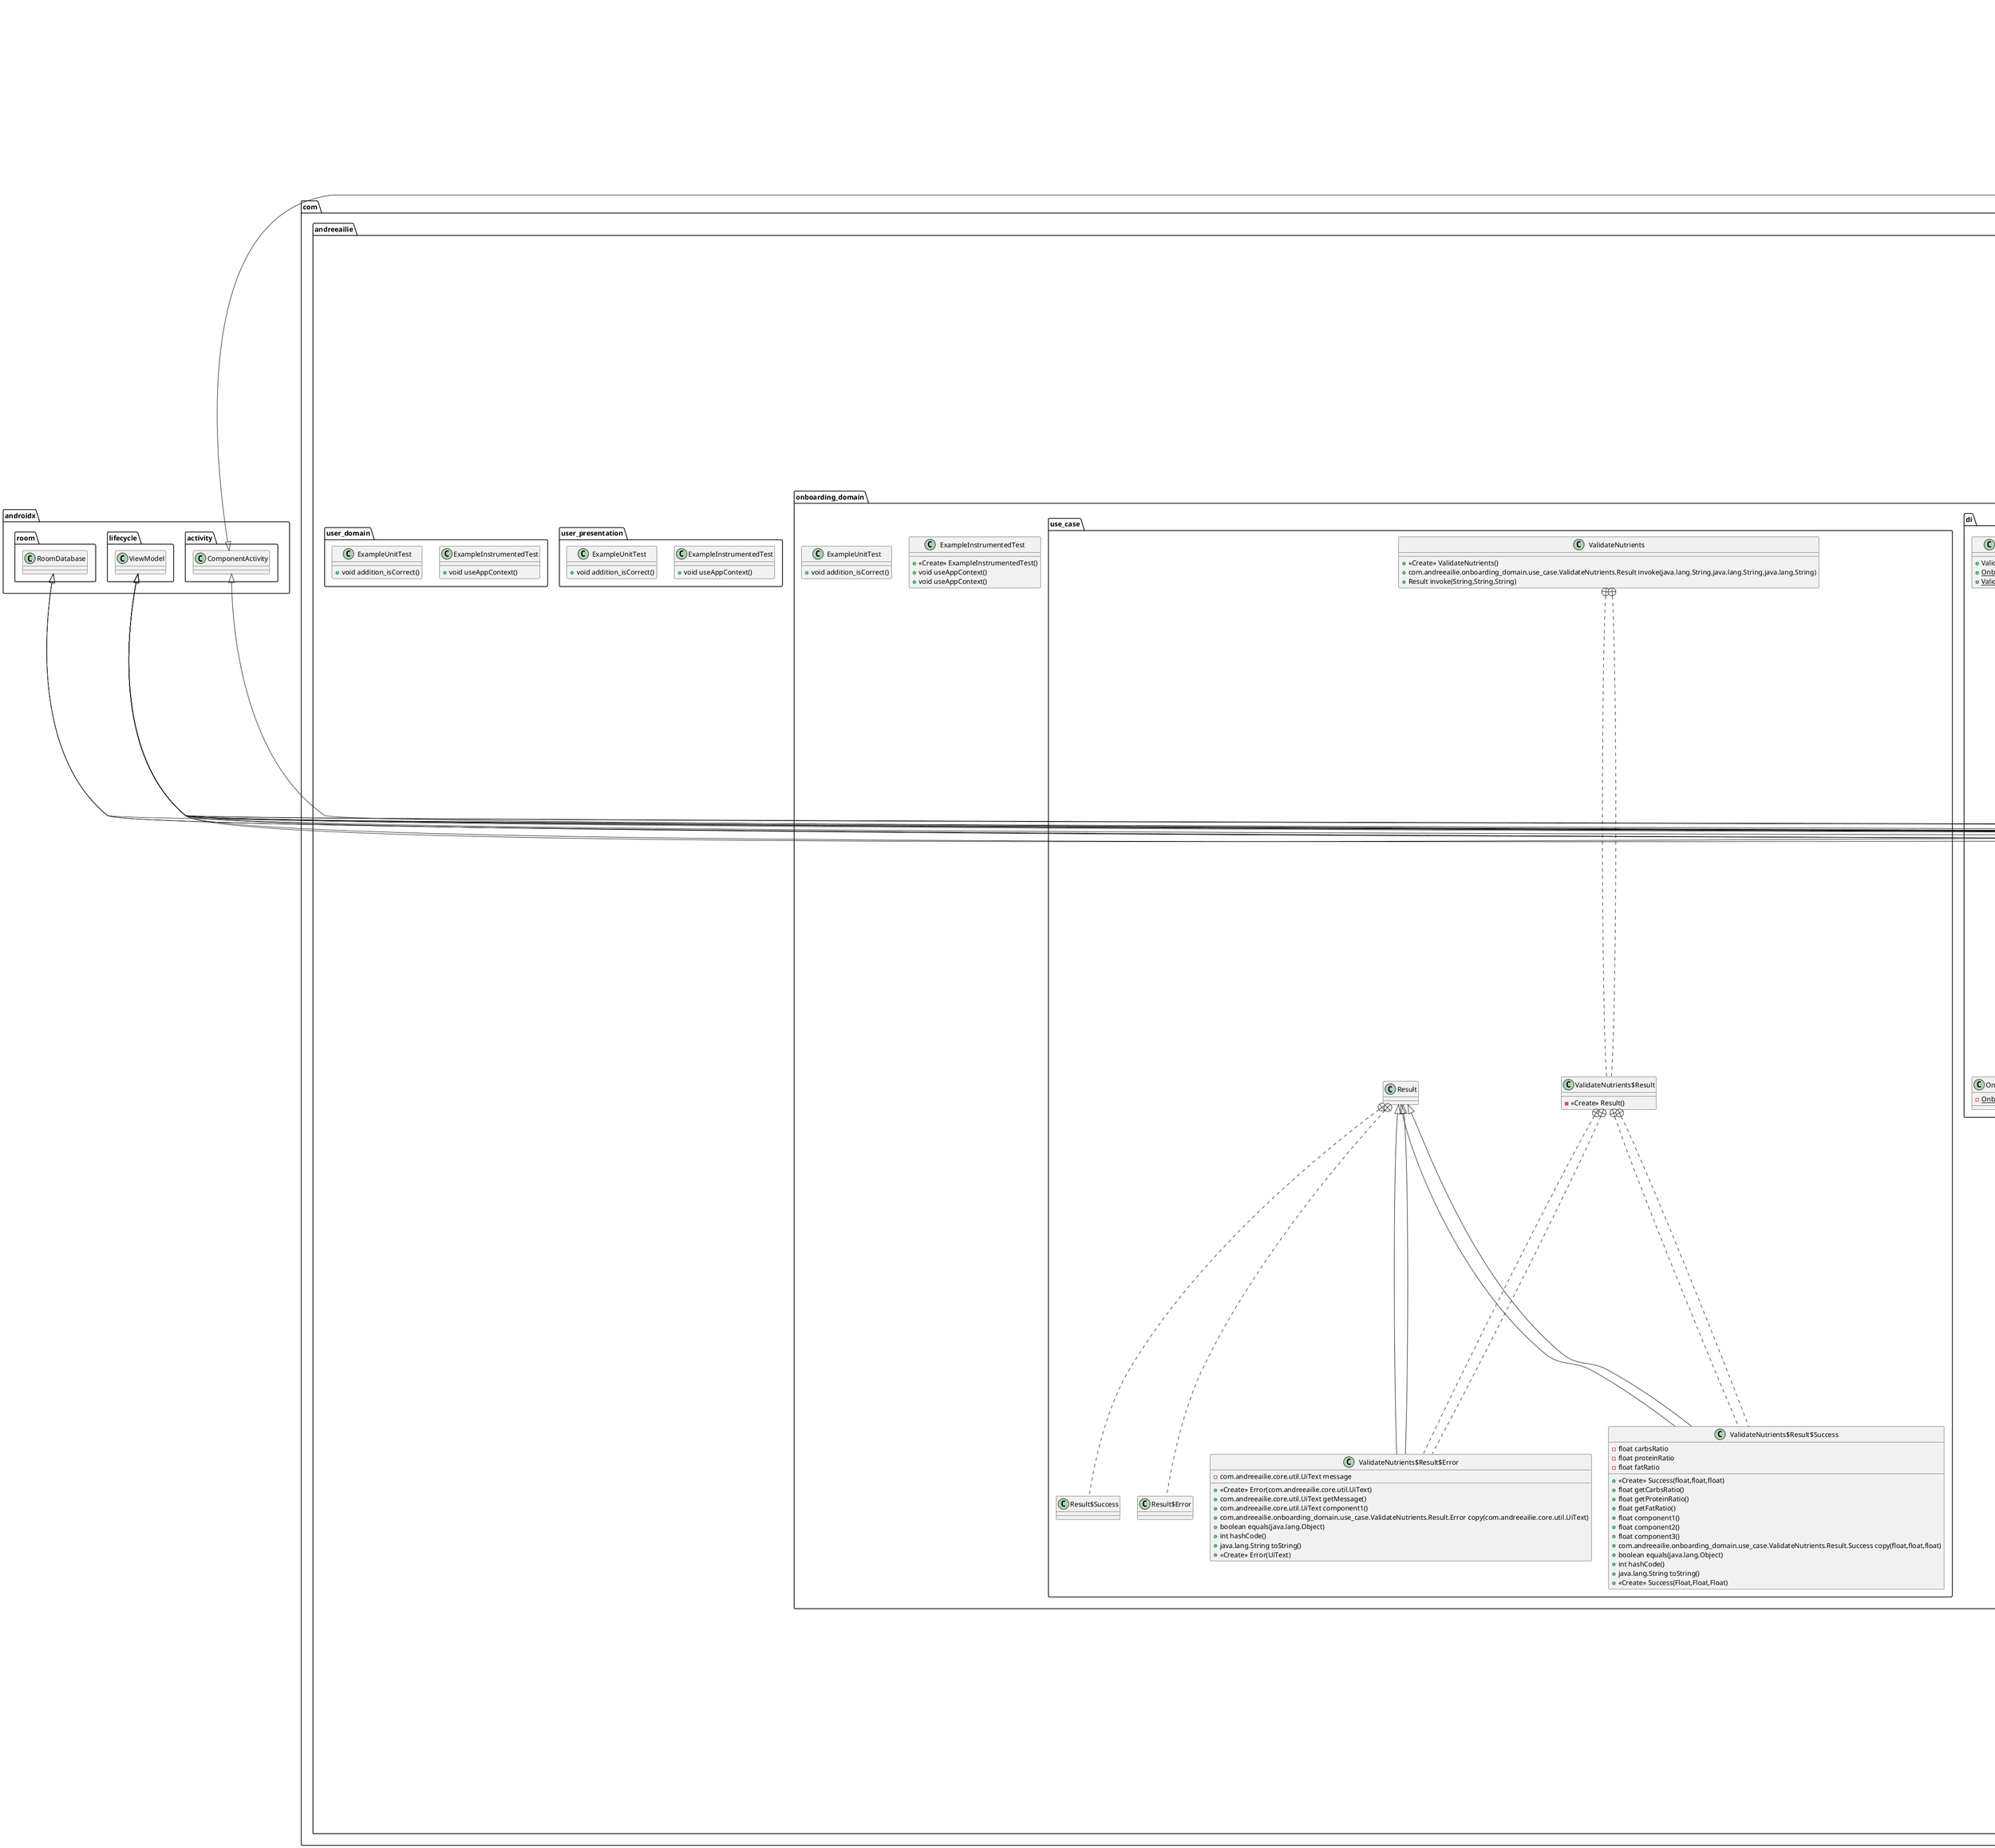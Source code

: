 @startuml
class com.andreeailie.nutrininja.di.AppModule_ProvidePreferencesFactory {
- Provider<SharedPreferences> sharedPreferencesProvider
+ <<Create>> AppModule_ProvidePreferencesFactory(Provider<SharedPreferences>)
+ Preferences get()
+ {static} AppModule_ProvidePreferencesFactory create(Provider<SharedPreferences>)
+ {static} Preferences providePreferences(SharedPreferences)
}


class com.andreeailie.onboarding_presentation.ExampleUnitTest {
+ void addition_isCorrect()
}

class error.NonExistentClass {
}
class com.andreeailie.tracker_data.remote.dto.SearchRecipeRequest {
+ <<Create>> SearchRecipeRequest(String)
}

class com.andreeailie.tracker_presentation.groceries_list.GroceryListViewModel {
- com.andreeailie.tracker_domain.use_case.GroceryUseCases groceryUseCases
- androidx.compose.runtime.MutableState state$delegate
- kotlinx.coroutines.channels.Channel<com.andreeailie.core.util.UiEvent> _uiEvent
- kotlinx.coroutines.flow.Flow<com.andreeailie.core.util.UiEvent> uiEvent
- kotlinx.coroutines.Job getGroceriesJob
+ <<Create>> GroceryListViewModel(com.andreeailie.tracker_domain.use_case.GroceryUseCases)
+ com.andreeailie.tracker_presentation.groceries_list.GroceryListState getState()
+ void setState(com.andreeailie.tracker_presentation.groceries_list.GroceryListState)
+ kotlinx.coroutines.flow.Flow<com.andreeailie.core.util.UiEvent> getUiEvent()
+ void onEvent(com.andreeailie.tracker_presentation.groceries_list.GroceryListEvent)
- void refreshGroceries()
}


class com.andreeailie.onboarding_presentation.height.HeightScreenKt {
+ {static} void HeightScreen(androidx.compose.material.ScaffoldState,kotlin.jvm.functions.Function1<? super com.andreeailie.core.util.UiEvent.Navigate,kotlin.Unit>,com.andreeailie.onboarding_presentation.height.HeightViewModel)
}

class com.andreeailie.tracker_presentation.search.FileUploadViewModel_HiltModules_KeyModule_ProvideFactory {
+ String get()
+ {static} FileUploadViewModel_HiltModules_KeyModule_ProvideFactory create()
+ {static} String provide()
}

class com.andreeailie.tracker_presentation.search.FileUploadViewModel_HiltModules_KeyModule_ProvideFactory$InstanceHolder {
- {static} FileUploadViewModel_HiltModules_KeyModule_ProvideFactory INSTANCE
}

enum com.andreeailie.core.navigation.BottomNavItem {
+  Home
+  Groceries
+  Profile
+ <<Create>> BottomNavItem(String,Int,String)
}


class com.andreeailie.nutrininja.MainActivity_MembersInjector {
- Provider<Preferences> preferencesProvider
+ <<Create>> MainActivity_MembersInjector(Provider<Preferences>)
+ {static} MembersInjector<MainActivity> create(Provider<Preferences>)
+ void injectMembers(MainActivity)
+ {static} void injectPreferences(MainActivity,Preferences)
}


class com.andreeailie.tracker_presentation.tracker_overview.components.NutrientBarInfoKt {
}
class com.andreeailie.tracker_presentation.tracker_overview.TrackerOverviewViewModel_Factory {
- Provider<Preferences> preferencesProvider
- Provider<TrackerUseCases> trackerUseCasesProvider
+ <<Create>> TrackerOverviewViewModel_Factory(Provider<Preferences>,Provider<TrackerUseCases>)
+ TrackerOverviewViewModel get()
+ {static} TrackerOverviewViewModel_Factory create(Provider<Preferences>,Provider<TrackerUseCases>)
+ {static} TrackerOverviewViewModel newInstance(Preferences,TrackerUseCases)
}


class com.andreeailie.tracker_presentation.tracker_overview.TrackerOverviewEvent$OnNextDayClick {
}
class com.andreeailie.tracker_presentation.tracker_overview.TrackerOverviewEvent$OnPreviousDayClick {
}
class com.andreeailie.tracker_presentation.tracker_overview.TrackerOverviewEvent$OnToggleMealClick {
+ <<Create>> OnToggleMealClick(Meal)
}

class com.andreeailie.tracker_presentation.tracker_overview.TrackerOverviewEvent$OnDeleteTrackedFoodClick {
+ <<Create>> OnDeleteTrackedFoodClick(TrackedFood)
}

class com.andreeailie.tracker_presentation.tracker_overview.TrackerOverviewEvent$OnAddFoodClick {
+ <<Create>> OnAddFoodClick(Meal)
}

class com.andreeailie.tracker_presentation.tracker_overview.TrackerOverviewEvent {
}
class com.andreeailie.tracker_presentation.tracker_overview.TrackerOverviewState {
- int totalCarbs
- int totalProtein
- int totalFat
- int totalCalories
- int carbsGoal
- int proteinGoal
- int fatGoal
- int caloriesGoal
- java.time.LocalDate date
- java.util.List<com.andreeailie.tracker_domain.model.TrackedFood> trackedFoods
- java.util.List<com.andreeailie.tracker_presentation.tracker_overview.Meal> meals
+ <<Create>> TrackerOverviewState(int,int,int,int,int,int,int,int,java.time.LocalDate,java.util.List<com.andreeailie.tracker_domain.model.TrackedFood>,java.util.List<com.andreeailie.tracker_presentation.tracker_overview.Meal>)
+ <<Create>> TrackerOverviewState()
+ int getTotalCarbs()
+ int getTotalProtein()
+ int getTotalFat()
+ int getTotalCalories()
+ int getCarbsGoal()
+ int getProteinGoal()
+ int getFatGoal()
+ int getCaloriesGoal()
+ java.time.LocalDate getDate()
+ java.util.List<com.andreeailie.tracker_domain.model.TrackedFood> getTrackedFoods()
+ java.util.List<com.andreeailie.tracker_presentation.tracker_overview.Meal> getMeals()
+ int component1()
+ java.util.List<com.andreeailie.tracker_domain.model.TrackedFood> component10()
+ java.util.List<com.andreeailie.tracker_presentation.tracker_overview.Meal> component11()
+ int component2()
+ int component3()
+ int component4()
+ int component5()
+ int component6()
+ int component7()
+ int component8()
+ java.time.LocalDate component9()
+ com.andreeailie.tracker_presentation.tracker_overview.TrackerOverviewState copy(int,int,int,int,int,int,int,int,java.time.LocalDate,java.util.List<com.andreeailie.tracker_domain.model.TrackedFood>,java.util.List<com.andreeailie.tracker_presentation.tracker_overview.Meal>)
+ boolean equals(java.lang.Object)
+ int hashCode()
+ java.lang.String toString()
}


class com.andreeailie.tracker_presentation.components.DismissBackgroundKt {
+ {static} void DismissBackground(androidx.compose.material3.DismissState)
}

class hilt_aggregated_deps._com_andreeailie_tracker_presentation_groceries_list_GroceryListViewModel_HiltModules_BindsModule {
}
class com.andreeailie.tracker_data.remote.dto.SearchedRecipe {
- java.lang.String name
- java.lang.String imageUrl
- java.util.List<kotlin.Triple<java.lang.String,java.lang.String,java.lang.String>> ingredients
- float servingSize
- int servings
- java.lang.String instructions
+ <<Create>> SearchedRecipe(java.lang.String,java.lang.String,java.util.List<kotlin.Triple<java.lang.String,java.lang.String,java.lang.String>>,float,int,java.lang.String)
+ java.lang.String getName()
+ java.lang.String getImageUrl()
+ java.util.List<kotlin.Triple<java.lang.String,java.lang.String,java.lang.String>> getIngredients()
+ float getServingSize()
+ int getServings()
+ java.lang.String getInstructions()
+ java.lang.String component1()
+ java.lang.String component2()
+ java.util.List<kotlin.Triple<java.lang.String,java.lang.String,java.lang.String>> component3()
+ float component4()
+ int component5()
+ java.lang.String component6()
+ com.andreeailie.tracker_data.remote.dto.SearchedRecipe copy(java.lang.String,java.lang.String,java.util.List<kotlin.Triple<java.lang.String,java.lang.String,java.lang.String>>,float,int,java.lang.String)
+ boolean equals(java.lang.Object)
+ int hashCode()
+ java.lang.String toString()
}


class com.andreeailie.core_ui.ColorKt {
- {static} long BrightGreen
- {static} long DarkGreen
- {static} long Orange
- {static} long LightGray
- {static} long MediumGray
- {static} long DarkGray
- {static} long TextWhite
- {static} long BackgroundLightGreen
- {static} long BackgroundDarkGreen
- {static} long BackgroundNavigationGreen
- {static} long CaloriesColor
- {static} long CaloriesColorBackground
- {static} long CarbColor
- {static} long CarbColorBackground
- {static} long ProteinColor
- {static} long ProteinColorBackground
- {static} long FatColor
- {static} long FatColorBackground
- {static} long NotReallyWhite
- {static} long ButtonGreen
- {static} long DeleteRed
+ {static} long getBrightGreen()
+ {static} long getDarkGreen()
+ {static} long getOrange()
+ {static} long getLightGray()
+ {static} long getMediumGray()
+ {static} long getDarkGray()
+ {static} long getTextWhite()
+ {static} long getBackgroundLightGreen()
+ {static} long getBackgroundDarkGreen()
+ {static} long getBackgroundNavigationGreen()
+ {static} long getCaloriesColor()
+ {static} long getCaloriesColorBackground()
+ {static} long getCarbColor()
+ {static} long getCarbColorBackground()
+ {static} long getProteinColor()
+ {static} long getProteinColorBackground()
+ {static} long getFatColor()
+ {static} long getFatColorBackground()
+ {static} long getNotReallyWhite()
+ {static} long getButtonGreen()
+ {static} long getDeleteRed()
}


class org.gradle.accessors.dm.LibrariesForLibs {
- AbstractExternalDependencyFactory owner
- AndroidxLibraryAccessors laccForAndroidxLibraryAccessors
- CoilLibraryAccessors laccForCoilLibraryAccessors
- ConverterLibraryAccessors laccForConverterLibraryAccessors
- HiltLibraryAccessors laccForHiltLibraryAccessors
- KotlinLibraryAccessors laccForKotlinLibraryAccessors
- KotlinxLibraryAccessors laccForKotlinxLibraryAccessors
- OkhttpLibraryAccessors laccForOkhttpLibraryAccessors
- PlayLibraryAccessors laccForPlayLibraryAccessors
- VersionAccessors vaccForVersionAccessors
- BundleAccessors baccForBundleAccessors
- PluginAccessors paccForPluginAccessors
+ <<Create>> LibrariesForLibs(DefaultVersionCatalog,ProviderFactory,ObjectFactory,ImmutableAttributesFactory,CapabilityNotationParser)
+ Provider<MinimalExternalModuleDependency> getGradle()
+ Provider<MinimalExternalModuleDependency> getGson()
+ Provider<MinimalExternalModuleDependency> getJunit()
+ Provider<MinimalExternalModuleDependency> getMaterial()
+ Provider<MinimalExternalModuleDependency> getRetrofit()
+ AndroidxLibraryAccessors getAndroidx()
+ CoilLibraryAccessors getCoil()
+ ConverterLibraryAccessors getConverter()
+ HiltLibraryAccessors getHilt()
+ KotlinLibraryAccessors getKotlin()
+ KotlinxLibraryAccessors getKotlinx()
+ OkhttpLibraryAccessors getOkhttp()
+ PlayLibraryAccessors getPlay()
+ VersionAccessors getVersions()
+ BundleAccessors getBundles()
+ PluginAccessors getPlugins()
}


class org.gradle.accessors.dm.LibrariesForLibs$AndroidxLibraryAccessors {
- AndroidxActivityLibraryAccessors laccForAndroidxActivityLibraryAccessors
- AndroidxComposeLibraryAccessors laccForAndroidxComposeLibraryAccessors
- AndroidxCoreLibraryAccessors laccForAndroidxCoreLibraryAccessors
- AndroidxEspressoLibraryAccessors laccForAndroidxEspressoLibraryAccessors
- AndroidxHiltLibraryAccessors laccForAndroidxHiltLibraryAccessors
- AndroidxLifecycleLibraryAccessors laccForAndroidxLifecycleLibraryAccessors
- AndroidxMaterialLibraryAccessors laccForAndroidxMaterialLibraryAccessors
- AndroidxMaterial3LibraryAccessors laccForAndroidxMaterial3LibraryAccessors
- AndroidxNavigationLibraryAccessors laccForAndroidxNavigationLibraryAccessors
- AndroidxRoomLibraryAccessors laccForAndroidxRoomLibraryAccessors
- AndroidxRuntimeLibraryAccessors laccForAndroidxRuntimeLibraryAccessors
- AndroidxUiLibraryAccessors laccForAndroidxUiLibraryAccessors
+ <<Create>> AndroidxLibraryAccessors(AbstractExternalDependencyFactory)
+ Provider<MinimalExternalModuleDependency> getAnnotation()
+ Provider<MinimalExternalModuleDependency> getAppcompat()
+ Provider<MinimalExternalModuleDependency> getJunit()
+ AndroidxActivityLibraryAccessors getActivity()
+ AndroidxComposeLibraryAccessors getCompose()
+ AndroidxCoreLibraryAccessors getCore()
+ AndroidxEspressoLibraryAccessors getEspresso()
+ AndroidxHiltLibraryAccessors getHilt()
+ AndroidxLifecycleLibraryAccessors getLifecycle()
+ AndroidxMaterialLibraryAccessors getMaterial()
+ AndroidxMaterial3LibraryAccessors getMaterial3()
+ AndroidxNavigationLibraryAccessors getNavigation()
+ AndroidxRoomLibraryAccessors getRoom()
+ AndroidxRuntimeLibraryAccessors getRuntime()
+ AndroidxUiLibraryAccessors getUi()
}


class org.gradle.accessors.dm.LibrariesForLibs$AndroidxActivityLibraryAccessors {
+ <<Create>> AndroidxActivityLibraryAccessors(AbstractExternalDependencyFactory)
+ Provider<MinimalExternalModuleDependency> getCompose()
}

class org.gradle.accessors.dm.LibrariesForLibs$AndroidxComposeLibraryAccessors {
+ <<Create>> AndroidxComposeLibraryAccessors(AbstractExternalDependencyFactory)
+ Provider<MinimalExternalModuleDependency> getBom()
+ Provider<MinimalExternalModuleDependency> getFoundation()
}

class org.gradle.accessors.dm.LibrariesForLibs$AndroidxCoreLibraryAccessors {
+ <<Create>> AndroidxCoreLibraryAccessors(AbstractExternalDependencyFactory)
+ Provider<MinimalExternalModuleDependency> getKtx()
+ Provider<MinimalExternalModuleDependency> getSplashscreen()
}

class org.gradle.accessors.dm.LibrariesForLibs$AndroidxEspressoLibraryAccessors {
+ <<Create>> AndroidxEspressoLibraryAccessors(AbstractExternalDependencyFactory)
+ Provider<MinimalExternalModuleDependency> getCore()
}

class org.gradle.accessors.dm.LibrariesForLibs$AndroidxHiltLibraryAccessors {
- AndroidxHiltNavigationLibraryAccessors laccForAndroidxHiltNavigationLibraryAccessors
+ <<Create>> AndroidxHiltLibraryAccessors(AbstractExternalDependencyFactory)
+ Provider<MinimalExternalModuleDependency> getCompiler()
+ AndroidxHiltNavigationLibraryAccessors getNavigation()
}


class org.gradle.accessors.dm.LibrariesForLibs$AndroidxHiltNavigationLibraryAccessors {
+ <<Create>> AndroidxHiltNavigationLibraryAccessors(AbstractExternalDependencyFactory)
+ Provider<MinimalExternalModuleDependency> getCompose()
}

class org.gradle.accessors.dm.LibrariesForLibs$AndroidxLifecycleLibraryAccessors {
- AndroidxLifecycleRuntimeLibraryAccessors laccForAndroidxLifecycleRuntimeLibraryAccessors
- AndroidxLifecycleViewmodelLibraryAccessors laccForAndroidxLifecycleViewmodelLibraryAccessors
+ <<Create>> AndroidxLifecycleLibraryAccessors(AbstractExternalDependencyFactory)
+ AndroidxLifecycleRuntimeLibraryAccessors getRuntime()
+ AndroidxLifecycleViewmodelLibraryAccessors getViewmodel()
}


class org.gradle.accessors.dm.LibrariesForLibs$AndroidxLifecycleRuntimeLibraryAccessors {
+ <<Create>> AndroidxLifecycleRuntimeLibraryAccessors(AbstractExternalDependencyFactory)
+ Provider<MinimalExternalModuleDependency> getKtx()
}

class org.gradle.accessors.dm.LibrariesForLibs$AndroidxLifecycleViewmodelLibraryAccessors {
+ <<Create>> AndroidxLifecycleViewmodelLibraryAccessors(AbstractExternalDependencyFactory)
+ Provider<MinimalExternalModuleDependency> getCompose()
}

class org.gradle.accessors.dm.LibrariesForLibs$AndroidxMaterialLibraryAccessors {
- AndroidxMaterialIconsLibraryAccessors laccForAndroidxMaterialIconsLibraryAccessors
+ <<Create>> AndroidxMaterialLibraryAccessors(AbstractExternalDependencyFactory)
+ Provider<MinimalExternalModuleDependency> asProvider()
+ AndroidxMaterialIconsLibraryAccessors getIcons()
}


class org.gradle.accessors.dm.LibrariesForLibs$AndroidxMaterialIconsLibraryAccessors {
+ <<Create>> AndroidxMaterialIconsLibraryAccessors(AbstractExternalDependencyFactory)
+ Provider<MinimalExternalModuleDependency> getExtended()
}

class org.gradle.accessors.dm.LibrariesForLibs$AndroidxMaterial3LibraryAccessors {
+ <<Create>> AndroidxMaterial3LibraryAccessors(AbstractExternalDependencyFactory)
+ Provider<MinimalExternalModuleDependency> asProvider()
+ Provider<MinimalExternalModuleDependency> getAndroid()
}

class org.gradle.accessors.dm.LibrariesForLibs$AndroidxNavigationLibraryAccessors {
+ <<Create>> AndroidxNavigationLibraryAccessors(AbstractExternalDependencyFactory)
+ Provider<MinimalExternalModuleDependency> getCompose()
}

class org.gradle.accessors.dm.LibrariesForLibs$AndroidxRoomLibraryAccessors {
+ <<Create>> AndroidxRoomLibraryAccessors(AbstractExternalDependencyFactory)
+ Provider<MinimalExternalModuleDependency> getCommon()
+ Provider<MinimalExternalModuleDependency> getCompiler()
+ Provider<MinimalExternalModuleDependency> getKtx()
+ Provider<MinimalExternalModuleDependency> getRuntime()
}

class org.gradle.accessors.dm.LibrariesForLibs$AndroidxRuntimeLibraryAccessors {
+ <<Create>> AndroidxRuntimeLibraryAccessors(AbstractExternalDependencyFactory)
+ Provider<MinimalExternalModuleDependency> asProvider()
+ Provider<MinimalExternalModuleDependency> getLivedata()
}

class org.gradle.accessors.dm.LibrariesForLibs$AndroidxUiLibraryAccessors {
- AndroidxUiTestLibraryAccessors laccForAndroidxUiTestLibraryAccessors
- AndroidxUiToolingLibraryAccessors laccForAndroidxUiToolingLibraryAccessors
+ <<Create>> AndroidxUiLibraryAccessors(AbstractExternalDependencyFactory)
+ Provider<MinimalExternalModuleDependency> asProvider()
+ Provider<MinimalExternalModuleDependency> getGraphics()
+ AndroidxUiTestLibraryAccessors getTest()
+ AndroidxUiToolingLibraryAccessors getTooling()
}


class org.gradle.accessors.dm.LibrariesForLibs$AndroidxUiTestLibraryAccessors {
+ <<Create>> AndroidxUiTestLibraryAccessors(AbstractExternalDependencyFactory)
+ Provider<MinimalExternalModuleDependency> getJunit4()
+ Provider<MinimalExternalModuleDependency> getManifest()
}

class org.gradle.accessors.dm.LibrariesForLibs$AndroidxUiToolingLibraryAccessors {
+ <<Create>> AndroidxUiToolingLibraryAccessors(AbstractExternalDependencyFactory)
+ Provider<MinimalExternalModuleDependency> asProvider()
+ Provider<MinimalExternalModuleDependency> getPreview()
}

class org.gradle.accessors.dm.LibrariesForLibs$CoilLibraryAccessors {
+ <<Create>> CoilLibraryAccessors(AbstractExternalDependencyFactory)
+ Provider<MinimalExternalModuleDependency> getCompose()
}

class org.gradle.accessors.dm.LibrariesForLibs$ConverterLibraryAccessors {
+ <<Create>> ConverterLibraryAccessors(AbstractExternalDependencyFactory)
+ Provider<MinimalExternalModuleDependency> getGson()
+ Provider<MinimalExternalModuleDependency> getMoshi()
}

class org.gradle.accessors.dm.LibrariesForLibs$HiltLibraryAccessors {
- HiltAndroidLibraryAccessors laccForHiltAndroidLibraryAccessors
+ <<Create>> HiltLibraryAccessors(AbstractExternalDependencyFactory)
+ HiltAndroidLibraryAccessors getAndroid()
}


class org.gradle.accessors.dm.LibrariesForLibs$HiltAndroidLibraryAccessors {
+ <<Create>> HiltAndroidLibraryAccessors(AbstractExternalDependencyFactory)
+ Provider<MinimalExternalModuleDependency> asProvider()
+ Provider<MinimalExternalModuleDependency> getCompiler()
}

class org.gradle.accessors.dm.LibrariesForLibs$KotlinLibraryAccessors {
- KotlinGradleLibraryAccessors laccForKotlinGradleLibraryAccessors
+ <<Create>> KotlinLibraryAccessors(AbstractExternalDependencyFactory)
+ KotlinGradleLibraryAccessors getGradle()
}


class org.gradle.accessors.dm.LibrariesForLibs$KotlinGradleLibraryAccessors {
+ <<Create>> KotlinGradleLibraryAccessors(AbstractExternalDependencyFactory)
+ Provider<MinimalExternalModuleDependency> getPlugin()
}

class org.gradle.accessors.dm.LibrariesForLibs$KotlinxLibraryAccessors {
- KotlinxCoroutinesLibraryAccessors laccForKotlinxCoroutinesLibraryAccessors
+ <<Create>> KotlinxLibraryAccessors(AbstractExternalDependencyFactory)
+ KotlinxCoroutinesLibraryAccessors getCoroutines()
}


class org.gradle.accessors.dm.LibrariesForLibs$KotlinxCoroutinesLibraryAccessors {
+ <<Create>> KotlinxCoroutinesLibraryAccessors(AbstractExternalDependencyFactory)
+ Provider<MinimalExternalModuleDependency> getAndroid()
+ Provider<MinimalExternalModuleDependency> getCore()
}

class org.gradle.accessors.dm.LibrariesForLibs$OkhttpLibraryAccessors {
- OkhttpLoggingLibraryAccessors laccForOkhttpLoggingLibraryAccessors
+ <<Create>> OkhttpLibraryAccessors(AbstractExternalDependencyFactory)
+ Provider<MinimalExternalModuleDependency> asProvider()
+ OkhttpLoggingLibraryAccessors getLogging()
}


class org.gradle.accessors.dm.LibrariesForLibs$OkhttpLoggingLibraryAccessors {
+ <<Create>> OkhttpLoggingLibraryAccessors(AbstractExternalDependencyFactory)
+ Provider<MinimalExternalModuleDependency> getInterceptor()
}

class org.gradle.accessors.dm.LibrariesForLibs$PlayLibraryAccessors {
- PlayServicesLibraryAccessors laccForPlayServicesLibraryAccessors
+ <<Create>> PlayLibraryAccessors(AbstractExternalDependencyFactory)
+ PlayServicesLibraryAccessors getServices()
}


class org.gradle.accessors.dm.LibrariesForLibs$PlayServicesLibraryAccessors {
- PlayServicesCastLibraryAccessors laccForPlayServicesCastLibraryAccessors
+ <<Create>> PlayServicesLibraryAccessors(AbstractExternalDependencyFactory)
+ PlayServicesCastLibraryAccessors getCast()
}


class org.gradle.accessors.dm.LibrariesForLibs$PlayServicesCastLibraryAccessors {
+ <<Create>> PlayServicesCastLibraryAccessors(AbstractExternalDependencyFactory)
+ Provider<MinimalExternalModuleDependency> getFramework()
}

class org.gradle.accessors.dm.LibrariesForLibs$VersionAccessors {
+ <<Create>> VersionAccessors(ProviderFactory,DefaultVersionCatalog)
+ Provider<String> getActivityCompose()
+ Provider<String> getAgp()
+ Provider<String> getAnnotation()
+ Provider<String> getAppcompat()
+ Provider<String> getCoilCompose()
+ Provider<String> getComposeBom()
+ Provider<String> getConverterGson()
+ Provider<String> getCoreKtx()
+ Provider<String> getCoreSplashscreen()
+ Provider<String> getEspressoCore()
+ Provider<String> getGradle()
+ Provider<String> getGson()
+ Provider<String> getHiltAndroid()
+ Provider<String> getHiltNavigationCompose()
+ Provider<String> getJetbrainsKotlinJvm()
+ Provider<String> getJunit()
+ Provider<String> getJunitVersion()
+ Provider<String> getKotlin()
+ Provider<String> getKotlinGradlePlugin()
+ Provider<String> getKotlinxCoroutinesAndroid()
+ Provider<String> getKotlinxCoroutinesCore()
+ Provider<String> getLifecycleRuntimeKtx()
+ Provider<String> getMaterial()
+ Provider<String> getMaterial3Android()
+ Provider<String> getMaterialVersion()
+ Provider<String> getNavigationCompose()
+ Provider<String> getOkhttp()
+ Provider<String> getPlayServicesCastFramework()
+ Provider<String> getRetrofit()
+ Provider<String> getRoomCommon()
+ Provider<String> getRoomRuntime()
+ Provider<String> getRuntime()
+ Provider<String> getRuntimeLivedata()
}

class org.gradle.accessors.dm.LibrariesForLibs$BundleAccessors {
+ <<Create>> BundleAccessors(ObjectFactory,ProviderFactory,DefaultVersionCatalog,ImmutableAttributesFactory,CapabilityNotationParser)
}

class org.gradle.accessors.dm.LibrariesForLibs$PluginAccessors {
+ <<Create>> PluginAccessors(ProviderFactory,DefaultVersionCatalog)
+ Provider<PluginDependency> getAndroidApplication()
+ Provider<PluginDependency> getAndroidDaggerHilt()
+ Provider<PluginDependency> getAndroidLibrary()
+ Provider<PluginDependency> getJetbrainsKotlinAndroid()
+ Provider<PluginDependency> getJetbrainsKotlinJvm()
}

class com.andreeailie.nutrininja.MainActivity {
+ com.andreeailie.core.domain.preferences.Preferences preferences
+ <<Create>> MainActivity()
+ com.andreeailie.core.domain.preferences.Preferences getPreferences()
+ void setPreferences(com.andreeailie.core.domain.preferences.Preferences)
# void onCreate(android.os.Bundle)
}


class com.andreeailie.tracker_data.local.entity.GroceryEntity {
+ <<Create>> GroceryEntity(String,String?,String,Int,Boolean,Int?)
}

interface com.andreeailie.nutrininja.NutriNinjaApp_GeneratedInjector {
~ void injectNutriNinjaApp(NutriNinjaApp)
}

class com.andreeailie.tracker_domain.use_case.TrackerUseCases {
- com.andreeailie.tracker_domain.use_case.TrackFood trackFood
- com.andreeailie.tracker_domain.use_case.SearchFood searchFood
- com.andreeailie.tracker_domain.use_case.GetFoodsForDate getFoodsForDate
- com.andreeailie.tracker_domain.use_case.DeleteTrackedFood deleteTrackedFood
- com.andreeailie.tracker_domain.use_case.CalculateMealNutrients calculateMealNutrients
- com.andreeailie.tracker_domain.use_case.UploadFile uploadFile
+ <<Create>> TrackerUseCases(com.andreeailie.tracker_domain.use_case.TrackFood,com.andreeailie.tracker_domain.use_case.SearchFood,com.andreeailie.tracker_domain.use_case.GetFoodsForDate,com.andreeailie.tracker_domain.use_case.DeleteTrackedFood,com.andreeailie.tracker_domain.use_case.CalculateMealNutrients,com.andreeailie.tracker_domain.use_case.UploadFile)
+ com.andreeailie.tracker_domain.use_case.TrackFood getTrackFood()
+ com.andreeailie.tracker_domain.use_case.SearchFood getSearchFood()
+ com.andreeailie.tracker_domain.use_case.GetFoodsForDate getGetFoodsForDate()
+ com.andreeailie.tracker_domain.use_case.DeleteTrackedFood getDeleteTrackedFood()
+ com.andreeailie.tracker_domain.use_case.CalculateMealNutrients getCalculateMealNutrients()
+ com.andreeailie.tracker_domain.use_case.UploadFile getUploadFile()
+ com.andreeailie.tracker_domain.use_case.TrackFood component1()
+ com.andreeailie.tracker_domain.use_case.SearchFood component2()
+ com.andreeailie.tracker_domain.use_case.GetFoodsForDate component3()
+ com.andreeailie.tracker_domain.use_case.DeleteTrackedFood component4()
+ com.andreeailie.tracker_domain.use_case.CalculateMealNutrients component5()
+ com.andreeailie.tracker_domain.use_case.UploadFile component6()
+ com.andreeailie.tracker_domain.use_case.TrackerUseCases copy(com.andreeailie.tracker_domain.use_case.TrackFood,com.andreeailie.tracker_domain.use_case.SearchFood,com.andreeailie.tracker_domain.use_case.GetFoodsForDate,com.andreeailie.tracker_domain.use_case.DeleteTrackedFood,com.andreeailie.tracker_domain.use_case.CalculateMealNutrients,com.andreeailie.tracker_domain.use_case.UploadFile)
+ boolean equals(java.lang.Object)
+ int hashCode()
+ java.lang.String toString()
}


class com.andreeailie.core_ui.Dimensions {
- float spaceExtraSmall
- float spaceSmall
- float spaceMedium
- float spaceLarge
- float spaceExtraLarge
- <<Create>> Dimensions(float,float,float,float,float,float)
+ boolean equals(java.lang.Object)
+ int hashCode()
+ java.lang.String toString()
}


class hilt_aggregated_deps._com_andreeailie_tracker_presentation_search_FileUploadViewModel_HiltModules_KeyModule {
}
class com.andreeailie.tracker_domain.model.TrackableFood {
- java.lang.String name
- boolean isBranded
- java.lang.String brandName
- java.lang.String imageUrl
- int quantity
- java.lang.String unit
- int caloriesPer100g
- int carbsPer100g
- int proteinPer100g
- int fatPer100g
+ <<Create>> TrackableFood(java.lang.String,boolean,java.lang.String,java.lang.String,int,java.lang.String,int,int,int,int)
+ java.lang.String getName()
+ boolean isBranded()
+ java.lang.String getBrandName()
+ java.lang.String getImageUrl()
+ int getQuantity()
+ java.lang.String getUnit()
+ int getCaloriesPer100g()
+ int getCarbsPer100g()
+ int getProteinPer100g()
+ int getFatPer100g()
+ java.lang.String component1()
+ int component10()
+ boolean component2()
+ java.lang.String component3()
+ java.lang.String component4()
+ int component5()
+ java.lang.String component6()
+ int component7()
+ int component8()
+ int component9()
+ com.andreeailie.tracker_domain.model.TrackableFood copy(java.lang.String,boolean,java.lang.String,java.lang.String,int,java.lang.String,int,int,int,int)
+ boolean equals(java.lang.Object)
+ int hashCode()
+ java.lang.String toString()
}


class com.andreeailie.tracker_data.local.GroceryDao_Impl {
- RoomDatabase __db
- EntityInsertionAdapter<GroceryEntity> __insertionAdapterOfGroceryEntity
- EntityDeletionOrUpdateAdapter<GroceryEntity> __deletionAdapterOfGroceryEntity
+ <<Create>> GroceryDao_Impl(RoomDatabase)
+ Object insertGrocery(GroceryEntity,Continuation<? super Unit>)
+ Object deleteGrocery(GroceryEntity,Continuation<? super Unit>)
+ Flow<List<GroceryEntity>> getGroceries()
+ {static} List<Class<?>> getRequiredConverters()
}


class com.andreeailie.tracker_data.remote.dto.SearchRecipeRequest {
- java.lang.String query
+ <<Create>> SearchRecipeRequest(java.lang.String)
+ java.lang.String getQuery()
+ java.lang.String component1()
+ com.andreeailie.tracker_data.remote.dto.SearchRecipeRequest copy(java.lang.String)
+ boolean equals(java.lang.Object)
+ int hashCode()
+ java.lang.String toString()
}


class com.andreeailie.tracker_data.ExampleInstrumentedTest {
+ <<Create>> ExampleInstrumentedTest()
+ void useAppContext()
}

class com.andreeailie.tracker_domain.use_case.TrackFood {
- com.andreeailie.tracker_domain.repository.TrackerRepository repository
+ <<Create>> TrackFood(com.andreeailie.tracker_domain.repository.TrackerRepository)
+ java.lang.Object invoke(java.lang.String,int,java.lang.String,com.andreeailie.tracker_domain.model.MealType,java.time.LocalDate,kotlin.coroutines.Continuation<? super kotlin.Unit>)
}


class com.andreeailie.tracker_presentation.tracker_overview.Meal {
- com.andreeailie.core.util.UiText name
- int drawableRes
- com.andreeailie.tracker_domain.model.MealType mealType
- int carbs
- int protein
- int fat
- int calories
- boolean isExpanded
+ <<Create>> Meal(com.andreeailie.core.util.UiText,int,com.andreeailie.tracker_domain.model.MealType,int,int,int,int,boolean)
+ com.andreeailie.core.util.UiText getName()
+ int getDrawableRes()
+ com.andreeailie.tracker_domain.model.MealType getMealType()
+ int getCarbs()
+ int getProtein()
+ int getFat()
+ int getCalories()
+ boolean isExpanded()
+ com.andreeailie.core.util.UiText component1()
+ int component2()
+ com.andreeailie.tracker_domain.model.MealType component3()
+ int component4()
+ int component5()
+ int component6()
+ int component7()
+ boolean component8()
+ com.andreeailie.tracker_presentation.tracker_overview.Meal copy(com.andreeailie.core.util.UiText,int,com.andreeailie.tracker_domain.model.MealType,int,int,int,int,boolean)
+ boolean equals(java.lang.Object)
+ int hashCode()
+ java.lang.String toString()
}


class com.andreeailie.tracker_presentation.groceries_list.add_grocery.AddEditGroceryEvent$EnteredName {
+ <<Create>> EnteredName(String)
}

class com.andreeailie.tracker_presentation.groceries_list.add_grocery.AddEditGroceryEvent$ChangeNameFocus {
+ <<Create>> ChangeNameFocus(FocusState)
}

class com.andreeailie.tracker_presentation.groceries_list.add_grocery.AddEditGroceryEvent$EnteredImageUrl {
+ <<Create>> EnteredImageUrl(String)
}

class com.andreeailie.tracker_presentation.groceries_list.add_grocery.AddEditGroceryEvent$ChangeImageUrlFocus {
+ <<Create>> ChangeImageUrlFocus(FocusState)
}

class com.andreeailie.tracker_presentation.groceries_list.add_grocery.AddEditGroceryEvent$EnteredUnit {
+ <<Create>> EnteredUnit(String)
}

class com.andreeailie.tracker_presentation.groceries_list.add_grocery.AddEditGroceryEvent$ChangeUnitFocus {
+ <<Create>> ChangeUnitFocus(FocusState)
}

class com.andreeailie.tracker_presentation.groceries_list.add_grocery.AddEditGroceryEvent$EnteredQuantity {
+ <<Create>> EnteredQuantity(String)
}

class com.andreeailie.tracker_presentation.groceries_list.add_grocery.AddEditGroceryEvent$ChangeQuantityFocus {
+ <<Create>> ChangeQuantityFocus(FocusState)
}

class com.andreeailie.tracker_presentation.groceries_list.add_grocery.AddEditGroceryEvent$SaveNewEvent {
}
class com.andreeailie.tracker_presentation.groceries_list.add_grocery.AddEditGroceryEvent {
}
class com.andreeailie.tracker_presentation.tracker_overview.TrackerOverviewScreenKt {
+ {static} void TrackerOverviewScreen(kotlin.jvm.functions.Function1<? super com.andreeailie.core.util.UiEvent.Navigate,kotlin.Unit>,com.andreeailie.tracker_presentation.tracker_overview.TrackerOverviewViewModel)
}

class com.andreeailie.nutrininja.ui.theme.ThemeKt {
- {static} androidx.compose.material3.ColorScheme DarkColorScheme
- {static} androidx.compose.material3.ColorScheme LightColorScheme
+ {static} void NutriNinjaTheme(boolean,boolean,kotlin.jvm.functions.Function0<kotlin.Unit>)
}


abstract class com.andreeailie.tracker_data.local.TrackerDatabase {
+ <<Create>> TrackerDatabase()
+ {abstract}com.andreeailie.tracker_data.local.TrackerDao getDao()
}

class com.andreeailie.tracker_presentation.groceries_list.GroceryListViewModel_HiltModules {
- <<Create>> GroceryListViewModel_HiltModules()
}

abstract class com.andreeailie.tracker_presentation.groceries_list.GroceryListViewModel_HiltModules$BindsModule {
- <<Create>> BindsModule()
+ {abstract}ViewModel binds(GroceryListViewModel)
}

class com.andreeailie.tracker_presentation.groceries_list.GroceryListViewModel_HiltModules$KeyModule {
- <<Create>> KeyModule()
+ {static} String provide()
}

class com.andreeailie.core_ui.ExampleInstrumentedTest {
+ void useAppContext()
}

class com.andreeailie.tracker_presentation.tracker_overview.TrackerOverviewViewModel_HiltModules_KeyModule_ProvideFactory {
+ String get()
+ {static} TrackerOverviewViewModel_HiltModules_KeyModule_ProvideFactory create()
+ {static} String provide()
}

class com.andreeailie.tracker_presentation.tracker_overview.TrackerOverviewViewModel_HiltModules_KeyModule_ProvideFactory$InstanceHolder {
- {static} TrackerOverviewViewModel_HiltModules_KeyModule_ProvideFactory INSTANCE
}

class com.andreeailie.tracker_domain.model.Result {
- java.util.List<java.lang.Integer> coordinates
- double precision
+ <<Create>> Result(java.lang.String,java.util.List<java.lang.Integer>,double)
+ java.lang.String getClass()
+ java.util.List<java.lang.Integer> getCoordinates()
+ double getPrecision()
+ java.lang.String component1()
+ java.util.List<java.lang.Integer> component2()
+ double component3()
+ com.andreeailie.tracker_domain.model.Result copy(java.lang.String,java.util.List<java.lang.Integer>,double)
+ boolean equals(java.lang.Object)
+ int hashCode()
+ java.lang.String toString()
}


class com.andreeailie.onboarding_presentation.weight.WeightViewModel_HiltModules {
- <<Create>> WeightViewModel_HiltModules()
}

abstract class com.andreeailie.onboarding_presentation.weight.WeightViewModel_HiltModules$BindsModule {
- <<Create>> BindsModule()
+ {abstract}ViewModel binds(WeightViewModel)
}

class com.andreeailie.onboarding_presentation.weight.WeightViewModel_HiltModules$KeyModule {
- <<Create>> KeyModule()
+ {static} String provide()
}

class com.andreeailie.tracker_presentation.groceries_list.add_grocery.AddEditGroceryViewModel {
- com.andreeailie.tracker_domain.use_case.GroceryUseCases groceryUseCases
- androidx.compose.runtime.MutableState<com.andreeailie.tracker_presentation.groceries_list.add_grocery.GroceryTextFieldState> _groceryName
- androidx.compose.runtime.State<com.andreeailie.tracker_presentation.groceries_list.add_grocery.GroceryTextFieldState> groceryName
- androidx.compose.runtime.MutableState<com.andreeailie.tracker_presentation.groceries_list.add_grocery.GroceryTextFieldState> _groceryUnit
- androidx.compose.runtime.State<com.andreeailie.tracker_presentation.groceries_list.add_grocery.GroceryTextFieldState> groceryUnit
- androidx.compose.runtime.MutableState<com.andreeailie.tracker_presentation.groceries_list.add_grocery.GroceryTextFieldState> _eventQuantity
- androidx.compose.runtime.State<com.andreeailie.tracker_presentation.groceries_list.add_grocery.GroceryTextFieldState> eventQuantity
- androidx.compose.runtime.MutableState<com.andreeailie.tracker_presentation.groceries_list.add_grocery.GroceryTextFieldState> _eventImageUrl
- androidx.compose.runtime.State<com.andreeailie.tracker_presentation.groceries_list.add_grocery.GroceryTextFieldState> eventImageUrl
- kotlinx.coroutines.flow.MutableSharedFlow<com.andreeailie.tracker_presentation.groceries_list.add_grocery.AddEditGroceryViewModel.UiEvent> _eventFlow
- kotlinx.coroutines.flow.SharedFlow<com.andreeailie.tracker_presentation.groceries_list.add_grocery.AddEditGroceryViewModel.UiEvent> eventFlow
- java.lang.Integer currentGroceryId
+ <<Create>> AddEditGroceryViewModel(com.andreeailie.tracker_domain.use_case.GroceryUseCases,androidx.lifecycle.SavedStateHandle)
+ androidx.compose.runtime.State<com.andreeailie.tracker_presentation.groceries_list.add_grocery.GroceryTextFieldState> getGroceryName()
+ androidx.compose.runtime.State<com.andreeailie.tracker_presentation.groceries_list.add_grocery.GroceryTextFieldState> getGroceryUnit()
+ androidx.compose.runtime.State<com.andreeailie.tracker_presentation.groceries_list.add_grocery.GroceryTextFieldState> getEventQuantity()
+ androidx.compose.runtime.State<com.andreeailie.tracker_presentation.groceries_list.add_grocery.GroceryTextFieldState> getEventImageUrl()
+ kotlinx.coroutines.flow.SharedFlow<com.andreeailie.tracker_presentation.groceries_list.add_grocery.AddEditGroceryViewModel.UiEvent> getEventFlow()
+ java.lang.Integer getCurrentGroceryId()
+ void setCurrentGroceryId(java.lang.Integer)
+ void onEvent(com.andreeailie.tracker_presentation.groceries_list.add_grocery.AddEditGroceryEvent)
}


abstract class com.andreeailie.tracker_presentation.groceries_list.add_grocery.AddEditGroceryViewModel$UiEvent {
- <<Create>> UiEvent()
}

class com.andreeailie.tracker_presentation.groceries_list.add_grocery.AddEditGroceryViewModel$UiEvent$SaveNewEvent {
+ {static} com.andreeailie.tracker_presentation.groceries_list.add_grocery.AddEditGroceryViewModel.UiEvent.SaveNewEvent INSTANCE
- <<Create>> SaveNewEvent()
+ boolean equals(java.lang.Object)
+ int hashCode()
+ java.lang.String toString()
}


class com.andreeailie.tracker_presentation.groceries_list.add_grocery.AddEditGroceryViewModel$UiEvent$ShowSnackbar {
- java.lang.String message
+ <<Create>> ShowSnackbar(java.lang.String)
+ java.lang.String getMessage()
+ java.lang.String component1()
+ com.andreeailie.tracker_presentation.groceries_list.add_grocery.AddEditGroceryViewModel.UiEvent.ShowSnackbar copy(java.lang.String)
+ boolean equals(java.lang.Object)
+ int hashCode()
+ java.lang.String toString()
}


interface com.andreeailie.tracker_data.local.GroceryDao {
+ Flow<List<GroceryEntity>> getGroceries()
+ void insertGrocery(GroceryEntity)
+ void deleteGrocery(GroceryEntity)
}

class error.NonExistentClass {
}
class com.andreeailie.tracker_data.remote.dto.SearchFoodRequest {
- java.lang.String query
+ <<Create>> SearchFoodRequest(java.lang.String)
+ java.lang.String getQuery()
+ java.lang.String component1()
+ com.andreeailie.tracker_data.remote.dto.SearchFoodRequest copy(java.lang.String)
+ boolean equals(java.lang.Object)
+ int hashCode()
+ java.lang.String toString()
}


class com.andreeailie.tracker_presentation.tracker_overview.TrackerOverviewState {
+ <<Create>> TrackerOverviewState(Int,Int,Int,Int,Int,Int,Int,Int,LocalDate,List<TrackedFood>,List<Meal>)
}

class com.andreeailie.onboarding_presentation.activity.ActivityViewModel_Factory {
- Provider<Preferences> preferencesProvider
+ <<Create>> ActivityViewModel_Factory(Provider<Preferences>)
+ ActivityViewModel get()
+ {static} ActivityViewModel_Factory create(Provider<Preferences>)
+ {static} ActivityViewModel newInstance(Preferences)
}


class com.andreeailie.onboarding_presentation.weight.WeightViewModel {
- com.andreeailie.core.domain.preferences.Preferences preferences
- androidx.compose.runtime.MutableState weight$delegate
- kotlinx.coroutines.channels.Channel<com.andreeailie.core.util.UiEvent> _uiEvent
- kotlinx.coroutines.flow.Flow<com.andreeailie.core.util.UiEvent> uiEvent
+ <<Create>> WeightViewModel(com.andreeailie.core.domain.preferences.Preferences)
+ java.lang.String getWeight()
- void setWeight(java.lang.String)
+ kotlinx.coroutines.flow.Flow<com.andreeailie.core.util.UiEvent> getUiEvent()
+ void onWeightEnter(java.lang.String)
+ void onNextClick()
}


class com.andreeailie.nutrininja.ui.theme.ColorKt {
- {static} long BrightGreen
- {static} long DarkGreen
- {static} long Orange
- {static} long CarbColor
- {static} long ProteinColor
- {static} long FatColor
- {static} long LightGray
- {static} long MediumGray
- {static} long DarkGray
- {static} long TextWhite
+ {static} long getBrightGreen()
+ {static} long getDarkGreen()
+ {static} long getOrange()
+ {static} long getCarbColor()
+ {static} long getProteinColor()
+ {static} long getFatColor()
+ {static} long getLightGray()
+ {static} long getMediumGray()
+ {static} long getDarkGray()
+ {static} long getTextWhite()
}


class com.andreeailie.user_data.ExampleInstrumentedTest {
+ void useAppContext()
}

class com.andreeailie.tracker_data.remote.dto.SearchGroceryRequest {
+ <<Create>> SearchGroceryRequest(String)
}

class com.andreeailie.tracker_domain.use_case.GroceryUseCases {
- com.andreeailie.tracker_domain.use_case.AddGrocery addGrocery
- com.andreeailie.tracker_domain.use_case.DeleteGrocery deleteGrocery
- com.andreeailie.tracker_domain.use_case.SearchGrocery searchGrocery
- com.andreeailie.tracker_domain.use_case.GetGroceries getGroceries
- com.andreeailie.tracker_domain.use_case.ToggleGroceryStatus toggleGroceryStatus
+ <<Create>> GroceryUseCases(com.andreeailie.tracker_domain.use_case.AddGrocery,com.andreeailie.tracker_domain.use_case.DeleteGrocery,com.andreeailie.tracker_domain.use_case.SearchGrocery,com.andreeailie.tracker_domain.use_case.GetGroceries,com.andreeailie.tracker_domain.use_case.ToggleGroceryStatus)
+ com.andreeailie.tracker_domain.use_case.AddGrocery getAddGrocery()
+ com.andreeailie.tracker_domain.use_case.DeleteGrocery getDeleteGrocery()
+ com.andreeailie.tracker_domain.use_case.SearchGrocery getSearchGrocery()
+ com.andreeailie.tracker_domain.use_case.GetGroceries getGetGroceries()
+ com.andreeailie.tracker_domain.use_case.ToggleGroceryStatus getToggleGroceryStatus()
+ com.andreeailie.tracker_domain.use_case.AddGrocery component1()
+ com.andreeailie.tracker_domain.use_case.DeleteGrocery component2()
+ com.andreeailie.tracker_domain.use_case.SearchGrocery component3()
+ com.andreeailie.tracker_domain.use_case.GetGroceries component4()
+ com.andreeailie.tracker_domain.use_case.ToggleGroceryStatus component5()
+ com.andreeailie.tracker_domain.use_case.GroceryUseCases copy(com.andreeailie.tracker_domain.use_case.AddGrocery,com.andreeailie.tracker_domain.use_case.DeleteGrocery,com.andreeailie.tracker_domain.use_case.SearchGrocery,com.andreeailie.tracker_domain.use_case.GetGroceries,com.andreeailie.tracker_domain.use_case.ToggleGroceryStatus)
+ boolean equals(java.lang.Object)
+ int hashCode()
+ java.lang.String toString()
}


class com.andreeailie.onboarding_presentation.age.AgeScreenKt {
+ {static} void AgeScreen(androidx.compose.material.ScaffoldState,kotlin.jvm.functions.Function1<? super com.andreeailie.core.util.UiEvent.Navigate,kotlin.Unit>,com.andreeailie.onboarding_presentation.age.AgeViewModel)
}

class com.andreeailie.tracker_domain.ExampleInstrumentedTest {
+ <<Create>> ExampleInstrumentedTest()
+ void useAppContext()
}

class com.andreeailie.tracker_domain.use_case.GetFoodsForDate {
- com.andreeailie.tracker_domain.repository.TrackerRepository repository
+ <<Create>> GetFoodsForDate(com.andreeailie.tracker_domain.repository.TrackerRepository)
+ kotlinx.coroutines.flow.Flow<java.util.List<com.andreeailie.tracker_domain.model.TrackedFood>> invoke(java.time.LocalDate)
}


class com.andreeailie.tracker_data.remote.dto.SearchedGrocery {
+ <<Create>> SearchedGrocery(String,Boolean,String?,String?,String,Int,Int,String,Boolean)
}

abstract class com.andreeailie.tracker_presentation.tracker_overview.TrackerOverviewEvent {
- <<Create>> TrackerOverviewEvent()
}

class com.andreeailie.tracker_presentation.tracker_overview.TrackerOverviewEvent$OnAddFoodClick {
- com.andreeailie.tracker_presentation.tracker_overview.Meal meal
+ <<Create>> OnAddFoodClick(com.andreeailie.tracker_presentation.tracker_overview.Meal)
+ com.andreeailie.tracker_presentation.tracker_overview.Meal getMeal()
+ com.andreeailie.tracker_presentation.tracker_overview.Meal component1()
+ com.andreeailie.tracker_presentation.tracker_overview.TrackerOverviewEvent.OnAddFoodClick copy(com.andreeailie.tracker_presentation.tracker_overview.Meal)
+ boolean equals(java.lang.Object)
+ int hashCode()
+ java.lang.String toString()
}


class com.andreeailie.tracker_presentation.tracker_overview.TrackerOverviewEvent$OnDeleteTrackedFoodClick {
- com.andreeailie.tracker_domain.model.TrackedFood trackedFood
+ <<Create>> OnDeleteTrackedFoodClick(com.andreeailie.tracker_domain.model.TrackedFood)
+ com.andreeailie.tracker_domain.model.TrackedFood getTrackedFood()
+ com.andreeailie.tracker_domain.model.TrackedFood component1()
+ com.andreeailie.tracker_presentation.tracker_overview.TrackerOverviewEvent.OnDeleteTrackedFoodClick copy(com.andreeailie.tracker_domain.model.TrackedFood)
+ boolean equals(java.lang.Object)
+ int hashCode()
+ java.lang.String toString()
}


class com.andreeailie.tracker_presentation.tracker_overview.TrackerOverviewEvent$OnNextDayClick {
+ {static} com.andreeailie.tracker_presentation.tracker_overview.TrackerOverviewEvent.OnNextDayClick INSTANCE
- <<Create>> OnNextDayClick()
}


class com.andreeailie.tracker_presentation.tracker_overview.TrackerOverviewEvent$OnPreviousDayClick {
+ {static} com.andreeailie.tracker_presentation.tracker_overview.TrackerOverviewEvent.OnPreviousDayClick INSTANCE
- <<Create>> OnPreviousDayClick()
}


class com.andreeailie.tracker_presentation.tracker_overview.TrackerOverviewEvent$OnToggleMealClick {
- com.andreeailie.tracker_presentation.tracker_overview.Meal meal
+ <<Create>> OnToggleMealClick(com.andreeailie.tracker_presentation.tracker_overview.Meal)
+ com.andreeailie.tracker_presentation.tracker_overview.Meal getMeal()
+ com.andreeailie.tracker_presentation.tracker_overview.Meal component1()
+ com.andreeailie.tracker_presentation.tracker_overview.TrackerOverviewEvent.OnToggleMealClick copy(com.andreeailie.tracker_presentation.tracker_overview.Meal)
+ boolean equals(java.lang.Object)
+ int hashCode()
+ java.lang.String toString()
}


class com.andreeailie.onboarding_domain.di.OnboardingDomainModule {
+ ValidateNutrients provideValidateNutrientsUseCase()
}

class com.andreeailie.tracker_presentation.tracker_overview.components.ExpandableMealKt {
+ {static} void ExpandableMeal(com.andreeailie.tracker_presentation.tracker_overview.Meal,kotlin.jvm.functions.Function0<kotlin.Unit>,kotlin.jvm.functions.Function0<kotlin.Unit>,androidx.compose.ui.Modifier)
}

class com.andreeailie.nutrininja.navigation.BottomNavigationKt {
+ {static} void BottomNavigation(androidx.navigation.NavController)
}

class error.NonExistentClass {
}
class error.NonExistentClass {
}
class com.andreeailie.core.navigation.Route {
+  WELCOME
+  AGE
+  GENDER
+  HEIGHT
+  WEIGHT
+  NUTRIENT_GOAL
+  ACTIVITY
+  GOAL
+  TRACKER_OVERVIEW
+  SEARCH
+  GROCERIES_LIST
+  ADD_GROCERY
}

class hilt_aggregated_deps._com_andreeailie_onboarding_presentation_nutrient_goal_NutrientGoalViewModel_HiltModules_KeyModule {
}
class com.andreeailie.tracker_data.local.TrackerDatabase_Impl {
- TrackerDao _trackerDao
# SupportSQLiteOpenHelper createOpenHelper(DatabaseConfiguration)
# InvalidationTracker createInvalidationTracker()
+ void clearAllTables()
# Map<Class<?>,List<Class<?>>> getRequiredTypeConverters()
+ Set<Class<? extends AutoMigrationSpec>> getRequiredAutoMigrationSpecs()
+ List<Migration> getAutoMigrations(Map<Class<? extends AutoMigrationSpec>,AutoMigrationSpec>)
+ TrackerDao getDao()
}


class com.andreeailie.nutrininja.di.AppModule {
+ {static} com.andreeailie.nutrininja.di.AppModule INSTANCE
- <<Create>> AppModule()
+ android.content.SharedPreferences provideSharedPreferences(android.app.Application)
+ com.andreeailie.core.domain.preferences.Preferences providePreferences(android.content.SharedPreferences)
+ com.andreeailie.core.domain.use_case.FilterOutDigits provideFilterOutDigitsUseCase()
}


class com.andreeailie.tracker_data.remote.dto.SearchProductDto {
- java.util.List<com.andreeailie.tracker_data.remote.dto.SearchedProduct> products
+ <<Create>> SearchProductDto(java.util.List<com.andreeailie.tracker_data.remote.dto.SearchedProduct>)
+ java.util.List<com.andreeailie.tracker_data.remote.dto.SearchedProduct> getProducts()
+ java.util.List<com.andreeailie.tracker_data.remote.dto.SearchedProduct> component1()
+ com.andreeailie.tracker_data.remote.dto.SearchProductDto copy(java.util.List<com.andreeailie.tracker_data.remote.dto.SearchedProduct>)
+ boolean equals(java.lang.Object)
+ int hashCode()
+ java.lang.String toString()
}


class com.andreeailie.tracker_domain.model.TrackableFood {
+ <<Create>> TrackableFood(String,Boolean,String?,String?,Int,String,Int,Int,Int,Int)
}

class com.andreeailie.onboarding_presentation.activity.ActivityViewModel {
+  selectedActivityLevel
-  _uiEvent
+  uiEvent
+ <<Create>> ActivityViewModel(Preferences)
+ void onActivityLevelSelect(ActivityLevel)
+ void onNextClick()
}


class com.andreeailie.tracker_presentation.tracker_overview.TrackerOverviewViewModel {
+  state
-  _uiEvent
+  uiEvent
- Job? getFoodsForDateJob
+ <<Create>> TrackerOverviewViewModel(Preferences,TrackerUseCases)
+ void onEvent(TrackerOverviewEvent)
- void refreshFoods()
}


class com.andreeailie.tracker_presentation.search.SearchViewModel_Factory {
- Provider<TrackerUseCases> trackerUseCasesProvider
- Provider<FilterOutDigits> filterOutDigitsProvider
+ <<Create>> SearchViewModel_Factory(Provider<TrackerUseCases>,Provider<FilterOutDigits>)
+ SearchViewModel get()
+ {static} SearchViewModel_Factory create(Provider<TrackerUseCases>,Provider<FilterOutDigits>)
+ {static} SearchViewModel newInstance(TrackerUseCases,FilterOutDigits)
}


class com.andreeailie.tracker_domain.use_case.SearchGrocery {
- com.andreeailie.tracker_domain.repository.TrackerRepository repository
+ <<Create>> SearchGrocery(com.andreeailie.tracker_domain.repository.TrackerRepository)
}


class com.andreeailie.tracker_domain.model.Grocery {
+ <<Create>> Grocery(String,String?,String,Int,Boolean,Int?)
}

class com.andreeailie.tracker_domain.model.InvalidGroceryException {
+ <<Create>> InvalidGroceryException(String)
}

class com.andreeailie.nutrininja.NutriNinjaApp_ComponentTreeDeps {
}
interface com.andreeailie.tracker_data.remote.ModelApi {
+ {static} java.lang.String BASE_URL
+ {static} com.andreeailie.tracker_data.remote.ModelApi.Companion Companion
+ {abstract}java.lang.Object uploadImage(okhttp3.MultipartBody.Part,kotlin.coroutines.Continuation<? super com.andreeailie.tracker_domain.model.UploadResponse>)
}


class com.andreeailie.tracker_data.remote.ModelApi$Companion {
+ {static} java.lang.String BASE_URL
- <<Create>> Companion()
}


class com.andreeailie.onboarding_presentation.goal.GoalViewModel_Factory {
- Provider<Preferences> preferencesProvider
+ <<Create>> GoalViewModel_Factory(Provider<Preferences>)
+ GoalViewModel get()
+ {static} GoalViewModel_Factory create(Provider<Preferences>)
+ {static} GoalViewModel newInstance(Preferences)
}


class hilt_aggregated_deps._com_andreeailie_onboarding_domain_di_OnboardingDomainModule {
}
class com.andreeailie.tracker_data.ExampleUnitTest {
+ void addition_isCorrect()
}

class com.andreeailie.onboarding_presentation.goal.GoalScreenKt {
+ {static} void GoalScreen(kotlin.jvm.functions.Function1<? super com.andreeailie.core.util.UiEvent.Navigate,kotlin.Unit>,com.andreeailie.onboarding_presentation.goal.GoalViewModel)
}

class com.andreeailie.nutrininja.NutriNinjaApp_HiltComponents {
- <<Create>> NutriNinjaApp_HiltComponents()
}

interface com.andreeailie.nutrininja.NutriNinjaApp_HiltComponents$ServiceCBuilderModule {
~ ServiceComponentBuilder bind(ServiceC.Builder)
}

interface com.andreeailie.nutrininja.NutriNinjaApp_HiltComponents$ActivityRetainedCBuilderModule {
~ ActivityRetainedComponentBuilder bind(ActivityRetainedC.Builder)
}

interface com.andreeailie.nutrininja.NutriNinjaApp_HiltComponents$ActivityCBuilderModule {
~ ActivityComponentBuilder bind(ActivityC.Builder)
}

interface com.andreeailie.nutrininja.NutriNinjaApp_HiltComponents$ViewModelCBuilderModule {
~ ViewModelComponentBuilder bind(ViewModelC.Builder)
}

interface com.andreeailie.nutrininja.NutriNinjaApp_HiltComponents$ViewCBuilderModule {
~ ViewComponentBuilder bind(ViewC.Builder)
}

interface com.andreeailie.nutrininja.NutriNinjaApp_HiltComponents$FragmentCBuilderModule {
~ FragmentComponentBuilder bind(FragmentC.Builder)
}

interface com.andreeailie.nutrininja.NutriNinjaApp_HiltComponents$ViewWithFragmentCBuilderModule {
~ ViewWithFragmentComponentBuilder bind(ViewWithFragmentC.Builder)
}

abstract class com.andreeailie.nutrininja.NutriNinjaApp_HiltComponents$SingletonC {
}
abstract class com.andreeailie.nutrininja.NutriNinjaApp_HiltComponents$ServiceC {
}
interface com.andreeailie.nutrininja.NutriNinjaApp_HiltComponents$ServiceC$Builder {
}
abstract class com.andreeailie.nutrininja.NutriNinjaApp_HiltComponents$ActivityRetainedC {
}
interface com.andreeailie.nutrininja.NutriNinjaApp_HiltComponents$ActivityRetainedC$Builder {
}
abstract class com.andreeailie.nutrininja.NutriNinjaApp_HiltComponents$ActivityC {
}
interface com.andreeailie.nutrininja.NutriNinjaApp_HiltComponents$ActivityC$Builder {
}
abstract class com.andreeailie.nutrininja.NutriNinjaApp_HiltComponents$ViewModelC {
}
interface com.andreeailie.nutrininja.NutriNinjaApp_HiltComponents$ViewModelC$Builder {
}
abstract class com.andreeailie.nutrininja.NutriNinjaApp_HiltComponents$ViewC {
}
interface com.andreeailie.nutrininja.NutriNinjaApp_HiltComponents$ViewC$Builder {
}
abstract class com.andreeailie.nutrininja.NutriNinjaApp_HiltComponents$FragmentC {
}
interface com.andreeailie.nutrininja.NutriNinjaApp_HiltComponents$FragmentC$Builder {
}
abstract class com.andreeailie.nutrininja.NutriNinjaApp_HiltComponents$ViewWithFragmentC {
}
interface com.andreeailie.nutrininja.NutriNinjaApp_HiltComponents$ViewWithFragmentC$Builder {
}
class com.andreeailie.nutrininja.ui.theme.ShapesKt {
- {static} androidx.compose.material3.Shapes Shapes
+ {static} androidx.compose.material3.Shapes getShapes()
}


abstract class com.andreeailie.tracker_presentation.search.SearchEvent {
- <<Create>> SearchEvent()
}

class com.andreeailie.tracker_presentation.search.SearchEvent$OnAmountForFoodChange {
- com.andreeailie.tracker_domain.model.TrackableFood food
- java.lang.String amount
+ <<Create>> OnAmountForFoodChange(com.andreeailie.tracker_domain.model.TrackableFood,java.lang.String)
+ com.andreeailie.tracker_domain.model.TrackableFood getFood()
+ java.lang.String getAmount()
+ com.andreeailie.tracker_domain.model.TrackableFood component1()
+ java.lang.String component2()
+ com.andreeailie.tracker_presentation.search.SearchEvent.OnAmountForFoodChange copy(com.andreeailie.tracker_domain.model.TrackableFood,java.lang.String)
+ boolean equals(java.lang.Object)
+ int hashCode()
+ java.lang.String toString()
}


class com.andreeailie.tracker_presentation.search.SearchEvent$OnQueryChange {
- java.lang.String query
+ <<Create>> OnQueryChange(java.lang.String)
+ java.lang.String getQuery()
+ java.lang.String component1()
+ com.andreeailie.tracker_presentation.search.SearchEvent.OnQueryChange copy(java.lang.String)
+ boolean equals(java.lang.Object)
+ int hashCode()
+ java.lang.String toString()
}


class com.andreeailie.tracker_presentation.search.SearchEvent$OnSearch {
+ {static} com.andreeailie.tracker_presentation.search.SearchEvent.OnSearch INSTANCE
- <<Create>> OnSearch()
}


class com.andreeailie.tracker_presentation.search.SearchEvent$OnSearchFocusChange {
- boolean isFocused
+ <<Create>> OnSearchFocusChange(boolean)
+ boolean isFocused()
+ boolean component1()
+ com.andreeailie.tracker_presentation.search.SearchEvent.OnSearchFocusChange copy(boolean)
+ boolean equals(java.lang.Object)
+ int hashCode()
+ java.lang.String toString()
}


class com.andreeailie.tracker_presentation.search.SearchEvent$OnToggleTrackableFood {
- com.andreeailie.tracker_domain.model.TrackableFood food
+ <<Create>> OnToggleTrackableFood(com.andreeailie.tracker_domain.model.TrackableFood)
+ com.andreeailie.tracker_domain.model.TrackableFood getFood()
+ com.andreeailie.tracker_domain.model.TrackableFood component1()
+ com.andreeailie.tracker_presentation.search.SearchEvent.OnToggleTrackableFood copy(com.andreeailie.tracker_domain.model.TrackableFood)
+ boolean equals(java.lang.Object)
+ int hashCode()
+ java.lang.String toString()
}


class com.andreeailie.tracker_presentation.search.SearchEvent$OnTrackFoodClick {
- com.andreeailie.tracker_domain.model.TrackableFood food
- com.andreeailie.tracker_domain.model.MealType mealType
- java.time.LocalDate date
- java.lang.String unit
+ <<Create>> OnTrackFoodClick(com.andreeailie.tracker_domain.model.TrackableFood,com.andreeailie.tracker_domain.model.MealType,java.time.LocalDate,java.lang.String)
+ com.andreeailie.tracker_domain.model.TrackableFood getFood()
+ com.andreeailie.tracker_domain.model.MealType getMealType()
+ java.time.LocalDate getDate()
+ java.lang.String getUnit()
+ com.andreeailie.tracker_domain.model.TrackableFood component1()
+ com.andreeailie.tracker_domain.model.MealType component2()
+ java.time.LocalDate component3()
+ java.lang.String component4()
+ com.andreeailie.tracker_presentation.search.SearchEvent.OnTrackFoodClick copy(com.andreeailie.tracker_domain.model.TrackableFood,com.andreeailie.tracker_domain.model.MealType,java.time.LocalDate,java.lang.String)
+ boolean equals(java.lang.Object)
+ int hashCode()
+ java.lang.String toString()
}


class com.andreeailie.tracker_presentation.search.SearchEvent$SaveIdentifiedItems {
- java.util.Map<java.lang.String,kotlin.Pair<java.lang.String,java.lang.Integer>> identifiedItems
- java.lang.String mealName
- java.time.LocalDate date
- java.lang.String unit
+ <<Create>> SaveIdentifiedItems(java.util.Map<java.lang.String,kotlin.Pair<java.lang.String,java.lang.Integer>>,java.lang.String,java.time.LocalDate,java.lang.String)
+ java.util.Map<java.lang.String,kotlin.Pair<java.lang.String,java.lang.Integer>> getIdentifiedItems()
+ java.lang.String getMealName()
+ java.time.LocalDate getDate()
+ java.lang.String getUnit()
+ java.util.Map<java.lang.String,kotlin.Pair<java.lang.String,java.lang.Integer>> component1()
+ java.lang.String component2()
+ java.time.LocalDate component3()
+ java.lang.String component4()
+ com.andreeailie.tracker_presentation.search.SearchEvent.SaveIdentifiedItems copy(java.util.Map<java.lang.String,kotlin.Pair<java.lang.String,java.lang.Integer>>,java.lang.String,java.time.LocalDate,java.lang.String)
+ boolean equals(java.lang.Object)
+ int hashCode()
+ java.lang.String toString()
}


class com.andreeailie.tracker_domain.use_case.TrackFood {
+ <<Create>> TrackFood(TrackerRepository)
+ void invoke(String,Int,String,MealType,LocalDate)
}

class com.andreeailie.tracker_presentation.tracker_overview.components.TrackedFoodItemKt {
+ {static} void TrackedFoodItem(com.andreeailie.tracker_domain.model.TrackedFood,androidx.compose.ui.Modifier)
}

class com.andreeailie.tracker_domain.use_case.GetGroceries {
+ <<Create>> GetGroceries(TrackerRepository)
+ Flow<List<Grocery>> invoke()
}

class com.andreeailie.tracker_presentation.groceries_list.add_grocery.AddEditGroceryViewModel_HiltModules_KeyModule_ProvideFactory {
+ String get()
+ {static} AddEditGroceryViewModel_HiltModules_KeyModule_ProvideFactory create()
+ {static} String provide()
}

class com.andreeailie.tracker_presentation.groceries_list.add_grocery.AddEditGroceryViewModel_HiltModules_KeyModule_ProvideFactory$InstanceHolder {
- {static} AddEditGroceryViewModel_HiltModules_KeyModule_ProvideFactory INSTANCE
}

class com.andreeailie.nutrininja.ExampleUnitTest {
+ void addition_isCorrect()
}

class hilt_aggregated_deps._com_andreeailie_onboarding_presentation_goal_GoalViewModel_HiltModules_BindsModule {
}
class com.andreeailie.tracker_data.local.RecipeDatabase_Impl {
- TrackerDao _trackerDao
# SupportSQLiteOpenHelper createOpenHelper(DatabaseConfiguration)
# InvalidationTracker createInvalidationTracker()
+ void clearAllTables()
# Map<Class<?>,List<Class<?>>> getRequiredTypeConverters()
+ Set<Class<? extends AutoMigrationSpec>> getRequiredAutoMigrationSpecs()
+ List<Migration> getAutoMigrations(Map<Class<? extends AutoMigrationSpec>,AutoMigrationSpec>)
+ TrackerDao getDao()
}


interface com.andreeailie.nutrininja.MainActivity_GeneratedInjector {
~ void injectMainActivity(MainActivity)
}

class com.andreeailie.tracker_data.local.entity.RecipeEntity {
- java.lang.String name
- java.lang.String imageUrl
- java.util.List<java.util.Map<java.lang.String,java.lang.Integer>> ingredients
- java.lang.String servingSize
- int servings
- java.lang.String type
- java.lang.String instructions
- java.lang.Integer id
+ <<Create>> RecipeEntity(java.lang.String,java.lang.String,java.util.List<? extends java.util.Map<java.lang.String,java.lang.Integer>>,java.lang.String,int,java.lang.String,java.lang.String,java.lang.Integer)
+ java.lang.String getName()
+ java.lang.String getImageUrl()
+ java.util.List<java.util.Map<java.lang.String,java.lang.Integer>> getIngredients()
+ java.lang.String getServingSize()
+ int getServings()
+ java.lang.String getType()
+ java.lang.String getInstructions()
+ java.lang.Integer getId()
+ java.lang.String component1()
+ java.lang.String component2()
+ java.util.List<java.util.Map<java.lang.String,java.lang.Integer>> component3()
+ java.lang.String component4()
+ int component5()
+ java.lang.String component6()
+ java.lang.String component7()
+ java.lang.Integer component8()
+ com.andreeailie.tracker_data.local.entity.RecipeEntity copy(java.lang.String,java.lang.String,java.util.List<? extends java.util.Map<java.lang.String,java.lang.Integer>>,java.lang.String,int,java.lang.String,java.lang.String,java.lang.Integer)
+ boolean equals(java.lang.Object)
+ int hashCode()
+ java.lang.String toString()
}


class com.andreeailie.tracker_data.di.TrackerDataModule_ProvideModelApiFactory {
- Provider<OkHttpClient> clientProvider
+ <<Create>> TrackerDataModule_ProvideModelApiFactory(Provider<OkHttpClient>)
+ ModelApi get()
+ {static} TrackerDataModule_ProvideModelApiFactory create(Provider<OkHttpClient>)
+ {static} ModelApi provideModelApi(OkHttpClient)
}


class com.andreeailie.tracker_presentation.groceries_list.GroceryListViewModel {
+  state
-  _uiEvent
+  uiEvent
- Job? getGroceriesJob
+ <<Create>> GroceryListViewModel(GroceryUseCases)
+ void onEvent(GroceryListEvent)
- void refreshGroceries()
}


class com.andreeailie.tracker_domain.use_case.SearchFood {
+ <<Create>> SearchFood(TrackerRepository)
+ Result<List<TrackableFood>> invoke(String)
}

class com.andreeailie.tracker_presentation.components.ConfirmationDialogKt {
+ {static} void ShowConfirmationDialog(kotlin.jvm.functions.Function0<kotlin.Unit>,kotlin.jvm.functions.Function0<kotlin.Unit>)
}

class com.andreeailie.tracker_data.remote.dto.SearchGroceryDto {
+ <<Create>> SearchGroceryDto(List<SearchedGrocery>)
}

class com.andreeailie.onboarding_presentation.ExampleInstrumentedTest {
+ void useAppContext()
}

abstract class com.andreeailie.tracker_data.local.TrackerDatabase {
+ TrackerDao dao
}

class com.andreeailie.tracker_presentation.tracker_overview.components.NutrientsBoxKt {
+ {static} void NutrientsBox(com.andreeailie.tracker_presentation.tracker_overview.TrackerOverviewState,androidx.compose.ui.Modifier)
}

class com.andreeailie.tracker_data.remote.FileUploadApi$Companion {
+  BASE_URL
}

interface com.andreeailie.tracker_data.remote.FileUploadApi {
+ UploadResponse uploadImage(MultipartBody.Part)
}

interface com.andreeailie.tracker_domain.repository.FileUploadRepository {
+ {abstract}java.lang.Object uploadImage(java.io.File,kotlin.coroutines.Continuation<? super java.lang.Boolean>)
}

class hilt_aggregated_deps._com_andreeailie_onboarding_presentation_activity_ActivityViewModel_HiltModules_BindsModule {
}
class com.andreeailie.tracker_domain.use_case.SearchGrocery {
+ <<Create>> SearchGrocery(TrackerRepository)
+ Result<List<Grocery>> invoke(String)
}

class hilt_aggregated_deps._com_andreeailie_onboarding_presentation_weight_WeightViewModel_HiltModules_KeyModule {
}
class com.andreeailie.onboarding_presentation.gender.GenderViewModel {
- com.andreeailie.core.domain.preferences.Preferences preferences
- androidx.compose.runtime.MutableState selectedGender$delegate
- kotlinx.coroutines.channels.Channel<com.andreeailie.core.util.UiEvent> _uiEvent
- kotlinx.coroutines.flow.Flow<com.andreeailie.core.util.UiEvent> uiEvent
+ <<Create>> GenderViewModel(com.andreeailie.core.domain.preferences.Preferences)
+ com.andreeailie.core.domain.model.Gender getSelectedGender()
- void setSelectedGender(com.andreeailie.core.domain.model.Gender)
+ kotlinx.coroutines.flow.Flow<com.andreeailie.core.util.UiEvent> getUiEvent()
+ void onGenderClick(com.andreeailie.core.domain.model.Gender)
+ void onNextClick()
}


class com.andreeailie.tracker_presentation.ExampleInstrumentedTest {
+ void useAppContext()
}

class hilt_aggregated_deps._com_andreeailie_onboarding_presentation_gender_GenderViewModel_HiltModules_BindsModule {
}
class com.andreeailie.onboarding_presentation.activity.ActivityViewModel_HiltModules {
- <<Create>> ActivityViewModel_HiltModules()
}

abstract class com.andreeailie.onboarding_presentation.activity.ActivityViewModel_HiltModules$BindsModule {
- <<Create>> BindsModule()
+ {abstract}ViewModel binds(ActivityViewModel)
}

class com.andreeailie.onboarding_presentation.activity.ActivityViewModel_HiltModules$KeyModule {
- <<Create>> KeyModule()
+ {static} String provide()
}

class com.andreeailie.tracker_domain.model.TrackedFood {
- java.lang.String name
- boolean isBranded
- java.lang.String brandName
- java.lang.String imageUrl
- java.lang.String unit
- int calories
- int carbs
- int protein
- int fat
- com.andreeailie.tracker_domain.model.MealType mealType
- int quantity
- java.time.LocalDate date
- java.lang.Integer id
+ <<Create>> TrackedFood(java.lang.String,boolean,java.lang.String,java.lang.String,java.lang.String,int,int,int,int,com.andreeailie.tracker_domain.model.MealType,int,java.time.LocalDate,java.lang.Integer)
+ java.lang.String getName()
+ boolean isBranded()
+ java.lang.String getBrandName()
+ java.lang.String getImageUrl()
+ java.lang.String getUnit()
+ int getCalories()
+ int getCarbs()
+ int getProtein()
+ int getFat()
+ com.andreeailie.tracker_domain.model.MealType getMealType()
+ int getQuantity()
+ java.time.LocalDate getDate()
+ java.lang.Integer getId()
+ java.lang.String component1()
+ com.andreeailie.tracker_domain.model.MealType component10()
+ int component11()
+ java.time.LocalDate component12()
+ java.lang.Integer component13()
+ boolean component2()
+ java.lang.String component3()
+ java.lang.String component4()
+ java.lang.String component5()
+ int component6()
+ int component7()
+ int component8()
+ int component9()
+ com.andreeailie.tracker_domain.model.TrackedFood copy(java.lang.String,boolean,java.lang.String,java.lang.String,java.lang.String,int,int,int,int,com.andreeailie.tracker_domain.model.MealType,int,java.time.LocalDate,java.lang.Integer)
+ boolean equals(java.lang.Object)
+ int hashCode()
+ java.lang.String toString()
}


class com.andreeailie.onboarding_presentation.nutrient_goal.NutrientGoalState {
+ <<Create>> NutrientGoalState(String,String,String)
}

interface com.andreeailie.tracker_data.remote.FileUploadApi {
+ {static} java.lang.String BASE_URL
+ {static} com.andreeailie.tracker_data.remote.FileUploadApi.Companion Companion
+ {abstract}java.lang.Object uploadImage(okhttp3.MultipartBody.Part,kotlin.coroutines.Continuation<? super com.andreeailie.tracker_domain.model.UploadResponse>)
}


class com.andreeailie.tracker_data.remote.FileUploadApi$Companion {
+ {static} java.lang.String BASE_URL
- <<Create>> Companion()
}


class com.andreeailie.onboarding_presentation.age.AgeViewModel_HiltModules {
- <<Create>> AgeViewModel_HiltModules()
}

abstract class com.andreeailie.onboarding_presentation.age.AgeViewModel_HiltModules$BindsModule {
- <<Create>> BindsModule()
+ {abstract}ViewModel binds(AgeViewModel)
}

class com.andreeailie.onboarding_presentation.age.AgeViewModel_HiltModules$KeyModule {
- <<Create>> KeyModule()
+ {static} String provide()
}

abstract class com.andreeailie.tracker_data.local.RecipeDatabase {
+ TrackerDao dao
}

class com.andreeailie.onboarding_presentation.gender.GenderViewModel_Factory {
- Provider<Preferences> preferencesProvider
+ <<Create>> GenderViewModel_Factory(Provider<Preferences>)
+ GenderViewModel get()
+ {static} GenderViewModel_Factory create(Provider<Preferences>)
+ {static} GenderViewModel newInstance(Preferences)
}


abstract class com.andreeailie.tracker_domain.model.MealType {
- java.lang.String name
+ {static} com.andreeailie.tracker_domain.model.MealType.Companion Companion
- <<Create>> MealType(java.lang.String)
+ java.lang.String getName()
}


class com.andreeailie.tracker_domain.model.MealType$Breakfast {
+ {static} com.andreeailie.tracker_domain.model.MealType.Breakfast INSTANCE
- <<Create>> Breakfast()
+ boolean equals(java.lang.Object)
+ int hashCode()
+ java.lang.String toString()
}


class com.andreeailie.tracker_domain.model.MealType$Companion {
- <<Create>> Companion()
+ com.andreeailie.tracker_domain.model.MealType fromString(java.lang.String)
}

class com.andreeailie.tracker_domain.model.MealType$Dinner {
+ {static} com.andreeailie.tracker_domain.model.MealType.Dinner INSTANCE
- <<Create>> Dinner()
+ boolean equals(java.lang.Object)
+ int hashCode()
+ java.lang.String toString()
}


class com.andreeailie.tracker_domain.model.MealType$Lunch {
+ {static} com.andreeailie.tracker_domain.model.MealType.Lunch INSTANCE
- <<Create>> Lunch()
+ boolean equals(java.lang.Object)
+ int hashCode()
+ java.lang.String toString()
}


class com.andreeailie.tracker_domain.model.MealType$Snack {
+ {static} com.andreeailie.tracker_domain.model.MealType.Snack INSTANCE
- <<Create>> Snack()
+ boolean equals(java.lang.Object)
+ int hashCode()
+ java.lang.String toString()
}


class com.andreeailie.tracker_presentation.groceries_list.GroceryListState {
- java.util.List<com.andreeailie.tracker_domain.model.Grocery> groceries
+ <<Create>> GroceryListState(java.util.List<com.andreeailie.tracker_domain.model.Grocery>)
+ <<Create>> GroceryListState()
+ java.util.List<com.andreeailie.tracker_domain.model.Grocery> getGroceries()
+ java.util.List<com.andreeailie.tracker_domain.model.Grocery> component1()
+ com.andreeailie.tracker_presentation.groceries_list.GroceryListState copy(java.util.List<com.andreeailie.tracker_domain.model.Grocery>)
+ boolean equals(java.lang.Object)
+ int hashCode()
+ java.lang.String toString()
}


class com.andreeailie.tracker_presentation.groceries_list.components.DeleteGroceryKt {
+ {static} void DeleteGrocery(androidx.compose.ui.Modifier,com.andreeailie.tracker_domain.model.Grocery,kotlin.jvm.functions.Function1<? super com.andreeailie.tracker_domain.model.Grocery,kotlin.Unit>,kotlin.jvm.functions.Function1<? super com.andreeailie.tracker_domain.model.Grocery,kotlin.Unit>)
}

interface com.andreeailie.tracker_domain.repository.ModelRepository {
+ UploadResponse uploadImage(File)
}

class com.andreeailie.tracker_presentation.search.FileUploadViewModel_Factory {
- Provider<TrackerUseCases> trackerUseCasesProvider
+ <<Create>> FileUploadViewModel_Factory(Provider<TrackerUseCases>)
+ FileUploadViewModel get()
+ {static} FileUploadViewModel_Factory create(Provider<TrackerUseCases>)
+ {static} FileUploadViewModel newInstance(TrackerUseCases)
}


class com.andreeailie.core.domain.use_case.FilterOutDigits {
+ String invoke(String)
}

class com.andreeailie.tracker_domain.use_case.UploadFile {
+ <<Create>> UploadFile(ModelRepository)
+ UploadResponse invoke(File)
}

abstract class com.andreeailie.nutrininja.Hilt_MainActivity {
- SavedStateHandleHolder savedStateHandleHolder
- ActivityComponentManager componentManager
- Object componentManagerLock
- boolean injected
~ <<Create>> Hilt_MainActivity()
~ <<Create>> Hilt_MainActivity(int)
- void _initHiltInternal()
- void initSavedStateHandleHolder()
# void onCreate(Bundle)
# void onDestroy()
+ Object generatedComponent()
# ActivityComponentManager createComponentManager()
+ ActivityComponentManager componentManager()
# void inject()
+ ViewModelProvider.Factory getDefaultViewModelProviderFactory()
}


class hilt_aggregated_deps._com_andreeailie_tracker_presentation_groceries_list_GroceryListViewModel_HiltModules_KeyModule {
}
class com.andreeailie.tracker_domain.ExampleUnitTest {
+ void addition_isCorrect()
}

class com.andreeailie.tracker_presentation.groceries_list.add_grocery.AddEditGroceryViewModel_HiltModules {
- <<Create>> AddEditGroceryViewModel_HiltModules()
}

abstract class com.andreeailie.tracker_presentation.groceries_list.add_grocery.AddEditGroceryViewModel_HiltModules$BindsModule {
- <<Create>> BindsModule()
+ {abstract}ViewModel binds(AddEditGroceryViewModel)
}

class com.andreeailie.tracker_presentation.groceries_list.add_grocery.AddEditGroceryViewModel_HiltModules$KeyModule {
- <<Create>> KeyModule()
+ {static} String provide()
}

class com.andreeailie.nutrininja.di.AppModule {
+ SharedPreferences provideSharedPreferences(Application)
+ Preferences providePreferences(SharedPreferences)
+ FilterOutDigits provideFilterOutDigitsUseCase()
}

class com.andreeailie.tracker_data.remote.dto.NutrientRequest {
- java.lang.String foodName
- int quantity
- java.lang.String unit
+ <<Create>> NutrientRequest(java.lang.String,int,java.lang.String)
+ java.lang.String getFoodName()
+ int getQuantity()
+ java.lang.String getUnit()
+ java.lang.String component1()
+ int component2()
+ java.lang.String component3()
+ com.andreeailie.tracker_data.remote.dto.NutrientRequest copy(java.lang.String,int,java.lang.String)
+ boolean equals(java.lang.Object)
+ int hashCode()
+ java.lang.String toString()
}


class com.andreeailie.tracker_domain.di.TrackerDomainModule_ProvideTrackerUseCasesFactory {
- Provider<TrackerRepository> repositoryProvider
- Provider<ModelRepository> modelRepositoryProvider
- Provider<Preferences> preferencesProvider
+ <<Create>> TrackerDomainModule_ProvideTrackerUseCasesFactory(Provider<TrackerRepository>,Provider<ModelRepository>,Provider<Preferences>)
+ TrackerUseCases get()
+ {static} TrackerDomainModule_ProvideTrackerUseCasesFactory create(Provider<TrackerRepository>,Provider<ModelRepository>,Provider<Preferences>)
+ {static} TrackerUseCases provideTrackerUseCases(TrackerRepository,ModelRepository,Preferences)
}


class com.andreeailie.onboarding_presentation.activity.ActivityScreenKt {
+ {static} void ActivityScreen(kotlin.jvm.functions.Function1<? super com.andreeailie.core.util.UiEvent.Navigate,kotlin.Unit>,com.andreeailie.onboarding_presentation.activity.ActivityViewModel)
}

class hilt_aggregated_deps._com_andreeailie_tracker_presentation_search_FileUploadViewModel_HiltModules_BindsModule {
}
class error.NonExistentClass {
}
abstract class com.andreeailie.tracker_data.local.RecipeDatabase {
+ <<Create>> RecipeDatabase()
+ {abstract}com.andreeailie.tracker_data.local.TrackerDao getDao()
}

class hilt_aggregated_deps._com_andreeailie_onboarding_presentation_gender_GenderViewModel_HiltModules_KeyModule {
}
class com.andreeailie.tracker_presentation.search.SearchState {
- java.lang.String query
- boolean isHintVisible
- boolean isSearching
- java.util.List<com.andreeailie.tracker_presentation.search.TrackableFoodUiState> trackableFood
+ <<Create>> SearchState(java.lang.String,boolean,boolean,java.util.List<com.andreeailie.tracker_presentation.search.TrackableFoodUiState>)
+ <<Create>> SearchState()
+ java.lang.String getQuery()
+ boolean isHintVisible()
+ boolean isSearching()
+ java.util.List<com.andreeailie.tracker_presentation.search.TrackableFoodUiState> getTrackableFood()
+ java.lang.String component1()
+ boolean component2()
+ boolean component3()
+ java.util.List<com.andreeailie.tracker_presentation.search.TrackableFoodUiState> component4()
+ com.andreeailie.tracker_presentation.search.SearchState copy(java.lang.String,boolean,boolean,java.util.List<com.andreeailie.tracker_presentation.search.TrackableFoodUiState>)
+ boolean equals(java.lang.Object)
+ int hashCode()
+ java.lang.String toString()
}


class com.andreeailie.tracker_domain.use_case.UploadFile {
- com.andreeailie.tracker_domain.repository.ModelRepository repository
+ <<Create>> UploadFile(com.andreeailie.tracker_domain.repository.ModelRepository)
+ java.lang.Object invoke(java.io.File,kotlin.coroutines.Continuation<? super com.andreeailie.tracker_domain.model.UploadResponse>)
}


class com.andreeailie.tracker_domain.use_case.SearchFood {
- com.andreeailie.tracker_domain.repository.TrackerRepository repository
+ <<Create>> SearchFood(com.andreeailie.tracker_domain.repository.TrackerRepository)
}


class com.andreeailie.tracker_data.di.TrackerDataModule_ProvideTrackerDatabaseFactory {
- Provider<Application> appProvider
+ <<Create>> TrackerDataModule_ProvideTrackerDatabaseFactory(Provider<Application>)
+ TrackerDatabase get()
+ {static} TrackerDataModule_ProvideTrackerDatabaseFactory create(Provider<Application>)
+ {static} TrackerDatabase provideTrackerDatabase(Application)
}


class com.andreeailie.tracker_data.di.TrackerDataModule_ProvideGroceryDatabaseFactory {
- Provider<Application> appProvider
+ <<Create>> TrackerDataModule_ProvideGroceryDatabaseFactory(Provider<Application>)
+ GroceryDatabase get()
+ {static} TrackerDataModule_ProvideGroceryDatabaseFactory create(Provider<Application>)
+ {static} GroceryDatabase provideGroceryDatabase(Application)
}


interface com.andreeailie.tracker_domain.repository.TrackerRepository {
+ {abstract}java.lang.Object insertTrackedFood(com.andreeailie.tracker_domain.model.TrackedFood,kotlin.coroutines.Continuation<? super kotlin.Unit>)
+ {abstract}java.lang.Object deleteTrackedFood(com.andreeailie.tracker_domain.model.TrackedFood,kotlin.coroutines.Continuation<? super kotlin.Unit>)
+ {abstract}kotlinx.coroutines.flow.Flow<java.util.List<com.andreeailie.tracker_domain.model.TrackedFood>> getFoodsForDate(java.time.LocalDate)
+ {abstract}kotlinx.coroutines.flow.Flow<java.util.List<com.andreeailie.tracker_domain.model.Grocery>> getGroceries()
+ {abstract}java.lang.Object insertGrocery(com.andreeailie.tracker_domain.model.Grocery,kotlin.coroutines.Continuation<? super kotlin.Unit>)
+ {abstract}java.lang.Object deleteGrocery(com.andreeailie.tracker_domain.model.Grocery,kotlin.coroutines.Continuation<? super kotlin.Unit>)
}

class com.andreeailie.onboarding_presentation.weight.WeightScreenKt {
+ {static} void WeightScreen(androidx.compose.material.ScaffoldState,kotlin.jvm.functions.Function1<? super com.andreeailie.core.util.UiEvent.Navigate,kotlin.Unit>,com.andreeailie.onboarding_presentation.weight.WeightViewModel)
}

class com.andreeailie.tracker_data.di.TrackerDataModule_ProvideFileUploadApiFactory {
- Provider<OkHttpClient> clientProvider
+ <<Create>> TrackerDataModule_ProvideFileUploadApiFactory(Provider<OkHttpClient>)
+ FileUploadApi get()
+ {static} TrackerDataModule_ProvideFileUploadApiFactory create(Provider<OkHttpClient>)
+ {static} FileUploadApi provideFileUploadApi(OkHttpClient)
}


class com.andreeailie.tracker_presentation.search.FileUploadViewModel {
- com.andreeailie.tracker_domain.use_case.TrackerUseCases trackerUseCases
- androidx.lifecycle.MutableLiveData<com.andreeailie.tracker_domain.model.UploadResponse> _uploadResponse
- androidx.lifecycle.LiveData<com.andreeailie.tracker_domain.model.UploadResponse> uploadResponse
+ <<Create>> FileUploadViewModel(com.andreeailie.tracker_domain.use_case.TrackerUseCases)
+ androidx.lifecycle.LiveData<com.andreeailie.tracker_domain.model.UploadResponse> getUploadResponse()
+ void uploadImage(java.io.File)
}


class com.andreeailie.tracker_domain.use_case.DeleteTrackedFood {
+ <<Create>> DeleteTrackedFood(TrackerRepository)
+ void invoke(TrackedFood)
}

class com.andreeailie.onboarding_presentation.activity.ActivityViewModel {
- com.andreeailie.core.domain.preferences.Preferences preferences
- androidx.compose.runtime.MutableState selectedActivityLevel$delegate
- kotlinx.coroutines.channels.Channel<com.andreeailie.core.util.UiEvent> _uiEvent
- kotlinx.coroutines.flow.Flow<com.andreeailie.core.util.UiEvent> uiEvent
+ <<Create>> ActivityViewModel(com.andreeailie.core.domain.preferences.Preferences)
+ com.andreeailie.core.domain.model.ActivityLevel getSelectedActivityLevel()
- void setSelectedActivityLevel(com.andreeailie.core.domain.model.ActivityLevel)
+ kotlinx.coroutines.flow.Flow<com.andreeailie.core.util.UiEvent> getUiEvent()
+ void onActivityLevelSelect(com.andreeailie.core.domain.model.ActivityLevel)
+ void onNextClick()
}


class com.andreeailie.nutrininja.di.AppModule_ProvideSharedPreferencesFactory {
- Provider<Application> appProvider
+ <<Create>> AppModule_ProvideSharedPreferencesFactory(Provider<Application>)
+ SharedPreferences get()
+ {static} AppModule_ProvideSharedPreferencesFactory create(Provider<Application>)
+ {static} SharedPreferences provideSharedPreferences(Application)
}


interface com.andreeailie.tracker_data.local.TrackerDao {
+ void insertTrackedFood(TrackedFoodEntity)
+ void deleteTrackedFood(TrackedFoodEntity)
+ Flow<List<TrackedFoodEntity>> getFoodsForDate(Int,Int,Int)
}

abstract class com.andreeailie.tracker_presentation.groceries_list.GroceryListEvent {
- <<Create>> GroceryListEvent()
}

class com.andreeailie.tracker_presentation.groceries_list.GroceryListEvent$OnAddGroceryClick {
+ {static} com.andreeailie.tracker_presentation.groceries_list.GroceryListEvent.OnAddGroceryClick INSTANCE
- <<Create>> OnAddGroceryClick()
+ boolean equals(java.lang.Object)
+ int hashCode()
+ java.lang.String toString()
}


class com.andreeailie.tracker_presentation.groceries_list.GroceryListEvent$OnCheckGroceryClick {
- com.andreeailie.tracker_domain.model.Grocery grocery
+ <<Create>> OnCheckGroceryClick(com.andreeailie.tracker_domain.model.Grocery)
+ com.andreeailie.tracker_domain.model.Grocery getGrocery()
+ com.andreeailie.tracker_domain.model.Grocery component1()
+ com.andreeailie.tracker_presentation.groceries_list.GroceryListEvent.OnCheckGroceryClick copy(com.andreeailie.tracker_domain.model.Grocery)
+ boolean equals(java.lang.Object)
+ int hashCode()
+ java.lang.String toString()
}


class com.andreeailie.tracker_presentation.groceries_list.GroceryListEvent$OnDeleteGroceryClick {
- com.andreeailie.tracker_domain.model.Grocery grocery
+ <<Create>> OnDeleteGroceryClick(com.andreeailie.tracker_domain.model.Grocery)
+ com.andreeailie.tracker_domain.model.Grocery getGrocery()
+ com.andreeailie.tracker_domain.model.Grocery component1()
+ com.andreeailie.tracker_presentation.groceries_list.GroceryListEvent.OnDeleteGroceryClick copy(com.andreeailie.tracker_domain.model.Grocery)
+ boolean equals(java.lang.Object)
+ int hashCode()
+ java.lang.String toString()
}


class com.andreeailie.tracker_domain.use_case.DeleteGrocery {
- com.andreeailie.tracker_domain.repository.TrackerRepository repository
+ <<Create>> DeleteGrocery(com.andreeailie.tracker_domain.repository.TrackerRepository)
+ com.andreeailie.tracker_domain.repository.TrackerRepository getRepository()
+ java.lang.Object invoke(com.andreeailie.tracker_domain.model.Grocery,kotlin.coroutines.Continuation<? super kotlin.Unit>)
}


class com.andreeailie.tracker_presentation.search.SearchScreenKt {
+ {static} void SearchScreen(androidx.compose.material.ScaffoldState,java.lang.String,int,int,int,kotlin.jvm.functions.Function0<kotlin.Unit>,com.andreeailie.tracker_presentation.search.SearchViewModel,com.andreeailie.tracker_presentation.search.FileUploadViewModel)
+ {static} void DrawAnimatedContours(java.util.List<java.lang.Integer>)
+ {static} void DrawTag(java.lang.String,int,java.util.List<java.lang.Integer>,kotlin.jvm.functions.Function1<? super java.lang.String,kotlin.Unit>,kotlin.jvm.functions.Function1<? super java.lang.String,kotlin.Unit>)
+ {static} java.io.File getFileFromUri(android.content.Context,android.net.Uri)
}

class com.andreeailie.tracker_data.remote.dto.SearchedRecipe {
+ <<Create>> SearchedRecipe(String,String?,List<Triple<String, String, String>>,Float,Int,String)
}

class com.andreeailie.nutrininja.MainActivity {
+ Preferences preferences
+ void onCreate(Bundle?)
}


class hilt_aggregated_deps._com_andreeailie_onboarding_presentation_age_AgeViewModel_HiltModules_BindsModule {
}
class com.andreeailie.onboarding_presentation.nutrient_goal.NutrientGoalViewModel {
+  state
-  _uiEvent
+  uiEvent
+ <<Create>> NutrientGoalViewModel(Preferences,FilterOutDigits,ValidateNutrients)
+ void onEvent(NutrientGoalEvent)
}


class com.andreeailie.onboarding_presentation.age.AgeViewModel {
+  age
-  _uiEvent
+  uiEvent
+ <<Create>> AgeViewModel(Preferences,FilterOutDigits)
+ void onAgeEnter(String)
+ void onNextClick()
}


class com.andreeailie.tracker_presentation.groceries_list.components.AddGroceryButtonKt {
+ {static} void AddGroceryButton(kotlin.jvm.functions.Function0<kotlin.Unit>,androidx.compose.ui.Modifier)
}

class com.andreeailie.tracker_presentation.search.SearchViewModel {
- com.andreeailie.tracker_domain.use_case.TrackerUseCases trackerUseCases
- com.andreeailie.core.domain.use_case.FilterOutDigits filterOutDigits
- androidx.compose.runtime.MutableState state$delegate
- kotlinx.coroutines.channels.Channel<com.andreeailie.core.util.UiEvent> _uiEvent
- kotlinx.coroutines.flow.Flow<com.andreeailie.core.util.UiEvent> uiEvent
+ <<Create>> SearchViewModel(com.andreeailie.tracker_domain.use_case.TrackerUseCases,com.andreeailie.core.domain.use_case.FilterOutDigits)
+ com.andreeailie.tracker_presentation.search.SearchState getState()
- void setState(com.andreeailie.tracker_presentation.search.SearchState)
+ kotlinx.coroutines.flow.Flow<com.andreeailie.core.util.UiEvent> getUiEvent()
+ void onEvent(com.andreeailie.tracker_presentation.search.SearchEvent)
- void executeSearch(java.lang.String,kotlin.jvm.functions.Function1<? super java.util.List<com.andreeailie.tracker_domain.model.TrackableFood>,kotlin.Unit>)
- void trackFood(com.andreeailie.tracker_presentation.search.SearchEvent.OnTrackFoodClick)
- void trackIdentifiedFood(com.andreeailie.tracker_presentation.search.SearchEvent.OnTrackFoodClick)
- void saveIdentifiedItems(java.util.Map<java.lang.String,kotlin.Pair<java.lang.String,java.lang.Integer>>,java.lang.String,java.time.LocalDate,java.lang.String)
}


class com.andreeailie.onboarding_presentation.gender.GenderViewModel {
+  selectedGender
-  _uiEvent
+  uiEvent
+ <<Create>> GenderViewModel(Preferences)
+ void onGenderClick(Gender)
+ void onNextClick()
}


interface com.andreeailie.tracker_data.remote.OpenFoodApi {
+ {static} java.lang.String BASE_URL
+ {static} com.andreeailie.tracker_data.remote.OpenFoodApi.Companion Companion
+ {abstract}java.lang.Object searchFood(java.lang.String,int,int,kotlin.coroutines.Continuation<? super com.andreeailie.tracker_data.remote.dto.SearchProductDto>)
}


class com.andreeailie.tracker_data.remote.OpenFoodApi$Companion {
+ {static} java.lang.String BASE_URL
- <<Create>> Companion()
}


class com.andreeailie.tracker_presentation.search.components.SearchTextFieldKt {
+ {static} void SearchTextField(java.lang.String,kotlin.jvm.functions.Function1<? super java.lang.String,kotlin.Unit>,kotlin.jvm.functions.Function0<kotlin.Unit>,kotlin.jvm.functions.Function0<kotlin.Unit>,androidx.compose.ui.Modifier,java.lang.String,boolean,kotlin.jvm.functions.Function1<? super androidx.compose.ui.focus.FocusState,kotlin.Unit>)
}

interface com.andreeailie.nutrininja.NutriNinjaApp_GeneratedInjector {
~ void injectNutriNinjaApp(NutriNinjaApp)
}

class hilt_aggregated_deps._com_andreeailie_tracker_presentation_groceries_list_add_grocery_AddEditGroceryViewModel_HiltModules_BindsModule {
}
class com.andreeailie.tracker_presentation.ExampleUnitTest {
+ void addition_isCorrect()
}

class com.andreeailie.tracker_domain.ExampleInstrumentedTest {
+ void useAppContext()
}

class com.andreeailie.tracker_presentation.groceries_list.GroceryListState {
+ <<Create>> GroceryListState(List<Grocery>)
}

class com.andreeailie.tracker_data.di.TrackerDataModule_ProvideOkHttpClientFactory {
+ OkHttpClient get()
+ {static} TrackerDataModule_ProvideOkHttpClientFactory create()
+ {static} OkHttpClient provideOkHttpClient()
}

class com.andreeailie.tracker_data.di.TrackerDataModule_ProvideOkHttpClientFactory$InstanceHolder {
- {static} TrackerDataModule_ProvideOkHttpClientFactory INSTANCE
}

abstract class com.andreeailie.nutrininja.Hilt_NutriNinjaApp {
- boolean injected
- ApplicationComponentManager componentManager
+ ApplicationComponentManager componentManager()
+ Object generatedComponent()
+ void onCreate()
# void hiltInternalInject()
}


class com.andreeailie.tracker_domain.use_case.ToggleGroceryStatus {
- com.andreeailie.tracker_domain.repository.TrackerRepository repository
+ <<Create>> ToggleGroceryStatus(com.andreeailie.tracker_domain.repository.TrackerRepository)
+ java.lang.Object invoke(com.andreeailie.tracker_domain.model.Grocery,kotlin.coroutines.Continuation<? super kotlin.Unit>)
}


class com.andreeailie.tracker_data.local.entity.TrackedFoodEntity {
+ <<Create>> TrackedFoodEntity(String,Boolean,String?,String?,String,Int,Int,Int,Int,String,Int,Int,Int,Int,Int?)
}

class com.andreeailie.nutrininja.ui.theme.ThemeKt {
- {static} androidx.compose.material3.ColorScheme DarkColorScheme
- {static} androidx.compose.material3.ColorScheme LightColorScheme
+ {static} void NutriNinjaTheme(boolean,boolean,kotlin.jvm.functions.Function0<kotlin.Unit>)
}


class com.andreeailie.onboarding_presentation.height.HeightViewModel_HiltModules_KeyModule_ProvideFactory {
+ String get()
+ {static} HeightViewModel_HiltModules_KeyModule_ProvideFactory create()
+ {static} String provide()
}

class com.andreeailie.onboarding_presentation.height.HeightViewModel_HiltModules_KeyModule_ProvideFactory$InstanceHolder {
- {static} HeightViewModel_HiltModules_KeyModule_ProvideFactory INSTANCE
}

class com.andreeailie.tracker_domain.use_case.DeleteGrocery {
+ <<Create>> DeleteGrocery(TrackerRepository)
+ void invoke(Grocery)
}

class hilt_aggregated_deps._com_andreeailie_onboarding_presentation_nutrient_goal_NutrientGoalViewModel_HiltModules_BindsModule {
}
class com.andreeailie.core.util.UiText$DynamicString {
+ <<Create>> DynamicString(String)
}

class com.andreeailie.core.util.UiText$StringResource {
+ <<Create>> StringResource(Int)
}

class com.andreeailie.core.util.UiText {
+ String asString(Context)
}

class com.andreeailie.tracker_data.di.TrackerDataModule_ProvideTrackerRepositoryFactory {
- Provider<CustomFoodApi> apiProvider
- Provider<TrackerDatabase> trackerDatabaseProvider
- Provider<GroceryDatabase> groceryDatabaseProvider
+ <<Create>> TrackerDataModule_ProvideTrackerRepositoryFactory(Provider<CustomFoodApi>,Provider<TrackerDatabase>,Provider<GroceryDatabase>)
+ TrackerRepository get()
+ {static} TrackerDataModule_ProvideTrackerRepositoryFactory create(Provider<CustomFoodApi>,Provider<TrackerDatabase>,Provider<GroceryDatabase>)
+ {static} TrackerRepository provideTrackerRepository(CustomFoodApi,TrackerDatabase,GroceryDatabase)
}


class com.andreeailie.tracker_presentation.tracker_overview.components.DeleteTrackedFoodKt {
+ {static} void DeleteTrackedFood(androidx.compose.ui.Modifier,com.andreeailie.tracker_domain.model.TrackedFood,kotlin.jvm.functions.Function1<? super com.andreeailie.tracker_domain.model.TrackedFood,kotlin.Unit>)
}

class com.andreeailie.tracker_domain.model.TrackedFood {
+ <<Create>> TrackedFood(String,Boolean,String?,String?,String,Int,Int,Int,Int,MealType,Int,LocalDate,Int?)
}

class com.andreeailie.tracker_data.di.TrackerDataModule_ProvideModelRepositoryFactory {
- Provider<ModelApi> apiProvider
+ <<Create>> TrackerDataModule_ProvideModelRepositoryFactory(Provider<ModelApi>)
+ ModelRepository get()
+ {static} TrackerDataModule_ProvideModelRepositoryFactory create(Provider<ModelApi>)
+ {static} ModelRepository provideModelRepository(ModelApi)
}


class com.andreeailie.nutrininja.DaggerNutriNinjaApp_HiltComponents_SingletonC {
- <<Create>> DaggerNutriNinjaApp_HiltComponents_SingletonC()
+ {static} Builder builder()
}

class com.andreeailie.nutrininja.DaggerNutriNinjaApp_HiltComponents_SingletonC$Builder {
- ApplicationContextModule applicationContextModule
- <<Create>> Builder()
+ Builder applicationContextModule(ApplicationContextModule)
+ NutriNinjaApp_HiltComponents.SingletonC build()
}


class com.andreeailie.nutrininja.DaggerNutriNinjaApp_HiltComponents_SingletonC$ActivityRetainedCBuilder {
- SingletonCImpl singletonCImpl
- SavedStateHandleHolder savedStateHandleHolder
- <<Create>> ActivityRetainedCBuilder(SingletonCImpl)
+ ActivityRetainedCBuilder savedStateHandleHolder(SavedStateHandleHolder)
+ NutriNinjaApp_HiltComponents.ActivityRetainedC build()
}


class com.andreeailie.nutrininja.DaggerNutriNinjaApp_HiltComponents_SingletonC$ActivityCBuilder {
- SingletonCImpl singletonCImpl
- ActivityRetainedCImpl activityRetainedCImpl
- Activity activity
- <<Create>> ActivityCBuilder(SingletonCImpl,ActivityRetainedCImpl)
+ ActivityCBuilder activity(Activity)
+ NutriNinjaApp_HiltComponents.ActivityC build()
}


class com.andreeailie.nutrininja.DaggerNutriNinjaApp_HiltComponents_SingletonC$FragmentCBuilder {
- SingletonCImpl singletonCImpl
- ActivityRetainedCImpl activityRetainedCImpl
- ActivityCImpl activityCImpl
- Fragment fragment
- <<Create>> FragmentCBuilder(SingletonCImpl,ActivityRetainedCImpl,ActivityCImpl)
+ FragmentCBuilder fragment(Fragment)
+ NutriNinjaApp_HiltComponents.FragmentC build()
}


class com.andreeailie.nutrininja.DaggerNutriNinjaApp_HiltComponents_SingletonC$ViewWithFragmentCBuilder {
- SingletonCImpl singletonCImpl
- ActivityRetainedCImpl activityRetainedCImpl
- ActivityCImpl activityCImpl
- FragmentCImpl fragmentCImpl
- View view
- <<Create>> ViewWithFragmentCBuilder(SingletonCImpl,ActivityRetainedCImpl,ActivityCImpl,FragmentCImpl)
+ ViewWithFragmentCBuilder view(View)
+ NutriNinjaApp_HiltComponents.ViewWithFragmentC build()
}


class com.andreeailie.nutrininja.DaggerNutriNinjaApp_HiltComponents_SingletonC$ViewCBuilder {
- SingletonCImpl singletonCImpl
- ActivityRetainedCImpl activityRetainedCImpl
- ActivityCImpl activityCImpl
- View view
- <<Create>> ViewCBuilder(SingletonCImpl,ActivityRetainedCImpl,ActivityCImpl)
+ ViewCBuilder view(View)
+ NutriNinjaApp_HiltComponents.ViewC build()
}


class com.andreeailie.nutrininja.DaggerNutriNinjaApp_HiltComponents_SingletonC$ViewModelCBuilder {
- SingletonCImpl singletonCImpl
- ActivityRetainedCImpl activityRetainedCImpl
- SavedStateHandle savedStateHandle
- ViewModelLifecycle viewModelLifecycle
- <<Create>> ViewModelCBuilder(SingletonCImpl,ActivityRetainedCImpl)
+ ViewModelCBuilder savedStateHandle(SavedStateHandle)
+ ViewModelCBuilder viewModelLifecycle(ViewModelLifecycle)
+ NutriNinjaApp_HiltComponents.ViewModelC build()
}


class com.andreeailie.nutrininja.DaggerNutriNinjaApp_HiltComponents_SingletonC$ServiceCBuilder {
- SingletonCImpl singletonCImpl
- Service service
- <<Create>> ServiceCBuilder(SingletonCImpl)
+ ServiceCBuilder service(Service)
+ NutriNinjaApp_HiltComponents.ServiceC build()
}


class com.andreeailie.nutrininja.DaggerNutriNinjaApp_HiltComponents_SingletonC$ViewWithFragmentCImpl {
- SingletonCImpl singletonCImpl
- ActivityRetainedCImpl activityRetainedCImpl
- ActivityCImpl activityCImpl
- FragmentCImpl fragmentCImpl
- ViewWithFragmentCImpl viewWithFragmentCImpl
- <<Create>> ViewWithFragmentCImpl(SingletonCImpl,ActivityRetainedCImpl,ActivityCImpl,FragmentCImpl,View)
}


class com.andreeailie.nutrininja.DaggerNutriNinjaApp_HiltComponents_SingletonC$FragmentCImpl {
- SingletonCImpl singletonCImpl
- ActivityRetainedCImpl activityRetainedCImpl
- ActivityCImpl activityCImpl
- FragmentCImpl fragmentCImpl
- <<Create>> FragmentCImpl(SingletonCImpl,ActivityRetainedCImpl,ActivityCImpl,Fragment)
+ DefaultViewModelFactories.InternalFactoryFactory getHiltInternalFactoryFactory()
+ ViewWithFragmentComponentBuilder viewWithFragmentComponentBuilder()
}


class com.andreeailie.nutrininja.DaggerNutriNinjaApp_HiltComponents_SingletonC$ViewCImpl {
- SingletonCImpl singletonCImpl
- ActivityRetainedCImpl activityRetainedCImpl
- ActivityCImpl activityCImpl
- ViewCImpl viewCImpl
- <<Create>> ViewCImpl(SingletonCImpl,ActivityRetainedCImpl,ActivityCImpl,View)
}


class com.andreeailie.nutrininja.DaggerNutriNinjaApp_HiltComponents_SingletonC$ActivityCImpl {
- SingletonCImpl singletonCImpl
- ActivityRetainedCImpl activityRetainedCImpl
- ActivityCImpl activityCImpl
- <<Create>> ActivityCImpl(SingletonCImpl,ActivityRetainedCImpl,Activity)
+ void injectMainActivity(MainActivity)
+ DefaultViewModelFactories.InternalFactoryFactory getHiltInternalFactoryFactory()
+ Set<String> getViewModelKeys()
+ ViewModelComponentBuilder getViewModelComponentBuilder()
+ FragmentComponentBuilder fragmentComponentBuilder()
+ ViewComponentBuilder viewComponentBuilder()
- MainActivity injectMainActivity2(MainActivity)
}


class com.andreeailie.nutrininja.DaggerNutriNinjaApp_HiltComponents_SingletonC$ViewModelCImpl {
- SavedStateHandle savedStateHandle
- SingletonCImpl singletonCImpl
- ActivityRetainedCImpl activityRetainedCImpl
- ViewModelCImpl viewModelCImpl
- Provider<ActivityViewModel> activityViewModelProvider
- Provider<GroceryUseCases> provideGroceriesUseCasesProvider
- Provider<AddEditGroceryViewModel> addEditGroceryViewModelProvider
- Provider<AgeViewModel> ageViewModelProvider
- Provider<TrackerUseCases> provideTrackerUseCasesProvider
- Provider<FileUploadViewModel> fileUploadViewModelProvider
- Provider<GenderViewModel> genderViewModelProvider
- Provider<GoalViewModel> goalViewModelProvider
- Provider<GroceryListViewModel> groceryListViewModelProvider
- Provider<HeightViewModel> heightViewModelProvider
- Provider<ValidateNutrients> provideValidateNutrientsUseCaseProvider
- Provider<NutrientGoalViewModel> nutrientGoalViewModelProvider
- Provider<SearchViewModel> searchViewModelProvider
- Provider<TrackerOverviewViewModel> trackerOverviewViewModelProvider
- Provider<WeightViewModel> weightViewModelProvider
- <<Create>> ViewModelCImpl(SingletonCImpl,ActivityRetainedCImpl,SavedStateHandle,ViewModelLifecycle)
- void initialize(SavedStateHandle,ViewModelLifecycle)
+ Map<String,Provider<ViewModel>> getHiltViewModelMap()
+ Map<String,Object> getHiltViewModelAssistedMap()
}


class com.andreeailie.nutrininja.DaggerNutriNinjaApp_HiltComponents_SingletonC$ViewModelCImpl$SwitchingProvider {
- SingletonCImpl singletonCImpl
- ActivityRetainedCImpl activityRetainedCImpl
- ViewModelCImpl viewModelCImpl
- int id
~ <<Create>> SwitchingProvider(SingletonCImpl,ActivityRetainedCImpl,ViewModelCImpl,int)
+ T get()
}


class com.andreeailie.nutrininja.DaggerNutriNinjaApp_HiltComponents_SingletonC$ActivityRetainedCImpl {
- SingletonCImpl singletonCImpl
- ActivityRetainedCImpl activityRetainedCImpl
- Provider<ActivityRetainedLifecycle> provideActivityRetainedLifecycleProvider
- <<Create>> ActivityRetainedCImpl(SingletonCImpl,SavedStateHandleHolder)
- void initialize(SavedStateHandleHolder)
+ ActivityComponentBuilder activityComponentBuilder()
+ ActivityRetainedLifecycle getActivityRetainedLifecycle()
}


class com.andreeailie.nutrininja.DaggerNutriNinjaApp_HiltComponents_SingletonC$ActivityRetainedCImpl$SwitchingProvider {
- SingletonCImpl singletonCImpl
- ActivityRetainedCImpl activityRetainedCImpl
- int id
~ <<Create>> SwitchingProvider(SingletonCImpl,ActivityRetainedCImpl,int)
+ T get()
}


class com.andreeailie.nutrininja.DaggerNutriNinjaApp_HiltComponents_SingletonC$ServiceCImpl {
- SingletonCImpl singletonCImpl
- ServiceCImpl serviceCImpl
- <<Create>> ServiceCImpl(SingletonCImpl,Service)
}


class com.andreeailie.nutrininja.DaggerNutriNinjaApp_HiltComponents_SingletonC$SingletonCImpl {
- ApplicationContextModule applicationContextModule
- SingletonCImpl singletonCImpl
- Provider<SharedPreferences> provideSharedPreferencesProvider
- Provider<Preferences> providePreferencesProvider
- Provider<OkHttpClient> provideOkHttpClientProvider
- Provider<CustomFoodApi> provideCustomFoodApiProvider
- Provider<TrackerDatabase> provideTrackerDatabaseProvider
- Provider<GroceryDatabase> provideGroceryDatabaseProvider
- Provider<TrackerRepository> provideTrackerRepositoryProvider
- Provider<FilterOutDigits> provideFilterOutDigitsUseCaseProvider
- Provider<ModelApi> provideModelApiProvider
- Provider<ModelRepository> provideModelRepositoryProvider
- <<Create>> SingletonCImpl(ApplicationContextModule)
- void initialize(ApplicationContextModule)
+ void injectNutriNinjaApp(NutriNinjaApp)
+ Set<Boolean> getDisableFragmentGetContextFix()
+ ActivityRetainedComponentBuilder retainedComponentBuilder()
+ ServiceComponentBuilder serviceComponentBuilder()
}


class com.andreeailie.nutrininja.DaggerNutriNinjaApp_HiltComponents_SingletonC$SingletonCImpl$SwitchingProvider {
- SingletonCImpl singletonCImpl
- int id
~ <<Create>> SwitchingProvider(SingletonCImpl,int)
+ T get()
}


class com.andreeailie.core_ui.ExampleInstrumentedTest {
+ <<Create>> ExampleInstrumentedTest()
+ void useAppContext()
}

class com.andreeailie.tracker_domain.model.Grocery {
- java.lang.String name
- java.lang.String imageUrl
- java.lang.String unit
- int quantity
- boolean isChecked
- java.lang.Integer id
+ <<Create>> Grocery(java.lang.String,java.lang.String,java.lang.String,int,boolean,java.lang.Integer)
+ java.lang.String getName()
+ java.lang.String getImageUrl()
+ java.lang.String getUnit()
+ int getQuantity()
+ boolean isChecked()
+ java.lang.Integer getId()
+ java.lang.String component1()
+ java.lang.String component2()
+ java.lang.String component3()
+ int component4()
+ boolean component5()
+ java.lang.Integer component6()
+ com.andreeailie.tracker_domain.model.Grocery copy(java.lang.String,java.lang.String,java.lang.String,int,boolean,java.lang.Integer)
+ boolean equals(java.lang.Object)
+ int hashCode()
+ java.lang.String toString()
}


class com.andreeailie.tracker_domain.use_case.AddGrocery {
- com.andreeailie.tracker_domain.repository.TrackerRepository repository
+ <<Create>> AddGrocery(com.andreeailie.tracker_domain.repository.TrackerRepository)
+ java.lang.Object invoke(com.andreeailie.tracker_domain.model.Grocery,kotlin.coroutines.Continuation<? super kotlin.Unit>)
}


class com.andreeailie.tracker_data.di.TrackerDataModule_ProvideFileUploadRepositoryFactory {
- Provider<FileUploadApi> apiProvider
+ <<Create>> TrackerDataModule_ProvideFileUploadRepositoryFactory(Provider<FileUploadApi>)
+ FileUploadRepository get()
+ {static} TrackerDataModule_ProvideFileUploadRepositoryFactory create(Provider<FileUploadApi>)
+ {static} FileUploadRepository provideFileUploadRepository(FileUploadApi)
}


class com.andreeailie.nutrininja.ExampleInstrumentedTest {
+ void useAppContext()
}

class com.andreeailie.tracker_presentation.components.NutrientInfoKt {
}
class com.andreeailie.tracker_presentation.tracker_overview.MealKt {
- {static} java.util.List<com.andreeailie.tracker_presentation.tracker_overview.Meal> defaultMeals
+ {static} java.util.List<com.andreeailie.tracker_presentation.tracker_overview.Meal> getDefaultMeals()
}


class org.gradle.accessors.dm.LibrariesForLibsInPluginsBlock {
- AbstractExternalDependencyFactory owner
- AndroidxLibraryAccessors laccForAndroidxLibraryAccessors
- CoilLibraryAccessors laccForCoilLibraryAccessors
- ConverterLibraryAccessors laccForConverterLibraryAccessors
- HiltLibraryAccessors laccForHiltLibraryAccessors
- KotlinLibraryAccessors laccForKotlinLibraryAccessors
- KotlinxLibraryAccessors laccForKotlinxLibraryAccessors
- OkhttpLibraryAccessors laccForOkhttpLibraryAccessors
- PlayLibraryAccessors laccForPlayLibraryAccessors
- VersionAccessors vaccForVersionAccessors
- BundleAccessors baccForBundleAccessors
- PluginAccessors paccForPluginAccessors
+ <<Create>> LibrariesForLibsInPluginsBlock(DefaultVersionCatalog,ProviderFactory,ObjectFactory,ImmutableAttributesFactory,CapabilityNotationParser)
+ Provider<MinimalExternalModuleDependency> getGradle()
+ Provider<MinimalExternalModuleDependency> getGson()
+ Provider<MinimalExternalModuleDependency> getJunit()
+ Provider<MinimalExternalModuleDependency> getMaterial()
+ Provider<MinimalExternalModuleDependency> getRetrofit()
+ AndroidxLibraryAccessors getAndroidx()
+ CoilLibraryAccessors getCoil()
+ ConverterLibraryAccessors getConverter()
+ HiltLibraryAccessors getHilt()
+ KotlinLibraryAccessors getKotlin()
+ KotlinxLibraryAccessors getKotlinx()
+ OkhttpLibraryAccessors getOkhttp()
+ PlayLibraryAccessors getPlay()
+ VersionAccessors getVersions()
+ BundleAccessors getBundles()
+ PluginAccessors getPlugins()
}


class org.gradle.accessors.dm.LibrariesForLibsInPluginsBlock$AndroidxLibraryAccessors {
- AndroidxActivityLibraryAccessors laccForAndroidxActivityLibraryAccessors
- AndroidxComposeLibraryAccessors laccForAndroidxComposeLibraryAccessors
- AndroidxCoreLibraryAccessors laccForAndroidxCoreLibraryAccessors
- AndroidxEspressoLibraryAccessors laccForAndroidxEspressoLibraryAccessors
- AndroidxHiltLibraryAccessors laccForAndroidxHiltLibraryAccessors
- AndroidxLifecycleLibraryAccessors laccForAndroidxLifecycleLibraryAccessors
- AndroidxMaterialLibraryAccessors laccForAndroidxMaterialLibraryAccessors
- AndroidxMaterial3LibraryAccessors laccForAndroidxMaterial3LibraryAccessors
- AndroidxNavigationLibraryAccessors laccForAndroidxNavigationLibraryAccessors
- AndroidxRoomLibraryAccessors laccForAndroidxRoomLibraryAccessors
- AndroidxRuntimeLibraryAccessors laccForAndroidxRuntimeLibraryAccessors
- AndroidxUiLibraryAccessors laccForAndroidxUiLibraryAccessors
+ <<Create>> AndroidxLibraryAccessors(AbstractExternalDependencyFactory)
+ Provider<MinimalExternalModuleDependency> getAnnotation()
+ Provider<MinimalExternalModuleDependency> getAppcompat()
+ Provider<MinimalExternalModuleDependency> getJunit()
+ AndroidxActivityLibraryAccessors getActivity()
+ AndroidxComposeLibraryAccessors getCompose()
+ AndroidxCoreLibraryAccessors getCore()
+ AndroidxEspressoLibraryAccessors getEspresso()
+ AndroidxHiltLibraryAccessors getHilt()
+ AndroidxLifecycleLibraryAccessors getLifecycle()
+ AndroidxMaterialLibraryAccessors getMaterial()
+ AndroidxMaterial3LibraryAccessors getMaterial3()
+ AndroidxNavigationLibraryAccessors getNavigation()
+ AndroidxRoomLibraryAccessors getRoom()
+ AndroidxRuntimeLibraryAccessors getRuntime()
+ AndroidxUiLibraryAccessors getUi()
}


class org.gradle.accessors.dm.LibrariesForLibsInPluginsBlock$AndroidxActivityLibraryAccessors {
+ <<Create>> AndroidxActivityLibraryAccessors(AbstractExternalDependencyFactory)
+ Provider<MinimalExternalModuleDependency> getCompose()
}

class org.gradle.accessors.dm.LibrariesForLibsInPluginsBlock$AndroidxComposeLibraryAccessors {
+ <<Create>> AndroidxComposeLibraryAccessors(AbstractExternalDependencyFactory)
+ Provider<MinimalExternalModuleDependency> getBom()
+ Provider<MinimalExternalModuleDependency> getFoundation()
}

class org.gradle.accessors.dm.LibrariesForLibsInPluginsBlock$AndroidxCoreLibraryAccessors {
+ <<Create>> AndroidxCoreLibraryAccessors(AbstractExternalDependencyFactory)
+ Provider<MinimalExternalModuleDependency> getKtx()
+ Provider<MinimalExternalModuleDependency> getSplashscreen()
}

class org.gradle.accessors.dm.LibrariesForLibsInPluginsBlock$AndroidxEspressoLibraryAccessors {
+ <<Create>> AndroidxEspressoLibraryAccessors(AbstractExternalDependencyFactory)
+ Provider<MinimalExternalModuleDependency> getCore()
}

class org.gradle.accessors.dm.LibrariesForLibsInPluginsBlock$AndroidxHiltLibraryAccessors {
- AndroidxHiltNavigationLibraryAccessors laccForAndroidxHiltNavigationLibraryAccessors
+ <<Create>> AndroidxHiltLibraryAccessors(AbstractExternalDependencyFactory)
+ Provider<MinimalExternalModuleDependency> getCompiler()
+ AndroidxHiltNavigationLibraryAccessors getNavigation()
}


class org.gradle.accessors.dm.LibrariesForLibsInPluginsBlock$AndroidxHiltNavigationLibraryAccessors {
+ <<Create>> AndroidxHiltNavigationLibraryAccessors(AbstractExternalDependencyFactory)
+ Provider<MinimalExternalModuleDependency> getCompose()
}

class org.gradle.accessors.dm.LibrariesForLibsInPluginsBlock$AndroidxLifecycleLibraryAccessors {
- AndroidxLifecycleRuntimeLibraryAccessors laccForAndroidxLifecycleRuntimeLibraryAccessors
- AndroidxLifecycleViewmodelLibraryAccessors laccForAndroidxLifecycleViewmodelLibraryAccessors
+ <<Create>> AndroidxLifecycleLibraryAccessors(AbstractExternalDependencyFactory)
+ AndroidxLifecycleRuntimeLibraryAccessors getRuntime()
+ AndroidxLifecycleViewmodelLibraryAccessors getViewmodel()
}


class org.gradle.accessors.dm.LibrariesForLibsInPluginsBlock$AndroidxLifecycleRuntimeLibraryAccessors {
+ <<Create>> AndroidxLifecycleRuntimeLibraryAccessors(AbstractExternalDependencyFactory)
+ Provider<MinimalExternalModuleDependency> getKtx()
}

class org.gradle.accessors.dm.LibrariesForLibsInPluginsBlock$AndroidxLifecycleViewmodelLibraryAccessors {
+ <<Create>> AndroidxLifecycleViewmodelLibraryAccessors(AbstractExternalDependencyFactory)
+ Provider<MinimalExternalModuleDependency> getCompose()
}

class org.gradle.accessors.dm.LibrariesForLibsInPluginsBlock$AndroidxMaterialLibraryAccessors {
- AndroidxMaterialIconsLibraryAccessors laccForAndroidxMaterialIconsLibraryAccessors
+ <<Create>> AndroidxMaterialLibraryAccessors(AbstractExternalDependencyFactory)
+ Provider<MinimalExternalModuleDependency> asProvider()
+ AndroidxMaterialIconsLibraryAccessors getIcons()
}


class org.gradle.accessors.dm.LibrariesForLibsInPluginsBlock$AndroidxMaterialIconsLibraryAccessors {
+ <<Create>> AndroidxMaterialIconsLibraryAccessors(AbstractExternalDependencyFactory)
+ Provider<MinimalExternalModuleDependency> getExtended()
}

class org.gradle.accessors.dm.LibrariesForLibsInPluginsBlock$AndroidxMaterial3LibraryAccessors {
+ <<Create>> AndroidxMaterial3LibraryAccessors(AbstractExternalDependencyFactory)
+ Provider<MinimalExternalModuleDependency> asProvider()
+ Provider<MinimalExternalModuleDependency> getAndroid()
}

class org.gradle.accessors.dm.LibrariesForLibsInPluginsBlock$AndroidxNavigationLibraryAccessors {
+ <<Create>> AndroidxNavigationLibraryAccessors(AbstractExternalDependencyFactory)
+ Provider<MinimalExternalModuleDependency> getCompose()
}

class org.gradle.accessors.dm.LibrariesForLibsInPluginsBlock$AndroidxRoomLibraryAccessors {
+ <<Create>> AndroidxRoomLibraryAccessors(AbstractExternalDependencyFactory)
+ Provider<MinimalExternalModuleDependency> getCommon()
+ Provider<MinimalExternalModuleDependency> getCompiler()
+ Provider<MinimalExternalModuleDependency> getKtx()
+ Provider<MinimalExternalModuleDependency> getRuntime()
}

class org.gradle.accessors.dm.LibrariesForLibsInPluginsBlock$AndroidxRuntimeLibraryAccessors {
+ <<Create>> AndroidxRuntimeLibraryAccessors(AbstractExternalDependencyFactory)
+ Provider<MinimalExternalModuleDependency> asProvider()
+ Provider<MinimalExternalModuleDependency> getLivedata()
}

class org.gradle.accessors.dm.LibrariesForLibsInPluginsBlock$AndroidxUiLibraryAccessors {
- AndroidxUiTestLibraryAccessors laccForAndroidxUiTestLibraryAccessors
- AndroidxUiToolingLibraryAccessors laccForAndroidxUiToolingLibraryAccessors
+ <<Create>> AndroidxUiLibraryAccessors(AbstractExternalDependencyFactory)
+ Provider<MinimalExternalModuleDependency> asProvider()
+ Provider<MinimalExternalModuleDependency> getGraphics()
+ AndroidxUiTestLibraryAccessors getTest()
+ AndroidxUiToolingLibraryAccessors getTooling()
}


class org.gradle.accessors.dm.LibrariesForLibsInPluginsBlock$AndroidxUiTestLibraryAccessors {
+ <<Create>> AndroidxUiTestLibraryAccessors(AbstractExternalDependencyFactory)
+ Provider<MinimalExternalModuleDependency> getJunit4()
+ Provider<MinimalExternalModuleDependency> getManifest()
}

class org.gradle.accessors.dm.LibrariesForLibsInPluginsBlock$AndroidxUiToolingLibraryAccessors {
+ <<Create>> AndroidxUiToolingLibraryAccessors(AbstractExternalDependencyFactory)
+ Provider<MinimalExternalModuleDependency> asProvider()
+ Provider<MinimalExternalModuleDependency> getPreview()
}

class org.gradle.accessors.dm.LibrariesForLibsInPluginsBlock$CoilLibraryAccessors {
+ <<Create>> CoilLibraryAccessors(AbstractExternalDependencyFactory)
+ Provider<MinimalExternalModuleDependency> getCompose()
}

class org.gradle.accessors.dm.LibrariesForLibsInPluginsBlock$ConverterLibraryAccessors {
+ <<Create>> ConverterLibraryAccessors(AbstractExternalDependencyFactory)
+ Provider<MinimalExternalModuleDependency> getGson()
+ Provider<MinimalExternalModuleDependency> getMoshi()
}

class org.gradle.accessors.dm.LibrariesForLibsInPluginsBlock$HiltLibraryAccessors {
- HiltAndroidLibraryAccessors laccForHiltAndroidLibraryAccessors
+ <<Create>> HiltLibraryAccessors(AbstractExternalDependencyFactory)
+ HiltAndroidLibraryAccessors getAndroid()
}


class org.gradle.accessors.dm.LibrariesForLibsInPluginsBlock$HiltAndroidLibraryAccessors {
+ <<Create>> HiltAndroidLibraryAccessors(AbstractExternalDependencyFactory)
+ Provider<MinimalExternalModuleDependency> asProvider()
+ Provider<MinimalExternalModuleDependency> getCompiler()
}

class org.gradle.accessors.dm.LibrariesForLibsInPluginsBlock$KotlinLibraryAccessors {
- KotlinGradleLibraryAccessors laccForKotlinGradleLibraryAccessors
+ <<Create>> KotlinLibraryAccessors(AbstractExternalDependencyFactory)
+ KotlinGradleLibraryAccessors getGradle()
}


class org.gradle.accessors.dm.LibrariesForLibsInPluginsBlock$KotlinGradleLibraryAccessors {
+ <<Create>> KotlinGradleLibraryAccessors(AbstractExternalDependencyFactory)
+ Provider<MinimalExternalModuleDependency> getPlugin()
}

class org.gradle.accessors.dm.LibrariesForLibsInPluginsBlock$KotlinxLibraryAccessors {
- KotlinxCoroutinesLibraryAccessors laccForKotlinxCoroutinesLibraryAccessors
+ <<Create>> KotlinxLibraryAccessors(AbstractExternalDependencyFactory)
+ KotlinxCoroutinesLibraryAccessors getCoroutines()
}


class org.gradle.accessors.dm.LibrariesForLibsInPluginsBlock$KotlinxCoroutinesLibraryAccessors {
+ <<Create>> KotlinxCoroutinesLibraryAccessors(AbstractExternalDependencyFactory)
+ Provider<MinimalExternalModuleDependency> getAndroid()
+ Provider<MinimalExternalModuleDependency> getCore()
}

class org.gradle.accessors.dm.LibrariesForLibsInPluginsBlock$OkhttpLibraryAccessors {
- OkhttpLoggingLibraryAccessors laccForOkhttpLoggingLibraryAccessors
+ <<Create>> OkhttpLibraryAccessors(AbstractExternalDependencyFactory)
+ Provider<MinimalExternalModuleDependency> asProvider()
+ OkhttpLoggingLibraryAccessors getLogging()
}


class org.gradle.accessors.dm.LibrariesForLibsInPluginsBlock$OkhttpLoggingLibraryAccessors {
+ <<Create>> OkhttpLoggingLibraryAccessors(AbstractExternalDependencyFactory)
+ Provider<MinimalExternalModuleDependency> getInterceptor()
}

class org.gradle.accessors.dm.LibrariesForLibsInPluginsBlock$PlayLibraryAccessors {
- PlayServicesLibraryAccessors laccForPlayServicesLibraryAccessors
+ <<Create>> PlayLibraryAccessors(AbstractExternalDependencyFactory)
+ PlayServicesLibraryAccessors getServices()
}


class org.gradle.accessors.dm.LibrariesForLibsInPluginsBlock$PlayServicesLibraryAccessors {
- PlayServicesCastLibraryAccessors laccForPlayServicesCastLibraryAccessors
+ <<Create>> PlayServicesLibraryAccessors(AbstractExternalDependencyFactory)
+ PlayServicesCastLibraryAccessors getCast()
}


class org.gradle.accessors.dm.LibrariesForLibsInPluginsBlock$PlayServicesCastLibraryAccessors {
+ <<Create>> PlayServicesCastLibraryAccessors(AbstractExternalDependencyFactory)
+ Provider<MinimalExternalModuleDependency> getFramework()
}

class org.gradle.accessors.dm.LibrariesForLibsInPluginsBlock$VersionAccessors {
+ <<Create>> VersionAccessors(ProviderFactory,DefaultVersionCatalog)
+ Provider<String> getActivityCompose()
+ Provider<String> getAgp()
+ Provider<String> getAnnotation()
+ Provider<String> getAppcompat()
+ Provider<String> getCoilCompose()
+ Provider<String> getComposeBom()
+ Provider<String> getConverterGson()
+ Provider<String> getCoreKtx()
+ Provider<String> getCoreSplashscreen()
+ Provider<String> getEspressoCore()
+ Provider<String> getGradle()
+ Provider<String> getGson()
+ Provider<String> getHiltAndroid()
+ Provider<String> getHiltNavigationCompose()
+ Provider<String> getJetbrainsKotlinJvm()
+ Provider<String> getJunit()
+ Provider<String> getJunitVersion()
+ Provider<String> getKotlin()
+ Provider<String> getKotlinGradlePlugin()
+ Provider<String> getKotlinxCoroutinesAndroid()
+ Provider<String> getKotlinxCoroutinesCore()
+ Provider<String> getLifecycleRuntimeKtx()
+ Provider<String> getMaterial()
+ Provider<String> getMaterial3Android()
+ Provider<String> getMaterialVersion()
+ Provider<String> getNavigationCompose()
+ Provider<String> getOkhttp()
+ Provider<String> getPlayServicesCastFramework()
+ Provider<String> getRetrofit()
+ Provider<String> getRoomCommon()
+ Provider<String> getRoomRuntime()
+ Provider<String> getRuntime()
+ Provider<String> getRuntimeLivedata()
}

class org.gradle.accessors.dm.LibrariesForLibsInPluginsBlock$BundleAccessors {
+ <<Create>> BundleAccessors(ObjectFactory,ProviderFactory,DefaultVersionCatalog,ImmutableAttributesFactory,CapabilityNotationParser)
}

class org.gradle.accessors.dm.LibrariesForLibsInPluginsBlock$PluginAccessors {
+ <<Create>> PluginAccessors(ProviderFactory,DefaultVersionCatalog)
+ Provider<PluginDependency> getAndroidApplication()
+ Provider<PluginDependency> getAndroidDaggerHilt()
+ Provider<PluginDependency> getAndroidLibrary()
+ Provider<PluginDependency> getJetbrainsKotlinAndroid()
+ Provider<PluginDependency> getJetbrainsKotlinJvm()
}

class com.andreeailie.tracker_presentation.groceries_list.add_grocery.GroceryTextFieldState {
- java.lang.String text
- java.lang.String hint
- boolean isHintVisible
+ <<Create>> GroceryTextFieldState(java.lang.String,java.lang.String,boolean)
+ <<Create>> GroceryTextFieldState()
+ java.lang.String getText()
+ java.lang.String getHint()
+ boolean isHintVisible()
+ java.lang.String component1()
+ java.lang.String component2()
+ boolean component3()
+ com.andreeailie.tracker_presentation.groceries_list.add_grocery.GroceryTextFieldState copy(java.lang.String,java.lang.String,boolean)
+ boolean equals(java.lang.Object)
+ int hashCode()
+ java.lang.String toString()
}


class com.andreeailie.tracker_presentation.search.SearchViewModel {
+  state
-  _uiEvent
+  uiEvent
+ <<Create>> SearchViewModel(TrackerUseCases,FilterOutDigits)
+ void onEvent(SearchEvent)
- void executeSearch(String,(List<TrackableFood>) -> Unit)
- void trackFood(SearchEvent.OnTrackFoodClick)
- void trackIdentifiedFood(SearchEvent.OnTrackFoodClick)
- void saveIdentifiedItems(Map<String, Pair<String, Int>>,String,LocalDate,String)
}


abstract class com.andreeailie.tracker_data.local.GroceryDatabase {
+ GroceryDao dao
}

class hilt_aggregated_deps._com_andreeailie_tracker_domain_di_TrackerDomainModule {
}
class com.andreeailie.tracker_domain.use_case.TrackerUseCases {
+ <<Create>> TrackerUseCases(TrackFood,SearchFood,GetFoodsForDate,DeleteTrackedFood,CalculateMealNutrients,UploadFile)
}

interface com.andreeailie.tracker_data.local.RecipeDao {
+ {abstract}kotlinx.coroutines.flow.Flow<java.util.List<com.andreeailie.tracker_data.local.entity.RecipeEntity>> getRecipes()
+ {abstract}java.lang.Object insertRecipe(com.andreeailie.tracker_data.local.entity.RecipeEntity,kotlin.coroutines.Continuation<? super kotlin.Unit>)
+ {abstract}java.lang.Object deleteRecipe(com.andreeailie.tracker_data.local.entity.RecipeEntity,kotlin.coroutines.Continuation<? super kotlin.Unit>)
}

class com.andreeailie.tracker_data.di.TrackerDataModule {
+ {static} com.andreeailie.tracker_data.di.TrackerDataModule INSTANCE
- <<Create>> TrackerDataModule()
+ okhttp3.OkHttpClient provideOkHttpClient()
+ com.andreeailie.tracker_data.remote.CustomFoodApi provideCustomFoodApi(okhttp3.OkHttpClient)
+ com.andreeailie.tracker_data.remote.FileUploadApi provideFileUploadApi(okhttp3.OkHttpClient)
+ com.andreeailie.tracker_data.remote.ModelApi provideModelApi(okhttp3.OkHttpClient)
+ com.andreeailie.tracker_data.local.TrackerDatabase provideTrackerDatabase(android.app.Application)
+ com.andreeailie.tracker_data.local.GroceryDatabase provideGroceryDatabase(android.app.Application)
+ com.andreeailie.tracker_domain.repository.TrackerRepository provideTrackerRepository(com.andreeailie.tracker_data.remote.CustomFoodApi,com.andreeailie.tracker_data.local.TrackerDatabase,com.andreeailie.tracker_data.local.GroceryDatabase)
+ com.andreeailie.tracker_domain.repository.FileUploadRepository provideFileUploadRepository(com.andreeailie.tracker_data.remote.FileUploadApi)
+ com.andreeailie.tracker_domain.repository.ModelRepository provideModelRepository(com.andreeailie.tracker_data.remote.ModelApi)
}


class com.andreeailie.user_presentation.ExampleInstrumentedTest {
+ void useAppContext()
}

class com.andreeailie.tracker_data.local.GroceryDatabase_Impl {
- GroceryDao _groceryDao
# SupportSQLiteOpenHelper createOpenHelper(DatabaseConfiguration)
# InvalidationTracker createInvalidationTracker()
+ void clearAllTables()
# Map<Class<?>,List<Class<?>>> getRequiredTypeConverters()
+ Set<Class<? extends AutoMigrationSpec>> getRequiredAutoMigrationSpecs()
+ List<Migration> getAutoMigrations(Map<Class<? extends AutoMigrationSpec>,AutoMigrationSpec>)
+ GroceryDao getDao()
}


class dagger.hilt.internal.processedrootsentinel.codegen._com_andreeailie_nutrininja_NutriNinjaApp {
}
class com.andreeailie.tracker_data.local.TrackerDao_RecipeDatabase_Impl {
- RoomDatabase __db
- EntityInsertionAdapter<TrackedFoodEntity> __insertionAdapterOfTrackedFoodEntity
- EntityDeletionOrUpdateAdapter<TrackedFoodEntity> __deletionAdapterOfTrackedFoodEntity
+ <<Create>> TrackerDao_RecipeDatabase_Impl(RoomDatabase)
+ Object insertTrackedFood(TrackedFoodEntity,Continuation<? super Unit>)
+ Object deleteTrackedFood(TrackedFoodEntity,Continuation<? super Unit>)
+ Flow<List<TrackedFoodEntity>> getFoodsForDate(int,int,int)
+ {static} List<Class<?>> getRequiredConverters()
}


class hilt_aggregated_deps._com_andreeailie_tracker_presentation_search_SearchViewModel_HiltModules_BindsModule {
}
class com.andreeailie.user_data.ExampleUnitTest {
+ void addition_isCorrect()
}

class com.andreeailie.onboarding_presentation.age.AgeViewModel_Factory {
- Provider<Preferences> preferencesProvider
- Provider<FilterOutDigits> filterOutDigitsProvider
+ <<Create>> AgeViewModel_Factory(Provider<Preferences>,Provider<FilterOutDigits>)
+ AgeViewModel get()
+ {static} AgeViewModel_Factory create(Provider<Preferences>,Provider<FilterOutDigits>)
+ {static} AgeViewModel newInstance(Preferences,FilterOutDigits)
}


class com.andreeailie.tracker_domain.use_case.ToggleGroceryStatus {
+ <<Create>> ToggleGroceryStatus(TrackerRepository)
+ void invoke(Grocery)
}

class com.andreeailie.tracker_data.mapper.TrackedFoodMapperKt {
+ {static} com.andreeailie.tracker_domain.model.TrackedFood toTrackedFood(com.andreeailie.tracker_data.local.entity.TrackedFoodEntity)
+ {static} com.andreeailie.tracker_data.local.entity.TrackedFoodEntity toTrackedFoodEntity(com.andreeailie.tracker_domain.model.TrackedFood)
}

class com.andreeailie.tracker_presentation.search.SearchViewModel_HiltModules_KeyModule_ProvideFactory {
+ String get()
+ {static} SearchViewModel_HiltModules_KeyModule_ProvideFactory create()
+ {static} String provide()
}

class com.andreeailie.tracker_presentation.search.SearchViewModel_HiltModules_KeyModule_ProvideFactory$InstanceHolder {
- {static} SearchViewModel_HiltModules_KeyModule_ProvideFactory INSTANCE
}

class com.andreeailie.tracker_data.remote.dto.SearchRecipeDto {
+ <<Create>> SearchRecipeDto(List<SearchedRecipe>)
}

class com.andreeailie.tracker_presentation.components.UnitDisplayKt {
}
class hilt_aggregated_deps._com_andreeailie_nutrininja_di_AppModule {
}
class com.andreeailie.tracker_domain.di.TrackerDomainModule {
+ {static} com.andreeailie.tracker_domain.di.TrackerDomainModule INSTANCE
- <<Create>> TrackerDomainModule()
+ com.andreeailie.tracker_domain.use_case.TrackerUseCases provideTrackerUseCases(com.andreeailie.tracker_domain.repository.TrackerRepository,com.andreeailie.tracker_domain.repository.ModelRepository,com.andreeailie.core.domain.preferences.Preferences)
+ com.andreeailie.tracker_domain.use_case.GroceryUseCases provideGroceriesUseCases(com.andreeailie.tracker_domain.repository.TrackerRepository)
}


class com.andreeailie.onboarding_presentation.welcome.WelcomeScreenKt {
+ {static} void WelcomeScreen(kotlin.jvm.functions.Function1<? super com.andreeailie.core.util.UiEvent.Navigate,kotlin.Unit>)
}

class com.andreeailie.nutrininja.NutriNinjaApp {
+ <<Create>> NutriNinjaApp()
}

class com.andreeailie.onboarding_presentation.nutrient_goal.NutrientGoalEvent$OnCarbRatioEnter {
+ <<Create>> OnCarbRatioEnter(String)
}

class com.andreeailie.onboarding_presentation.nutrient_goal.NutrientGoalEvent$OnProteinRatioEnter {
+ <<Create>> OnProteinRatioEnter(String)
}

class com.andreeailie.onboarding_presentation.nutrient_goal.NutrientGoalEvent$OnFatRatioEnter {
+ <<Create>> OnFatRatioEnter(String)
}

class com.andreeailie.onboarding_presentation.nutrient_goal.NutrientGoalEvent$OnNextClick {
}
class com.andreeailie.onboarding_presentation.nutrient_goal.NutrientGoalEvent {
}
class com.andreeailie.tracker_presentation.groceries_list.GroceriesListScreenKt {
+ {static} void GroceriesListScreen(kotlin.jvm.functions.Function1<? super com.andreeailie.core.util.UiEvent.Navigate,kotlin.Unit>,com.andreeailie.tracker_presentation.groceries_list.GroceryListViewModel)
}

class com.andreeailie.onboarding_presentation.components.ActionButtonKt {
+ {static} void ActionButton(java.lang.String,kotlin.jvm.functions.Function0<kotlin.Unit>,androidx.compose.ui.Modifier,boolean,androidx.compose.ui.text.TextStyle)
}

class com.andreeailie.tracker_data.remote.dto.SearchProductDto {
+ <<Create>> SearchProductDto(List<SearchedProduct>)
}

class com.andreeailie.tracker_domain.use_case.CalculateMealNutrients$MealNutrients {
+ <<Create>> MealNutrients(Int,Int,Int,Int,MealType)
}

class com.andreeailie.tracker_domain.use_case.CalculateMealNutrients$Result {
+ <<Create>> Result(Int,Int,Int,Int,Int,Int,Int,Int,Map<MealType, MealNutrients>)
}

class com.andreeailie.tracker_domain.use_case.CalculateMealNutrients {
+ <<Create>> CalculateMealNutrients(Preferences)
+ Result invoke(List<TrackedFood>)
- Int bmr(UserInfo)
- Int dailyCalorieRequirement(UserInfo)
}

class hilt_aggregated_deps._com_andreeailie_tracker_data_di_TrackerDataModule {
}
class com.andreeailie.onboarding_presentation.gender.GenderViewModel_HiltModules_KeyModule_ProvideFactory {
+ String get()
+ {static} GenderViewModel_HiltModules_KeyModule_ProvideFactory create()
+ {static} String provide()
}

class com.andreeailie.onboarding_presentation.gender.GenderViewModel_HiltModules_KeyModule_ProvideFactory$InstanceHolder {
- {static} GenderViewModel_HiltModules_KeyModule_ProvideFactory INSTANCE
}

abstract class com.andreeailie.tracker_data.local.GroceryDatabase {
+ <<Create>> GroceryDatabase()
+ {abstract}com.andreeailie.tracker_data.local.GroceryDao getDao()
}

class com.andreeailie.onboarding_presentation.age.AgeViewModel_HiltModules_KeyModule_ProvideFactory {
+ String get()
+ {static} AgeViewModel_HiltModules_KeyModule_ProvideFactory create()
+ {static} String provide()
}

class com.andreeailie.onboarding_presentation.age.AgeViewModel_HiltModules_KeyModule_ProvideFactory$InstanceHolder {
- {static} AgeViewModel_HiltModules_KeyModule_ProvideFactory INSTANCE
}

class com.andreeailie.core_ui.ExampleUnitTest {
+ void addition_isCorrect()
}

interface com.andreeailie.tracker_domain.repository.FileUploadRepository {
+ Boolean uploadImage(File)
}

class hilt_aggregated_deps._com_andreeailie_onboarding_presentation_height_HeightViewModel_HiltModules_BindsModule {
}
class error.NonExistentClass {
}
class com.andreeailie.onboarding_presentation.goal.GoalViewModel_HiltModules {
- <<Create>> GoalViewModel_HiltModules()
}

abstract class com.andreeailie.onboarding_presentation.goal.GoalViewModel_HiltModules$BindsModule {
- <<Create>> BindsModule()
+ {abstract}ViewModel binds(GoalViewModel)
}

class com.andreeailie.onboarding_presentation.goal.GoalViewModel_HiltModules$KeyModule {
- <<Create>> KeyModule()
+ {static} String provide()
}

class com.andreeailie.onboarding_presentation.goal.GoalViewModel_HiltModules_KeyModule_ProvideFactory {
+ String get()
+ {static} GoalViewModel_HiltModules_KeyModule_ProvideFactory create()
+ {static} String provide()
}

class com.andreeailie.onboarding_presentation.goal.GoalViewModel_HiltModules_KeyModule_ProvideFactory$InstanceHolder {
- {static} GoalViewModel_HiltModules_KeyModule_ProvideFactory INSTANCE
}

class com.andreeailie.tracker_presentation.groceries_list.GroceryListViewModel_Factory {
- Provider<GroceryUseCases> groceryUseCasesProvider
+ <<Create>> GroceryListViewModel_Factory(Provider<GroceryUseCases>)
+ GroceryListViewModel get()
+ {static} GroceryListViewModel_Factory create(Provider<GroceryUseCases>)
+ {static} GroceryListViewModel newInstance(GroceryUseCases)
}


class com.andreeailie.onboarding_presentation.weight.WeightViewModel_HiltModules_KeyModule_ProvideFactory {
+ String get()
+ {static} WeightViewModel_HiltModules_KeyModule_ProvideFactory create()
+ {static} String provide()
}

class com.andreeailie.onboarding_presentation.weight.WeightViewModel_HiltModules_KeyModule_ProvideFactory$InstanceHolder {
- {static} WeightViewModel_HiltModules_KeyModule_ProvideFactory INSTANCE
}

class error.NonExistentClass {
}
abstract class com.andreeailie.tracker_presentation.groceries_list.add_grocery.AddEditGroceryEvent {
- <<Create>> AddEditGroceryEvent()
}

class com.andreeailie.tracker_presentation.groceries_list.add_grocery.AddEditGroceryEvent$ChangeImageUrlFocus {
- androidx.compose.ui.focus.FocusState focusState
+ <<Create>> ChangeImageUrlFocus(androidx.compose.ui.focus.FocusState)
+ androidx.compose.ui.focus.FocusState getFocusState()
+ androidx.compose.ui.focus.FocusState component1()
+ com.andreeailie.tracker_presentation.groceries_list.add_grocery.AddEditGroceryEvent.ChangeImageUrlFocus copy(androidx.compose.ui.focus.FocusState)
+ boolean equals(java.lang.Object)
+ int hashCode()
+ java.lang.String toString()
}


class com.andreeailie.tracker_presentation.groceries_list.add_grocery.AddEditGroceryEvent$ChangeNameFocus {
- androidx.compose.ui.focus.FocusState focusState
+ <<Create>> ChangeNameFocus(androidx.compose.ui.focus.FocusState)
+ androidx.compose.ui.focus.FocusState getFocusState()
+ androidx.compose.ui.focus.FocusState component1()
+ com.andreeailie.tracker_presentation.groceries_list.add_grocery.AddEditGroceryEvent.ChangeNameFocus copy(androidx.compose.ui.focus.FocusState)
+ boolean equals(java.lang.Object)
+ int hashCode()
+ java.lang.String toString()
}


class com.andreeailie.tracker_presentation.groceries_list.add_grocery.AddEditGroceryEvent$ChangeQuantityFocus {
- androidx.compose.ui.focus.FocusState focusState
+ <<Create>> ChangeQuantityFocus(androidx.compose.ui.focus.FocusState)
+ androidx.compose.ui.focus.FocusState getFocusState()
+ androidx.compose.ui.focus.FocusState component1()
+ com.andreeailie.tracker_presentation.groceries_list.add_grocery.AddEditGroceryEvent.ChangeQuantityFocus copy(androidx.compose.ui.focus.FocusState)
+ boolean equals(java.lang.Object)
+ int hashCode()
+ java.lang.String toString()
}


class com.andreeailie.tracker_presentation.groceries_list.add_grocery.AddEditGroceryEvent$ChangeUnitFocus {
- androidx.compose.ui.focus.FocusState focusState
+ <<Create>> ChangeUnitFocus(androidx.compose.ui.focus.FocusState)
+ androidx.compose.ui.focus.FocusState getFocusState()
+ androidx.compose.ui.focus.FocusState component1()
+ com.andreeailie.tracker_presentation.groceries_list.add_grocery.AddEditGroceryEvent.ChangeUnitFocus copy(androidx.compose.ui.focus.FocusState)
+ boolean equals(java.lang.Object)
+ int hashCode()
+ java.lang.String toString()
}


class com.andreeailie.tracker_presentation.groceries_list.add_grocery.AddEditGroceryEvent$EnteredImageUrl {
- java.lang.String value
+ <<Create>> EnteredImageUrl(java.lang.String)
+ java.lang.String getValue()
+ java.lang.String component1()
+ com.andreeailie.tracker_presentation.groceries_list.add_grocery.AddEditGroceryEvent.EnteredImageUrl copy(java.lang.String)
+ boolean equals(java.lang.Object)
+ int hashCode()
+ java.lang.String toString()
}


class com.andreeailie.tracker_presentation.groceries_list.add_grocery.AddEditGroceryEvent$EnteredName {
- java.lang.String value
+ <<Create>> EnteredName(java.lang.String)
+ java.lang.String getValue()
+ java.lang.String component1()
+ com.andreeailie.tracker_presentation.groceries_list.add_grocery.AddEditGroceryEvent.EnteredName copy(java.lang.String)
+ boolean equals(java.lang.Object)
+ int hashCode()
+ java.lang.String toString()
}


class com.andreeailie.tracker_presentation.groceries_list.add_grocery.AddEditGroceryEvent$EnteredQuantity {
- java.lang.String value
+ <<Create>> EnteredQuantity(java.lang.String)
+ java.lang.String getValue()
+ java.lang.String component1()
+ com.andreeailie.tracker_presentation.groceries_list.add_grocery.AddEditGroceryEvent.EnteredQuantity copy(java.lang.String)
+ boolean equals(java.lang.Object)
+ int hashCode()
+ java.lang.String toString()
}


class com.andreeailie.tracker_presentation.groceries_list.add_grocery.AddEditGroceryEvent$EnteredUnit {
- java.lang.String value
+ <<Create>> EnteredUnit(java.lang.String)
+ java.lang.String getValue()
+ java.lang.String component1()
+ com.andreeailie.tracker_presentation.groceries_list.add_grocery.AddEditGroceryEvent.EnteredUnit copy(java.lang.String)
+ boolean equals(java.lang.Object)
+ int hashCode()
+ java.lang.String toString()
}


class com.andreeailie.tracker_presentation.groceries_list.add_grocery.AddEditGroceryEvent$SaveNewEvent {
+ {static} com.andreeailie.tracker_presentation.groceries_list.add_grocery.AddEditGroceryEvent.SaveNewEvent INSTANCE
- <<Create>> SaveNewEvent()
+ boolean equals(java.lang.Object)
+ int hashCode()
+ java.lang.String toString()
}


class com.andreeailie.core.ExampleInstrumentedTest {
+ void useAppContext()
}

class com.andreeailie.tracker_presentation.search.SearchViewModel_HiltModules {
- <<Create>> SearchViewModel_HiltModules()
}

abstract class com.andreeailie.tracker_presentation.search.SearchViewModel_HiltModules$BindsModule {
- <<Create>> BindsModule()
+ {abstract}ViewModel binds(SearchViewModel)
}

class com.andreeailie.tracker_presentation.search.SearchViewModel_HiltModules$KeyModule {
- <<Create>> KeyModule()
+ {static} String provide()
}

class com.andreeailie.tracker_data.repository.FileUploadRepositoryImpl {
+ <<Create>> FileUploadRepositoryImpl(FileUploadApi)
+ Boolean uploadImage(File)
}

class com.andreeailie.core.ExampleUnitTest {
+ void addition_isCorrect()
}

class com.andreeailie.tracker_presentation.groceries_list.GroceryListEvent$OnDeleteGroceryClick {
+ <<Create>> OnDeleteGroceryClick(Grocery)
}

class com.andreeailie.tracker_presentation.groceries_list.GroceryListEvent$OnAddGroceryClick {
}
class com.andreeailie.tracker_presentation.groceries_list.GroceryListEvent$OnCheckGroceryClick {
+ <<Create>> OnCheckGroceryClick(Grocery)
}

class com.andreeailie.tracker_presentation.groceries_list.GroceryListEvent {
}
class com.andreeailie.tracker_presentation.tracker_overview.TrackerOverviewViewModel {
- com.andreeailie.tracker_domain.use_case.TrackerUseCases trackerUseCases
- androidx.compose.runtime.MutableState state$delegate
- kotlinx.coroutines.channels.Channel<com.andreeailie.core.util.UiEvent> _uiEvent
- kotlinx.coroutines.flow.Flow<com.andreeailie.core.util.UiEvent> uiEvent
- kotlinx.coroutines.Job getFoodsForDateJob
+ <<Create>> TrackerOverviewViewModel(com.andreeailie.core.domain.preferences.Preferences,com.andreeailie.tracker_domain.use_case.TrackerUseCases)
+ com.andreeailie.tracker_presentation.tracker_overview.TrackerOverviewState getState()
- void setState(com.andreeailie.tracker_presentation.tracker_overview.TrackerOverviewState)
+ kotlinx.coroutines.flow.Flow<com.andreeailie.core.util.UiEvent> getUiEvent()
+ void onEvent(com.andreeailie.tracker_presentation.tracker_overview.TrackerOverviewEvent)
- void refreshFoods()
}


class com.andreeailie.tracker_data.local.entity.RecipeEntity {
+ <<Create>> RecipeEntity(String,String?,List<MutableMap<String, Int>>,String,Int,String,String,Int?)
}

interface com.andreeailie.tracker_data.local.RecipeDao {
+ Flow<List<RecipeEntity>> getRecipes()
+ void insertRecipe(RecipeEntity)
+ void deleteRecipe(RecipeEntity)
}

class com.andreeailie.core.domain.model.ActivityLevel$Low {
}
class com.andreeailie.core.domain.model.ActivityLevel$Medium {
}
class com.andreeailie.core.domain.model.ActivityLevel$High {
}
class com.andreeailie.core.domain.model.ActivityLevel$Companion {
+ ActivityLevel fromString(String)
}

class com.andreeailie.core.domain.model.ActivityLevel {
+ <<Create>> ActivityLevel(String)
}

class com.andreeailie.tracker_presentation.tracker_overview.Meal {
+ <<Create>> Meal(UiText,Int,MealType,Int,Int,Int,Int,Boolean)
}

class com.andreeailie.tracker_data.local.TrackerDao_TrackerDatabase_Impl {
- RoomDatabase __db
- EntityInsertionAdapter<TrackedFoodEntity> __insertionAdapterOfTrackedFoodEntity
- EntityDeletionOrUpdateAdapter<TrackedFoodEntity> __deletionAdapterOfTrackedFoodEntity
+ <<Create>> TrackerDao_TrackerDatabase_Impl(RoomDatabase)
+ Object insertTrackedFood(TrackedFoodEntity,Continuation<? super Unit>)
+ Object deleteTrackedFood(TrackedFoodEntity,Continuation<? super Unit>)
+ Flow<List<TrackedFoodEntity>> getFoodsForDate(int,int,int)
+ {static} List<Class<?>> getRequiredConverters()
}


class com.andreeailie.tracker_presentation.tracker_overview.components.DaySelectorKt {
+ {static} void DaySelector(java.time.LocalDate,kotlin.jvm.functions.Function0<kotlin.Unit>,kotlin.jvm.functions.Function0<kotlin.Unit>,androidx.compose.ui.Modifier)
}

interface com.andreeailie.tracker_data.local.TrackerDao {
+ {abstract}java.lang.Object insertTrackedFood(com.andreeailie.tracker_data.local.entity.TrackedFoodEntity,kotlin.coroutines.Continuation<? super kotlin.Unit>)
+ {abstract}java.lang.Object deleteTrackedFood(com.andreeailie.tracker_data.local.entity.TrackedFoodEntity,kotlin.coroutines.Continuation<? super kotlin.Unit>)
+ {abstract}kotlinx.coroutines.flow.Flow<java.util.List<com.andreeailie.tracker_data.local.entity.TrackedFoodEntity>> getFoodsForDate(int,int,int)
}

class com.andreeailie.nutrininja.navigation.NavigationGraphKt {
+ {static} void NavigationGraph(androidx.navigation.NavHostController,com.andreeailie.tracker_presentation.tracker_overview.TrackerOverviewViewModel,com.andreeailie.tracker_presentation.groceries_list.GroceryListViewModel)
}

class com.andreeailie.tracker_data.repository.FileUploadRepositoryImpl {
- com.andreeailie.tracker_data.remote.FileUploadApi api
+ <<Create>> FileUploadRepositoryImpl(com.andreeailie.tracker_data.remote.FileUploadApi)
+ java.lang.Object uploadImage(java.io.File,kotlin.coroutines.Continuation<? super java.lang.Boolean>)
}


class com.andreeailie.core_ui.DimensionsKt {
- {static} androidx.compose.runtime.ProvidableCompositionLocal<com.andreeailie.core_ui.Dimensions> LocalSpacing
+ {static} androidx.compose.runtime.ProvidableCompositionLocal<com.andreeailie.core_ui.Dimensions> getLocalSpacing()
}


class com.andreeailie.tracker_data.remote.dto.SearchedProduct {
- java.lang.String foodName
- java.lang.Boolean isBranded
- java.lang.String brandName
- java.lang.String imageUrl
- java.lang.Integer quantity
- java.lang.String unit
- com.andreeailie.tracker_data.remote.dto.Nutriments nutriments
+ <<Create>> SearchedProduct(java.lang.String,java.lang.Boolean,java.lang.String,java.lang.String,java.lang.Integer,java.lang.String,com.andreeailie.tracker_data.remote.dto.Nutriments)
+ java.lang.String getFoodName()
+ java.lang.Boolean isBranded()
+ java.lang.String getBrandName()
+ java.lang.String getImageUrl()
+ java.lang.Integer getQuantity()
+ java.lang.String getUnit()
+ com.andreeailie.tracker_data.remote.dto.Nutriments getNutriments()
+ java.lang.String component1()
+ java.lang.Boolean component2()
+ java.lang.String component3()
+ java.lang.String component4()
+ java.lang.Integer component5()
+ java.lang.String component6()
+ com.andreeailie.tracker_data.remote.dto.Nutriments component7()
+ com.andreeailie.tracker_data.remote.dto.SearchedProduct copy(java.lang.String,java.lang.Boolean,java.lang.String,java.lang.String,java.lang.Integer,java.lang.String,com.andreeailie.tracker_data.remote.dto.Nutriments)
+ boolean equals(java.lang.Object)
+ int hashCode()
+ java.lang.String toString()
}


class com.andreeailie.core.domain.model.Gender$Male {
}
class com.andreeailie.core.domain.model.Gender$Female {
}
class com.andreeailie.core.domain.model.Gender$Companion {
+ Gender fromString(String)
}

class com.andreeailie.core.domain.model.Gender {
+ <<Create>> Gender(String)
}

class hilt_aggregated_deps._com_andreeailie_onboarding_presentation_height_HeightViewModel_HiltModules_KeyModule {
}
class com.andreeailie.tracker_presentation.groceries_list.components.GroceryItemKt {
+ {static} void GroceryItem(androidx.compose.ui.Modifier,com.andreeailie.tracker_domain.model.Grocery,kotlin.jvm.functions.Function1<? super com.andreeailie.tracker_domain.model.Grocery,kotlin.Unit>)
}

class com.andreeailie.core.domain.model.UserInfo {
+ <<Create>> UserInfo(Gender,Int,Float,Int,ActivityLevel,GoalType,Float,Float,Float)
}

class com.andreeailie.onboarding_presentation.gender.GenderViewModel_HiltModules {
- <<Create>> GenderViewModel_HiltModules()
}

abstract class com.andreeailie.onboarding_presentation.gender.GenderViewModel_HiltModules$BindsModule {
- <<Create>> BindsModule()
+ {abstract}ViewModel binds(GenderViewModel)
}

class com.andreeailie.onboarding_presentation.gender.GenderViewModel_HiltModules$KeyModule {
- <<Create>> KeyModule()
+ {static} String provide()
}

class hilt_aggregated_deps._com_andreeailie_tracker_presentation_tracker_overview_TrackerOverviewViewModel_HiltModules_BindsModule {
}
class com.andreeailie.tracker_data.remote.dto.SearchedGrocery {
- java.lang.String name
- boolean isBranded
- java.lang.String brandName
- java.lang.String imageUrl
- java.lang.String unit
- int calories
- int quantity
- java.lang.String type
- boolean isChecked
+ <<Create>> SearchedGrocery(java.lang.String,boolean,java.lang.String,java.lang.String,java.lang.String,int,int,java.lang.String,boolean)
+ java.lang.String getName()
+ boolean isBranded()
+ java.lang.String getBrandName()
+ java.lang.String getImageUrl()
+ java.lang.String getUnit()
+ int getCalories()
+ int getQuantity()
+ java.lang.String getType()
+ boolean isChecked()
+ java.lang.String component1()
+ boolean component2()
+ java.lang.String component3()
+ java.lang.String component4()
+ java.lang.String component5()
+ int component6()
+ int component7()
+ java.lang.String component8()
+ boolean component9()
+ com.andreeailie.tracker_data.remote.dto.SearchedGrocery copy(java.lang.String,boolean,java.lang.String,java.lang.String,java.lang.String,int,int,java.lang.String,boolean)
+ boolean equals(java.lang.Object)
+ int hashCode()
+ java.lang.String toString()
}


class com.andreeailie.tracker_presentation.search.FileUploadViewModel_HiltModules {
- <<Create>> FileUploadViewModel_HiltModules()
}

abstract class com.andreeailie.tracker_presentation.search.FileUploadViewModel_HiltModules$BindsModule {
- <<Create>> BindsModule()
+ {abstract}ViewModel binds(FileUploadViewModel)
}

class com.andreeailie.tracker_presentation.search.FileUploadViewModel_HiltModules$KeyModule {
- <<Create>> KeyModule()
+ {static} String provide()
}

class com.andreeailie.core.util.UiEvent$Navigate {
+ <<Create>> Navigate(String)
}

class com.andreeailie.core.util.UiEvent$NavigateUp {
}
class com.andreeailie.core.util.UiEvent$ShowSnackbar {
+ <<Create>> ShowSnackbar(UiText)
}

class com.andreeailie.core.util.UiEvent {
}
class hilt_aggregated_deps._com_andreeailie_onboarding_presentation_weight_WeightViewModel_HiltModules_BindsModule {
}
class com.andreeailie.tracker_domain.di.TrackerDomainModule {
+ TrackerUseCases provideTrackerUseCases(TrackerRepository,ModelRepository,Preferences)
+ GroceryUseCases provideGroceriesUseCases(TrackerRepository)
}

class com.andreeailie.tracker_domain.di.TrackerDomainModule_ProvideGroceriesUseCasesFactory {
- Provider<TrackerRepository> repositoryProvider
+ <<Create>> TrackerDomainModule_ProvideGroceriesUseCasesFactory(Provider<TrackerRepository>)
+ GroceryUseCases get()
+ {static} TrackerDomainModule_ProvideGroceriesUseCasesFactory create(Provider<TrackerRepository>)
+ {static} GroceryUseCases provideGroceriesUseCases(TrackerRepository)
}


class com.andreeailie.tracker_domain.model.UploadResponse {
+ <<Create>> UploadResponse(Boolean,String?,List<Result>?)
}

class com.andreeailie.tracker_domain.model.Result {
+ <<Create>> Result(String,List<Int>,Double)
}

class hilt_aggregated_deps._com_andreeailie_onboarding_presentation_activity_ActivityViewModel_HiltModules_KeyModule {
}
class com.andreeailie.onboarding_presentation.height.HeightViewModel {
+  height
-  _uiEvent
+  uiEvent
+ <<Create>> HeightViewModel(Preferences,FilterOutDigits)
+ void onHeightEnter(String)
+ void onNextClick()
}


class com.andreeailie.tracker_data.remote.OpenFoodApi$Companion {
+  BASE_URL
}

interface com.andreeailie.tracker_data.remote.OpenFoodApi {
+ SearchProductDto searchFood(String,Int,Int)
}

class com.andreeailie.tracker_presentation.search.components.TrackableFoodItemKt {
+ {static} void TrackableFoodItem(com.andreeailie.tracker_presentation.search.TrackableFoodUiState,kotlin.jvm.functions.Function0<kotlin.Unit>,kotlin.jvm.functions.Function1<? super java.lang.String,kotlin.Unit>,kotlin.jvm.functions.Function0<kotlin.Unit>,androidx.compose.ui.Modifier)
}

class com.andreeailie.onboarding_presentation.age.AgeViewModel {
- com.andreeailie.core.domain.preferences.Preferences preferences
- com.andreeailie.core.domain.use_case.FilterOutDigits filterOutDigits
- androidx.compose.runtime.MutableState age$delegate
- kotlinx.coroutines.channels.Channel<com.andreeailie.core.util.UiEvent> _uiEvent
- kotlinx.coroutines.flow.Flow<com.andreeailie.core.util.UiEvent> uiEvent
+ <<Create>> AgeViewModel(com.andreeailie.core.domain.preferences.Preferences,com.andreeailie.core.domain.use_case.FilterOutDigits)
+ java.lang.String getAge()
- void setAge(java.lang.String)
+ kotlinx.coroutines.flow.Flow<com.andreeailie.core.util.UiEvent> getUiEvent()
+ void onAgeEnter(java.lang.String)
+ void onNextClick()
}


class com.andreeailie.tracker_data.remote.dto.SearchRecipeDto {
- java.util.List<com.andreeailie.tracker_data.remote.dto.SearchedRecipe> recipes
+ <<Create>> SearchRecipeDto(java.util.List<com.andreeailie.tracker_data.remote.dto.SearchedRecipe>)
+ java.util.List<com.andreeailie.tracker_data.remote.dto.SearchedRecipe> getRecipes()
+ java.util.List<com.andreeailie.tracker_data.remote.dto.SearchedRecipe> component1()
+ com.andreeailie.tracker_data.remote.dto.SearchRecipeDto copy(java.util.List<com.andreeailie.tracker_data.remote.dto.SearchedRecipe>)
+ boolean equals(java.lang.Object)
+ int hashCode()
+ java.lang.String toString()
}


class com.andreeailie.core.domain.preferences.Preferences$Companion {
+  KEY_GENDER
+  KEY_AGE
+  KEY_WEIGHT
+  KEY_HEIGHT
+  KEY_ACTIVITY_LEVEL
+  KEY_GOAL_TYPE
+  KEY_CARB_RATIO
+  KEY_PROTEIN_RATIO
+  KEY_FAT_RATIO
+  KEY_SHOULD_SHOW_ONBOARDING
}

interface com.andreeailie.core.domain.preferences.Preferences {
+ void saveGender(Gender)
+ void saveAge(Int)
+ void saveWeight(Float)
+ void saveHeight(Int)
+ void saveActivityLevel(ActivityLevel)
+ void saveGoalType(GoalType)
+ void saveCarbRatio(Float)
+ void saveProteinRatio(Float)
+ void saveFatRatio(Float)
+ UserInfo loadUserInfo()
+ void saveShouldShowOnboarding(Boolean)
+ Boolean loadShouldShowOnboarding()
}

class com.andreeailie.core_ui.Dimensions {
+ <<Create>> Dimensions(Dp,Dp,Dp,Dp,Dp,Dp)
}

class com.andreeailie.onboarding_presentation.nutrient_goal.NutrientGoalViewModel_Factory {
- Provider<Preferences> preferencesProvider
- Provider<FilterOutDigits> filterOutDigitsProvider
- Provider<ValidateNutrients> validateNutrientsProvider
+ <<Create>> NutrientGoalViewModel_Factory(Provider<Preferences>,Provider<FilterOutDigits>,Provider<ValidateNutrients>)
+ NutrientGoalViewModel get()
+ {static} NutrientGoalViewModel_Factory create(Provider<Preferences>,Provider<FilterOutDigits>,Provider<ValidateNutrients>)
+ {static} NutrientGoalViewModel newInstance(Preferences,FilterOutDigits,ValidateNutrients)
}


class com.andreeailie.tracker_data.remote.dto.SearchFoodRequest {
+ <<Create>> SearchFoodRequest(String)
}

class com.andreeailie.onboarding_domain.ExampleInstrumentedTest {
+ <<Create>> ExampleInstrumentedTest()
+ void useAppContext()
}

class com.andreeailie.tracker_presentation.search.FileUploadViewModel {
-  _uploadResponse
+ LiveData<UploadResponse> uploadResponse
+ <<Create>> FileUploadViewModel(TrackerUseCases)
+ void uploadImage(File)
}


class com.andreeailie.tracker_presentation.search.SearchState {
+ <<Create>> SearchState(String,Boolean,Boolean,List<TrackableFoodUiState>)
}

class com.andreeailie.tracker_data.mapper.GroceryMapperKt {
+ {static} com.andreeailie.tracker_domain.model.Grocery toGrocery(com.andreeailie.tracker_data.remote.dto.SearchedGrocery)
+ {static} com.andreeailie.tracker_domain.model.Grocery toGrocery(com.andreeailie.tracker_data.local.entity.GroceryEntity)
+ {static} com.andreeailie.tracker_data.local.entity.GroceryEntity toGroceryEntity(com.andreeailie.tracker_domain.model.Grocery)
}

class com.andreeailie.onboarding_presentation.nutrient_goal.NutrientGoalViewModel_HiltModules {
- <<Create>> NutrientGoalViewModel_HiltModules()
}

abstract class com.andreeailie.onboarding_presentation.nutrient_goal.NutrientGoalViewModel_HiltModules$BindsModule {
- <<Create>> BindsModule()
+ {abstract}ViewModel binds(NutrientGoalViewModel)
}

class com.andreeailie.onboarding_presentation.nutrient_goal.NutrientGoalViewModel_HiltModules$KeyModule {
- <<Create>> KeyModule()
+ {static} String provide()
}

interface com.andreeailie.tracker_data.remote.CustomFoodApi {
+ {static} java.lang.String BASE_URL
+ {static} com.andreeailie.tracker_data.remote.CustomFoodApi.Companion Companion
+ {abstract}java.lang.Object searchFood(com.andreeailie.tracker_data.remote.dto.SearchFoodRequest,kotlin.coroutines.Continuation<? super com.andreeailie.tracker_data.remote.dto.SearchProductDto>)
+ {abstract}java.lang.Object getNutrients(com.andreeailie.tracker_data.remote.dto.NutrientRequest,kotlin.coroutines.Continuation<? super com.andreeailie.tracker_data.remote.dto.SearchedProduct>)
+ {abstract}java.lang.Object searchRecipe(com.andreeailie.tracker_data.remote.dto.SearchRecipeRequest,kotlin.coroutines.Continuation<? super com.andreeailie.tracker_data.remote.dto.SearchRecipeDto>)
+ {abstract}java.lang.Object searchGrocery(com.andreeailie.tracker_data.remote.dto.SearchGroceryRequest,kotlin.coroutines.Continuation<? super com.andreeailie.tracker_data.remote.dto.SearchGroceryDto>)
}


class com.andreeailie.tracker_data.remote.CustomFoodApi$Companion {
+ {static} java.lang.String BASE_URL
- <<Create>> Companion()
}


interface com.andreeailie.tracker_data.local.GroceryDao {
+ {abstract}kotlinx.coroutines.flow.Flow<java.util.List<com.andreeailie.tracker_data.local.entity.GroceryEntity>> getGroceries()
+ {abstract}java.lang.Object insertGrocery(com.andreeailie.tracker_data.local.entity.GroceryEntity,kotlin.coroutines.Continuation<? super kotlin.Unit>)
+ {abstract}java.lang.Object deleteGrocery(com.andreeailie.tracker_data.local.entity.GroceryEntity,kotlin.coroutines.Continuation<? super kotlin.Unit>)
}

class com.andreeailie.core.domain.model.GoalType$LoseWeight {
}
class com.andreeailie.core.domain.model.GoalType$KeepWeight {
}
class com.andreeailie.core.domain.model.GoalType$GainWeight {
}
class com.andreeailie.core.domain.model.GoalType$Companion {
+ GoalType fromString(String)
}

class com.andreeailie.core.domain.model.GoalType {
+ <<Create>> GoalType(String)
}

class com.andreeailie.tracker_data.remote.dto.Nutriments {
+ <<Create>> Nutriments(Double,Double,Double,Double)
}

class com.andreeailie.tracker_domain.use_case.GetGroceries {
- com.andreeailie.tracker_domain.repository.TrackerRepository repository
+ <<Create>> GetGroceries(com.andreeailie.tracker_domain.repository.TrackerRepository)
+ kotlinx.coroutines.flow.Flow<java.util.List<com.andreeailie.tracker_domain.model.Grocery>> invoke()
}


class com.andreeailie.user_presentation.ExampleUnitTest {
+ void addition_isCorrect()
}

interface com.andreeailie.tracker_domain.repository.ModelRepository {
+ {abstract}java.lang.Object uploadImage(java.io.File,kotlin.coroutines.Continuation<? super com.andreeailie.tracker_domain.model.UploadResponse>)
}

class com.andreeailie.onboarding_presentation.nutrient_goal.NutrientGoalState {
- java.lang.String carbsRatio
- java.lang.String proteinRatio
- java.lang.String fatRatio
+ <<Create>> NutrientGoalState(java.lang.String,java.lang.String,java.lang.String)
+ <<Create>> NutrientGoalState()
+ java.lang.String getCarbsRatio()
+ java.lang.String getProteinRatio()
+ java.lang.String getFatRatio()
+ java.lang.String component1()
+ java.lang.String component2()
+ java.lang.String component3()
+ com.andreeailie.onboarding_presentation.nutrient_goal.NutrientGoalState copy(java.lang.String,java.lang.String,java.lang.String)
+ boolean equals(java.lang.Object)
+ int hashCode()
+ java.lang.String toString()
}


class com.andreeailie.tracker_presentation.search.SearchEvent$OnQueryChange {
+ <<Create>> OnQueryChange(String)
}

class com.andreeailie.tracker_presentation.search.SearchEvent$OnSearch {
}
class com.andreeailie.tracker_presentation.search.SearchEvent$OnToggleTrackableFood {
+ <<Create>> OnToggleTrackableFood(TrackableFood)
}

class com.andreeailie.tracker_presentation.search.SearchEvent$OnAmountForFoodChange {
+ <<Create>> OnAmountForFoodChange(TrackableFood,String)
}

class com.andreeailie.tracker_presentation.search.SearchEvent$OnTrackFoodClick {
+ <<Create>> OnTrackFoodClick(TrackableFood,MealType,LocalDate,String)
}

class com.andreeailie.tracker_presentation.search.SearchEvent$OnSearchFocusChange {
+ <<Create>> OnSearchFocusChange(Boolean)
}

class com.andreeailie.tracker_presentation.search.SearchEvent$SaveIdentifiedItems {
+ <<Create>> SaveIdentifiedItems(Map<String, Pair<String, Int>>,String,LocalDate,String)
}

class com.andreeailie.tracker_presentation.search.SearchEvent {
}
class com.andreeailie.tracker_domain.model.MealType$Breakfast {
}
class com.andreeailie.tracker_domain.model.MealType$Lunch {
}
class com.andreeailie.tracker_domain.model.MealType$Dinner {
}
class com.andreeailie.tracker_domain.model.MealType$Snack {
}
class com.andreeailie.tracker_domain.model.MealType$Companion {
+ MealType fromString(String)
}

class com.andreeailie.tracker_domain.model.MealType {
+ <<Create>> MealType(String)
}

class hilt_aggregated_deps._com_andreeailie_nutrininja_NutriNinjaApp_GeneratedInjector {
}
interface com.andreeailie.tracker_domain.repository.TrackerRepository {
+ Result<List<TrackableFood>> searchFood(String)
+ Result<TrackableFood?> getNutrients(String,Int,String)
+ void insertTrackedFood(TrackedFood)
+ void deleteTrackedFood(TrackedFood)
+ Flow<List<TrackedFood>> getFoodsForDate(LocalDate)
+ Result<List<Grocery>> searchGrocery(String)
+ Flow<List<Grocery>> getGroceries()
+ void insertGrocery(Grocery)
+ void deleteGrocery(Grocery)
}

class hilt_aggregated_deps._com_andreeailie_tracker_presentation_groceries_list_add_grocery_AddEditGroceryViewModel_HiltModules_KeyModule {
}
class com.andreeailie.tracker_presentation.tracker_overview.components.UserHeaderKt {
+ {static} void UserHeader(androidx.compose.ui.graphics.painter.Painter,java.lang.String,com.andreeailie.tracker_presentation.tracker_overview.TrackerOverviewState,androidx.compose.ui.Modifier)
}

class com.andreeailie.onboarding_domain.use_case.ValidateNutrients {
+ <<Create>> ValidateNutrients()
+ com.andreeailie.onboarding_domain.use_case.ValidateNutrients.Result invoke(java.lang.String,java.lang.String,java.lang.String)
}

abstract class com.andreeailie.onboarding_domain.use_case.ValidateNutrients$Result {
- <<Create>> Result()
}

class com.andreeailie.onboarding_domain.use_case.ValidateNutrients$Result$Error {
- com.andreeailie.core.util.UiText message
+ <<Create>> Error(com.andreeailie.core.util.UiText)
+ com.andreeailie.core.util.UiText getMessage()
+ com.andreeailie.core.util.UiText component1()
+ com.andreeailie.onboarding_domain.use_case.ValidateNutrients.Result.Error copy(com.andreeailie.core.util.UiText)
+ boolean equals(java.lang.Object)
+ int hashCode()
+ java.lang.String toString()
}


class com.andreeailie.onboarding_domain.use_case.ValidateNutrients$Result$Success {
- float carbsRatio
- float proteinRatio
- float fatRatio
+ <<Create>> Success(float,float,float)
+ float getCarbsRatio()
+ float getProteinRatio()
+ float getFatRatio()
+ float component1()
+ float component2()
+ float component3()
+ com.andreeailie.onboarding_domain.use_case.ValidateNutrients.Result.Success copy(float,float,float)
+ boolean equals(java.lang.Object)
+ int hashCode()
+ java.lang.String toString()
}


class com.andreeailie.nutrininja.ui.theme.TypeKt {
- {static} androidx.compose.material3.Typography Typography
+ {static} androidx.compose.material3.Typography getTypography()
}


class com.andreeailie.tracker_data.remote.ModelApi$Companion {
+  BASE_URL
}

interface com.andreeailie.tracker_data.remote.ModelApi {
+ UploadResponse uploadImage(MultipartBody.Part)
}

class hilt_aggregated_deps._com_andreeailie_onboarding_presentation_goal_GoalViewModel_HiltModules_KeyModule {
}
class com.andreeailie.user_domain.ExampleInstrumentedTest {
+ void useAppContext()
}

class com.andreeailie.tracker_data.local.entity.TrackedFoodEntity {
- java.lang.String name
- boolean isBranded
- java.lang.String brandName
- java.lang.String imageUrl
- java.lang.String unit
- int calories
- int carbs
- int protein
- int fat
- java.lang.String type
- int quantity
- int dayOfMonth
- int month
- int year
- java.lang.Integer id
+ <<Create>> TrackedFoodEntity(java.lang.String,boolean,java.lang.String,java.lang.String,java.lang.String,int,int,int,int,java.lang.String,int,int,int,int,java.lang.Integer)
+ java.lang.String getName()
+ boolean isBranded()
+ java.lang.String getBrandName()
+ java.lang.String getImageUrl()
+ java.lang.String getUnit()
+ int getCalories()
+ int getCarbs()
+ int getProtein()
+ int getFat()
+ java.lang.String getType()
+ int getQuantity()
+ int getDayOfMonth()
+ int getMonth()
+ int getYear()
+ java.lang.Integer getId()
+ java.lang.String component1()
+ java.lang.String component10()
+ int component11()
+ int component12()
+ int component13()
+ int component14()
+ java.lang.Integer component15()
+ boolean component2()
+ java.lang.String component3()
+ java.lang.String component4()
+ java.lang.String component5()
+ int component6()
+ int component7()
+ int component8()
+ int component9()
+ com.andreeailie.tracker_data.local.entity.TrackedFoodEntity copy(java.lang.String,boolean,java.lang.String,java.lang.String,java.lang.String,int,int,int,int,java.lang.String,int,int,int,int,java.lang.Integer)
+ boolean equals(java.lang.Object)
+ int hashCode()
+ java.lang.String toString()
}


class com.andreeailie.tracker_domain.use_case.GetFoodsForDate {
+ <<Create>> GetFoodsForDate(TrackerRepository)
+ Flow<List<TrackedFood>> invoke(LocalDate)
}

class com.andreeailie.tracker_domain.model.InvalidGroceryException {
+ <<Create>> InvalidGroceryException(java.lang.String)
}

class com.andreeailie.onboarding_presentation.nutrient_goal.NutrientGoalScreenKt {
+ {static} void NutrientGoalScreen(androidx.compose.material.ScaffoldState,kotlin.jvm.functions.Function1<? super com.andreeailie.core.util.UiEvent.Navigate,kotlin.Unit>,com.andreeailie.onboarding_presentation.nutrient_goal.NutrientGoalViewModel)
}

class com.andreeailie.tracker_presentation.groceries_list.GroceryListViewModel_HiltModules_KeyModule_ProvideFactory {
+ String get()
+ {static} GroceryListViewModel_HiltModules_KeyModule_ProvideFactory create()
+ {static} String provide()
}

class com.andreeailie.tracker_presentation.groceries_list.GroceryListViewModel_HiltModules_KeyModule_ProvideFactory$InstanceHolder {
- {static} GroceryListViewModel_HiltModules_KeyModule_ProvideFactory INSTANCE
}

class error.NonExistentClass {
}
class error.NonExistentClass {
}
class com.andreeailie.onboarding_presentation.components.UnitTextFieldKt {
+ {static} void UnitTextField(java.lang.String,kotlin.jvm.functions.Function1<? super java.lang.String,kotlin.Unit>,java.lang.String,androidx.compose.ui.Modifier,androidx.compose.ui.text.TextStyle)
}

class com.andreeailie.onboarding_presentation.ExampleInstrumentedTest {
+ <<Create>> ExampleInstrumentedTest()
+ void useAppContext()
}

class com.andreeailie.tracker_domain.model.UploadResponse {
- boolean success
- java.lang.String message
- java.util.List<com.andreeailie.tracker_domain.model.Result> results
+ <<Create>> UploadResponse(boolean,java.lang.String,java.util.List<com.andreeailie.tracker_domain.model.Result>)
+ boolean getSuccess()
+ java.lang.String getMessage()
+ java.util.List<com.andreeailie.tracker_domain.model.Result> getResults()
+ boolean component1()
+ java.lang.String component2()
+ java.util.List<com.andreeailie.tracker_domain.model.Result> component3()
+ com.andreeailie.tracker_domain.model.UploadResponse copy(boolean,java.lang.String,java.util.List<com.andreeailie.tracker_domain.model.Result>)
+ boolean equals(java.lang.Object)
+ int hashCode()
+ java.lang.String toString()
}


class com.andreeailie.nutrininja.ui.theme.ShapesKt {
- {static} androidx.compose.material3.Shapes Shapes
+ {static} androidx.compose.material3.Shapes getShapes()
}


class com.andreeailie.tracker_presentation.groceries_list.add_grocery.AddEditGroceryViewModel$UiEvent$ShowSnackbar {
+ <<Create>> ShowSnackbar(String)
}

class com.andreeailie.tracker_presentation.groceries_list.add_grocery.AddEditGroceryViewModel$UiEvent$SaveNewEvent {
}
class com.andreeailie.tracker_presentation.groceries_list.add_grocery.AddEditGroceryViewModel$UiEvent {
}
class com.andreeailie.tracker_presentation.groceries_list.add_grocery.AddEditGroceryViewModel {
-  _groceryName
+ State<GroceryTextFieldState> groceryName
-  _groceryUnit
+ State<GroceryTextFieldState> groceryUnit
-  _eventQuantity
+ State<GroceryTextFieldState> eventQuantity
-  _eventImageUrl
+ State<GroceryTextFieldState> eventImageUrl
-  _eventFlow
+  eventFlow
+ Int? currentGroceryId
+ <<Create>> AddEditGroceryViewModel(GroceryUseCases,SavedStateHandle)
+ void onEvent(AddEditGroceryEvent)
}


class com.andreeailie.tracker_data.remote.dto.Nutriments {
- double calories
- double carbohydrates
- double fat
- double proteins
+ <<Create>> Nutriments(double,double,double,double)
+ double getCalories()
+ double getCarbohydrates()
+ double getFat()
+ double getProteins()
+ double component1()
+ double component2()
+ double component3()
+ double component4()
+ com.andreeailie.tracker_data.remote.dto.Nutriments copy(double,double,double,double)
+ boolean equals(java.lang.Object)
+ int hashCode()
+ java.lang.String toString()
}


class hilt_aggregated_deps._com_andreeailie_onboarding_presentation_age_AgeViewModel_HiltModules_KeyModule {
}
class com.andreeailie.onboarding_domain.use_case.ValidateNutrients$Result$Success {
+ <<Create>> Success(Float,Float,Float)
}

class com.andreeailie.onboarding_domain.use_case.ValidateNutrients$Result$Error {
+ <<Create>> Error(UiText)
}

class com.andreeailie.onboarding_domain.use_case.ValidateNutrients$Result {
}
class com.andreeailie.onboarding_domain.use_case.ValidateNutrients {
+ Result invoke(String,String,String)
}

class com.andreeailie.tracker_presentation.search.TrackableFoodUiState {
+ <<Create>> TrackableFoodUiState(TrackableFood,Boolean,String)
}

class com.andreeailie.onboarding_domain.ExampleInstrumentedTest {
+ void useAppContext()
}

class com.andreeailie.tracker_data.remote.dto.SearchGroceryRequest {
- java.lang.String query
+ <<Create>> SearchGroceryRequest(java.lang.String)
+ java.lang.String getQuery()
+ java.lang.String component1()
+ com.andreeailie.tracker_data.remote.dto.SearchGroceryRequest copy(java.lang.String)
+ boolean equals(java.lang.Object)
+ int hashCode()
+ java.lang.String toString()
}


class error.NonExistentClass {
}
class com.andreeailie.tracker_data.repository.ModelRepositoryImpl {
- com.andreeailie.tracker_data.remote.ModelApi api
+ <<Create>> ModelRepositoryImpl(com.andreeailie.tracker_data.remote.ModelApi)
+ java.lang.Object uploadImage(java.io.File,kotlin.coroutines.Continuation<? super com.andreeailie.tracker_domain.model.UploadResponse>)
}


class com.andreeailie.tracker_data.di.TrackerDataModule {
+ OkHttpClient provideOkHttpClient()
+ CustomFoodApi provideCustomFoodApi(OkHttpClient)
+ FileUploadApi provideFileUploadApi(OkHttpClient)
+ ModelApi provideModelApi(OkHttpClient)
+ TrackerDatabase provideTrackerDatabase(Application)
+ GroceryDatabase provideGroceryDatabase(Application)
+ TrackerRepository provideTrackerRepository(CustomFoodApi,TrackerDatabase,GroceryDatabase)
+ FileUploadRepository provideFileUploadRepository(FileUploadApi)
+ ModelRepository provideModelRepository(ModelApi)
}

class com.andreeailie.onboarding_domain.di.OnboardingDomainModule_ProvideValidateNutrientsUseCaseFactory {
+ ValidateNutrients get()
+ {static} OnboardingDomainModule_ProvideValidateNutrientsUseCaseFactory create()
+ {static} ValidateNutrients provideValidateNutrientsUseCase()
}

class com.andreeailie.onboarding_domain.di.OnboardingDomainModule_ProvideValidateNutrientsUseCaseFactory$InstanceHolder {
- {static} OnboardingDomainModule_ProvideValidateNutrientsUseCaseFactory INSTANCE
}

class com.andreeailie.tracker_data.repository.ModelRepositoryImpl {
+ <<Create>> ModelRepositoryImpl(ModelApi)
+ UploadResponse uploadImage(File)
}

class com.andreeailie.onboarding_presentation.components.SelectableButtonKt {
}
class dagger.hilt.internal.aggregatedroot.codegen._com_andreeailie_nutrininja_NutriNinjaApp {
}
class com.andreeailie.onboarding_presentation.weight.WeightViewModel_Factory {
- Provider<Preferences> preferencesProvider
+ <<Create>> WeightViewModel_Factory(Provider<Preferences>)
+ WeightViewModel get()
+ {static} WeightViewModel_Factory create(Provider<Preferences>)
+ {static} WeightViewModel newInstance(Preferences)
}


class com.andreeailie.onboarding_presentation.height.HeightViewModel_HiltModules {
- <<Create>> HeightViewModel_HiltModules()
}

abstract class com.andreeailie.onboarding_presentation.height.HeightViewModel_HiltModules$BindsModule {
- <<Create>> BindsModule()
+ {abstract}ViewModel binds(HeightViewModel)
}

class com.andreeailie.onboarding_presentation.height.HeightViewModel_HiltModules$KeyModule {
- <<Create>> KeyModule()
+ {static} String provide()
}

class com.andreeailie.onboarding_presentation.nutrient_goal.NutrientGoalViewModel {
- com.andreeailie.core.domain.preferences.Preferences preferences
- com.andreeailie.core.domain.use_case.FilterOutDigits filterOutDigits
- com.andreeailie.onboarding_domain.use_case.ValidateNutrients validateNutrients
- androidx.compose.runtime.MutableState state$delegate
- kotlinx.coroutines.channels.Channel<com.andreeailie.core.util.UiEvent> _uiEvent
- kotlinx.coroutines.flow.Flow<com.andreeailie.core.util.UiEvent> uiEvent
+ <<Create>> NutrientGoalViewModel(com.andreeailie.core.domain.preferences.Preferences,com.andreeailie.core.domain.use_case.FilterOutDigits,com.andreeailie.onboarding_domain.use_case.ValidateNutrients)
+ com.andreeailie.onboarding_presentation.nutrient_goal.NutrientGoalState getState()
- void setState(com.andreeailie.onboarding_presentation.nutrient_goal.NutrientGoalState)
+ kotlinx.coroutines.flow.Flow<com.andreeailie.core.util.UiEvent> getUiEvent()
+ void onEvent(com.andreeailie.onboarding_presentation.nutrient_goal.NutrientGoalEvent)
}


class com.andreeailie.tracker_data.remote.CustomFoodApi$Companion {
+  BASE_URL
}

interface com.andreeailie.tracker_data.remote.CustomFoodApi {
+ SearchProductDto searchFood(SearchFoodRequest)
+ SearchedProduct getNutrients(NutrientRequest)
+ SearchRecipeDto searchRecipe(SearchRecipeRequest)
+ SearchGroceryDto searchGrocery(SearchGroceryRequest)
}

class com.andreeailie.onboarding_presentation.height.HeightViewModel_Factory {
- Provider<Preferences> preferencesProvider
- Provider<FilterOutDigits> filterOutDigitsProvider
+ <<Create>> HeightViewModel_Factory(Provider<Preferences>,Provider<FilterOutDigits>)
+ HeightViewModel get()
+ {static} HeightViewModel_Factory create(Provider<Preferences>,Provider<FilterOutDigits>)
+ {static} HeightViewModel newInstance(Preferences,FilterOutDigits)
}


class com.andreeailie.nutrininja.di.AppModule_ProvideFilterOutDigitsUseCaseFactory {
+ FilterOutDigits get()
+ {static} AppModule_ProvideFilterOutDigitsUseCaseFactory create()
+ {static} FilterOutDigits provideFilterOutDigitsUseCase()
}

class com.andreeailie.nutrininja.di.AppModule_ProvideFilterOutDigitsUseCaseFactory$InstanceHolder {
- {static} AppModule_ProvideFilterOutDigitsUseCaseFactory INSTANCE
}

class hilt_aggregated_deps._com_andreeailie_tracker_presentation_tracker_overview_TrackerOverviewViewModel_HiltModules_KeyModule {
}
class error.NonExistentClass {
}
class com.andreeailie.onboarding_presentation.goal.GoalViewModel {
- com.andreeailie.core.domain.preferences.Preferences preferences
- androidx.compose.runtime.MutableState selectedGoal$delegate
- kotlinx.coroutines.channels.Channel<com.andreeailie.core.util.UiEvent> _uiEvent
- kotlinx.coroutines.flow.Flow<com.andreeailie.core.util.UiEvent> uiEvent
+ <<Create>> GoalViewModel(com.andreeailie.core.domain.preferences.Preferences)
+ com.andreeailie.core.domain.model.GoalType getSelectedGoal()
- void setSelectedGoal(com.andreeailie.core.domain.model.GoalType)
+ kotlinx.coroutines.flow.Flow<com.andreeailie.core.util.UiEvent> getUiEvent()
+ void onGoalTypeSelect(com.andreeailie.core.domain.model.GoalType)
+ void onNextClick()
}


class hilt_aggregated_deps._com_andreeailie_nutrininja_MainActivity_GeneratedInjector {
}
class error.NonExistentClass {
}
class com.andreeailie.tracker_presentation.tracker_overview.components.AddButtonKt {
}
class com.andreeailie.tracker_presentation.search.FileUploadScreenKt {
+ {static} void FileUploadScreen(androidx.compose.material.ScaffoldState,java.lang.String,int,int,int,kotlin.jvm.functions.Function0<kotlin.Unit>,com.andreeailie.tracker_presentation.search.SearchViewModel,com.andreeailie.tracker_presentation.search.FileUploadViewModel)
}

class com.andreeailie.onboarding_presentation.goal.GoalViewModel {
+  selectedGoal
-  _uiEvent
+  uiEvent
+ <<Create>> GoalViewModel(Preferences)
+ void onGoalTypeSelect(GoalType)
+ void onNextClick()
}


class com.andreeailie.tracker_data.mapper.TrackableFoodMapperKt {
+ {static} com.andreeailie.tracker_domain.model.TrackableFood toTrackableFood(com.andreeailie.tracker_data.remote.dto.SearchedProduct)
}

class com.andreeailie.tracker_presentation.groceries_list.add_grocery.AddEditGroceryViewModel_Factory {
- Provider<GroceryUseCases> groceryUseCasesProvider
- Provider<SavedStateHandle> savedStateHandleProvider
+ <<Create>> AddEditGroceryViewModel_Factory(Provider<GroceryUseCases>,Provider<SavedStateHandle>)
+ AddEditGroceryViewModel get()
+ {static} AddEditGroceryViewModel_Factory create(Provider<GroceryUseCases>,Provider<SavedStateHandle>)
+ {static} AddEditGroceryViewModel newInstance(GroceryUseCases,SavedStateHandle)
}


class com.andreeailie.nutrininja.navigation.NavControllerExtKt {
+ {static} void navigate(androidx.navigation.NavController,com.andreeailie.core.util.UiEvent.Navigate)
}

class com.andreeailie.tracker_data.remote.dto.NutrientRequest {
+ <<Create>> NutrientRequest(String,Int,String)
}

class com.andreeailie.tracker_domain.use_case.AddGrocery {
+ <<Create>> AddGrocery(TrackerRepository)
+ void invoke(Grocery)
}

abstract class com.andreeailie.onboarding_presentation.nutrient_goal.NutrientGoalEvent {
- <<Create>> NutrientGoalEvent()
}

class com.andreeailie.onboarding_presentation.nutrient_goal.NutrientGoalEvent$OnCarbRatioEnter {
- java.lang.String ratio
+ <<Create>> OnCarbRatioEnter(java.lang.String)
+ java.lang.String getRatio()
+ java.lang.String component1()
+ com.andreeailie.onboarding_presentation.nutrient_goal.NutrientGoalEvent.OnCarbRatioEnter copy(java.lang.String)
+ boolean equals(java.lang.Object)
+ int hashCode()
+ java.lang.String toString()
}


class com.andreeailie.onboarding_presentation.nutrient_goal.NutrientGoalEvent$OnFatRatioEnter {
- java.lang.String ratio
+ <<Create>> OnFatRatioEnter(java.lang.String)
+ java.lang.String getRatio()
+ java.lang.String component1()
+ com.andreeailie.onboarding_presentation.nutrient_goal.NutrientGoalEvent.OnFatRatioEnter copy(java.lang.String)
+ boolean equals(java.lang.Object)
+ int hashCode()
+ java.lang.String toString()
}


class com.andreeailie.onboarding_presentation.nutrient_goal.NutrientGoalEvent$OnNextClick {
+ {static} com.andreeailie.onboarding_presentation.nutrient_goal.NutrientGoalEvent.OnNextClick INSTANCE
- <<Create>> OnNextClick()
+ boolean equals(java.lang.Object)
+ int hashCode()
+ java.lang.String toString()
}


class com.andreeailie.onboarding_presentation.nutrient_goal.NutrientGoalEvent$OnProteinRatioEnter {
- java.lang.String ratio
+ <<Create>> OnProteinRatioEnter(java.lang.String)
+ java.lang.String getRatio()
+ java.lang.String component1()
+ com.andreeailie.onboarding_presentation.nutrient_goal.NutrientGoalEvent.OnProteinRatioEnter copy(java.lang.String)
+ boolean equals(java.lang.Object)
+ int hashCode()
+ java.lang.String toString()
}


class com.andreeailie.tracker_presentation.tracker_overview.components.MealsItemsKt {
+ {static} void MealItems(java.util.List<com.andreeailie.tracker_presentation.tracker_overview.Meal>,java.util.List<com.andreeailie.tracker_domain.model.TrackedFood>,kotlin.jvm.functions.Function1<? super com.andreeailie.tracker_presentation.tracker_overview.Meal,kotlin.Unit>,kotlin.jvm.functions.Function1<? super com.andreeailie.tracker_domain.model.TrackedFood,kotlin.Unit>,kotlin.jvm.functions.Function1<? super com.andreeailie.tracker_presentation.tracker_overview.Meal,kotlin.Unit>,androidx.compose.ui.Modifier)
}

class dagger.hilt.internal.aggregatedroot.codegen._com_andreeailie_nutrininja_NutriNinjaApp {
}
class com.andreeailie.user_domain.ExampleUnitTest {
+ void addition_isCorrect()
}

class com.andreeailie.core.data.preferences.DefaultPreferences {
+ <<Create>> DefaultPreferences(SharedPreferences)
+ void saveGender(Gender)
+ void saveAge(Int)
+ void saveWeight(Float)
+ void saveHeight(Int)
+ void saveActivityLevel(ActivityLevel)
+ void saveGoalType(GoalType)
+ void saveCarbRatio(Float)
+ void saveProteinRatio(Float)
+ void saveFatRatio(Float)
+ UserInfo loadUserInfo()
+ void saveShouldShowOnboarding(Boolean)
+ Boolean loadShouldShowOnboarding()
}

class com.andreeailie.tracker_data.ExampleInstrumentedTest {
+ void useAppContext()
}

class com.andreeailie.onboarding_domain.di.OnboardingDomainModule {
+ {static} com.andreeailie.onboarding_domain.di.OnboardingDomainModule INSTANCE
- <<Create>> OnboardingDomainModule()
+ com.andreeailie.onboarding_domain.use_case.ValidateNutrients provideValidateNutrientsUseCase()
}


class com.andreeailie.onboarding_presentation.height.HeightViewModel {
- com.andreeailie.core.domain.preferences.Preferences preferences
- com.andreeailie.core.domain.use_case.FilterOutDigits filterOutDigits
- androidx.compose.runtime.MutableState height$delegate
- kotlinx.coroutines.channels.Channel<com.andreeailie.core.util.UiEvent> _uiEvent
- kotlinx.coroutines.flow.Flow<com.andreeailie.core.util.UiEvent> uiEvent
+ <<Create>> HeightViewModel(com.andreeailie.core.domain.preferences.Preferences,com.andreeailie.core.domain.use_case.FilterOutDigits)
+ java.lang.String getHeight()
- void setHeight(java.lang.String)
+ kotlinx.coroutines.flow.Flow<com.andreeailie.core.util.UiEvent> getUiEvent()
+ void onHeightEnter(java.lang.String)
+ void onNextClick()
}


class com.andreeailie.nutrininja.ui.theme.ColorKt {
- {static} long BrightGreen
- {static} long DarkGreen
- {static} long Orange
- {static} long LightGray
- {static} long MediumGray
- {static} long DarkGray
- {static} long TextWhite
- {static} long BackgroundLightGreen
- {static} long CaloriesColor
- {static} long CaloriesColorBackground
- {static} long CarbColor
- {static} long CarbColorBackground
- {static} long ProteinColor
- {static} long ProteinColorBackground
- {static} long FatColor
- {static} long FatColorBackground
+ {static} long getBrightGreen()
+ {static} long getDarkGreen()
+ {static} long getOrange()
+ {static} long getLightGray()
+ {static} long getMediumGray()
+ {static} long getDarkGray()
+ {static} long getTextWhite()
+ {static} long getBackgroundLightGreen()
+ {static} long getCaloriesColor()
+ {static} long getCaloriesColorBackground()
+ {static} long getCarbColor()
+ {static} long getCarbColorBackground()
+ {static} long getProteinColor()
+ {static} long getProteinColorBackground()
+ {static} long getFatColor()
+ {static} long getFatColorBackground()
}


class com.andreeailie.onboarding_presentation.weight.WeightViewModel {
+  weight
-  _uiEvent
+  uiEvent
+ <<Create>> WeightViewModel(Preferences)
+ void onWeightEnter(String)
+ void onNextClick()
}


class com.andreeailie.onboarding_presentation.activity.ActivityViewModel_HiltModules_KeyModule_ProvideFactory {
+ String get()
+ {static} ActivityViewModel_HiltModules_KeyModule_ProvideFactory create()
+ {static} String provide()
}

class com.andreeailie.onboarding_presentation.activity.ActivityViewModel_HiltModules_KeyModule_ProvideFactory$InstanceHolder {
- {static} ActivityViewModel_HiltModules_KeyModule_ProvideFactory INSTANCE
}

class com.andreeailie.tracker_data.repository.TrackerRepositoryImpl {
+ <<Create>> TrackerRepositoryImpl(TrackerDao,GroceryDao,CustomFoodApi)
+ Result<List<TrackableFood>> searchFood(String)
+ Result<TrackableFood?> getNutrients(String,Int,String)
+ void insertTrackedFood(TrackedFood)
+ void deleteTrackedFood(TrackedFood)
+ Flow<List<TrackedFood>> getFoodsForDate(LocalDate)
+ Result<List<Grocery>> searchGrocery(String)
+ Flow<List<Grocery>> getGroceries()
+ void insertGrocery(Grocery)
+ void deleteGrocery(Grocery)
}

class com.andreeailie.tracker_presentation.search.TrackableFoodUiState {
- com.andreeailie.tracker_domain.model.TrackableFood food
- boolean isExpanded
- java.lang.String amount
+ <<Create>> TrackableFoodUiState(com.andreeailie.tracker_domain.model.TrackableFood,boolean,java.lang.String)
+ com.andreeailie.tracker_domain.model.TrackableFood getFood()
+ boolean isExpanded()
+ java.lang.String getAmount()
+ com.andreeailie.tracker_domain.model.TrackableFood component1()
+ boolean component2()
+ java.lang.String component3()
+ com.andreeailie.tracker_presentation.search.TrackableFoodUiState copy(com.andreeailie.tracker_domain.model.TrackableFood,boolean,java.lang.String)
+ boolean equals(java.lang.Object)
+ int hashCode()
+ java.lang.String toString()
}


class com.andreeailie.onboarding_presentation.gender.GenderScreenKt {
+ {static} void GenderScreen(kotlin.jvm.functions.Function1<? super com.andreeailie.core.util.UiEvent.Navigate,kotlin.Unit>,com.andreeailie.onboarding_presentation.gender.GenderViewModel)
}

class hilt_aggregated_deps._com_andreeailie_nutrininja_NutriNinjaApp_GeneratedInjector {
}
class com.andreeailie.tracker_domain.use_case.GroceryUseCases {
+ <<Create>> GroceryUseCases(AddGrocery,DeleteGrocery,SearchGrocery,GetGroceries,ToggleGroceryStatus)
}

class com.andreeailie.tracker_data.local.entity.GroceryEntity {
- java.lang.String name
- java.lang.String imageUrl
- java.lang.String unit
- int quantity
- boolean isChecked
- java.lang.Integer id
+ <<Create>> GroceryEntity(java.lang.String,java.lang.String,java.lang.String,int,boolean,java.lang.Integer)
+ java.lang.String getName()
+ java.lang.String getImageUrl()
+ java.lang.String getUnit()
+ int getQuantity()
+ boolean isChecked()
+ java.lang.Integer getId()
+ java.lang.String component1()
+ java.lang.String component2()
+ java.lang.String component3()
+ int component4()
+ boolean component5()
+ java.lang.Integer component6()
+ com.andreeailie.tracker_data.local.entity.GroceryEntity copy(java.lang.String,java.lang.String,java.lang.String,int,boolean,java.lang.Integer)
+ boolean equals(java.lang.Object)
+ int hashCode()
+ java.lang.String toString()
}


class com.andreeailie.tracker_domain.use_case.DeleteTrackedFood {
- com.andreeailie.tracker_domain.repository.TrackerRepository repository
+ <<Create>> DeleteTrackedFood(com.andreeailie.tracker_domain.repository.TrackerRepository)
+ java.lang.Object invoke(com.andreeailie.tracker_domain.model.TrackedFood,kotlin.coroutines.Continuation<? super kotlin.Unit>)
}


class com.andreeailie.tracker_presentation.groceries_list.add_grocery.GroceryTextFieldState {
+ <<Create>> GroceryTextFieldState(String,String,Boolean)
}

class com.andreeailie.onboarding_domain.ExampleUnitTest {
+ void addition_isCorrect()
}

class com.andreeailie.nutrininja.ui.theme.TypeKt {
- {static} androidx.compose.material3.Typography Typography
+ {static} androidx.compose.material3.Typography getTypography()
}


class com.andreeailie.tracker_presentation.tracker_overview.TrackerOverviewViewModel_HiltModules {
- <<Create>> TrackerOverviewViewModel_HiltModules()
}

abstract class com.andreeailie.tracker_presentation.tracker_overview.TrackerOverviewViewModel_HiltModules$BindsModule {
- <<Create>> BindsModule()
+ {abstract}ViewModel binds(TrackerOverviewViewModel)
}

class com.andreeailie.tracker_presentation.tracker_overview.TrackerOverviewViewModel_HiltModules$KeyModule {
- <<Create>> KeyModule()
+ {static} String provide()
}

class com.andreeailie.tracker_data.remote.dto.SearchGroceryDto {
- java.util.List<com.andreeailie.tracker_data.remote.dto.SearchedGrocery> groceries
+ <<Create>> SearchGroceryDto(java.util.List<com.andreeailie.tracker_data.remote.dto.SearchedGrocery>)
+ java.util.List<com.andreeailie.tracker_data.remote.dto.SearchedGrocery> getGroceries()
+ java.util.List<com.andreeailie.tracker_data.remote.dto.SearchedGrocery> component1()
+ com.andreeailie.tracker_data.remote.dto.SearchGroceryDto copy(java.util.List<com.andreeailie.tracker_data.remote.dto.SearchedGrocery>)
+ boolean equals(java.lang.Object)
+ int hashCode()
+ java.lang.String toString()
}


class com.andreeailie.onboarding_presentation.nutrient_goal.NutrientGoalViewModel_HiltModules_KeyModule_ProvideFactory {
+ String get()
+ {static} NutrientGoalViewModel_HiltModules_KeyModule_ProvideFactory create()
+ {static} String provide()
}

class com.andreeailie.onboarding_presentation.nutrient_goal.NutrientGoalViewModel_HiltModules_KeyModule_ProvideFactory$InstanceHolder {
- {static} NutrientGoalViewModel_HiltModules_KeyModule_ProvideFactory INSTANCE
}

class com.andreeailie.tracker_domain.use_case.CalculateMealNutrients {
- com.andreeailie.core.domain.preferences.Preferences preferences
+ <<Create>> CalculateMealNutrients(com.andreeailie.core.domain.preferences.Preferences)
+ com.andreeailie.tracker_domain.use_case.CalculateMealNutrients.Result invoke(java.util.List<com.andreeailie.tracker_domain.model.TrackedFood>)
- int bmr(com.andreeailie.core.domain.model.UserInfo)
- int dailyCalorieRequirement(com.andreeailie.core.domain.model.UserInfo)
}


class com.andreeailie.tracker_domain.use_case.CalculateMealNutrients$MealNutrients {
- int carbs
- int protein
- int fat
- int calories
- com.andreeailie.tracker_domain.model.MealType mealType
+ <<Create>> MealNutrients(int,int,int,int,com.andreeailie.tracker_domain.model.MealType)
+ int getCarbs()
+ int getProtein()
+ int getFat()
+ int getCalories()
+ com.andreeailie.tracker_domain.model.MealType getMealType()
+ int component1()
+ int component2()
+ int component3()
+ int component4()
+ com.andreeailie.tracker_domain.model.MealType component5()
+ com.andreeailie.tracker_domain.use_case.CalculateMealNutrients.MealNutrients copy(int,int,int,int,com.andreeailie.tracker_domain.model.MealType)
+ boolean equals(java.lang.Object)
+ int hashCode()
+ java.lang.String toString()
}


class com.andreeailie.tracker_domain.use_case.CalculateMealNutrients$Result {
- int carbsGoal
- int proteinGoal
- int fatGoal
- int caloriesGoal
- int totalCarbs
- int totalProtein
- int totalFat
- int totalCalories
- java.util.Map<com.andreeailie.tracker_domain.model.MealType,com.andreeailie.tracker_domain.use_case.CalculateMealNutrients.MealNutrients> mealNutrients
+ <<Create>> Result(int,int,int,int,int,int,int,int,java.util.Map<com.andreeailie.tracker_domain.model.MealType,com.andreeailie.tracker_domain.use_case.CalculateMealNutrients.MealNutrients>)
+ int getCarbsGoal()
+ int getProteinGoal()
+ int getFatGoal()
+ int getCaloriesGoal()
+ int getTotalCarbs()
+ int getTotalProtein()
+ int getTotalFat()
+ int getTotalCalories()
+ java.util.Map<com.andreeailie.tracker_domain.model.MealType,com.andreeailie.tracker_domain.use_case.CalculateMealNutrients.MealNutrients> getMealNutrients()
+ int component1()
+ int component2()
+ int component3()
+ int component4()
+ int component5()
+ int component6()
+ int component7()
+ int component8()
+ java.util.Map<com.andreeailie.tracker_domain.model.MealType,com.andreeailie.tracker_domain.use_case.CalculateMealNutrients.MealNutrients> component9()
+ com.andreeailie.tracker_domain.use_case.CalculateMealNutrients.Result copy(int,int,int,int,int,int,int,int,java.util.Map<com.andreeailie.tracker_domain.model.MealType,com.andreeailie.tracker_domain.use_case.CalculateMealNutrients.MealNutrients>)
+ boolean equals(java.lang.Object)
+ int hashCode()
+ java.lang.String toString()
}


class com.andreeailie.nutrininja.NutriNinjaApp {
}
class com.andreeailie.tracker_data.repository.TrackerRepositoryImpl {
- com.andreeailie.tracker_data.local.TrackerDao trackerDao
- com.andreeailie.tracker_data.local.GroceryDao groceryDao
- com.andreeailie.tracker_data.remote.CustomFoodApi api
+ <<Create>> TrackerRepositoryImpl(com.andreeailie.tracker_data.local.TrackerDao,com.andreeailie.tracker_data.local.GroceryDao,com.andreeailie.tracker_data.remote.CustomFoodApi)
+ java.lang.Object insertTrackedFood(com.andreeailie.tracker_domain.model.TrackedFood,kotlin.coroutines.Continuation<? super kotlin.Unit>)
+ java.lang.Object deleteTrackedFood(com.andreeailie.tracker_domain.model.TrackedFood,kotlin.coroutines.Continuation<? super kotlin.Unit>)
+ kotlinx.coroutines.flow.Flow<java.util.List<com.andreeailie.tracker_domain.model.TrackedFood>> getFoodsForDate(java.time.LocalDate)
+ kotlinx.coroutines.flow.Flow<java.util.List<com.andreeailie.tracker_domain.model.Grocery>> getGroceries()
+ java.lang.Object insertGrocery(com.andreeailie.tracker_domain.model.Grocery,kotlin.coroutines.Continuation<? super kotlin.Unit>)
+ java.lang.Object deleteGrocery(com.andreeailie.tracker_domain.model.Grocery,kotlin.coroutines.Continuation<? super kotlin.Unit>)
}


class com.andreeailie.tracker_presentation.tracker_overview.components.ParseDateTextKt {
+ {static} java.lang.String parseDateText(java.time.LocalDate)
}

class com.andreeailie.tracker_data.di.TrackerDataModule_ProvideCustomFoodApiFactory {
- Provider<OkHttpClient> clientProvider
+ <<Create>> TrackerDataModule_ProvideCustomFoodApiFactory(Provider<OkHttpClient>)
+ CustomFoodApi get()
+ {static} TrackerDataModule_ProvideCustomFoodApiFactory create(Provider<OkHttpClient>)
+ {static} CustomFoodApi provideCustomFoodApi(OkHttpClient)
}


class hilt_aggregated_deps._com_andreeailie_tracker_presentation_search_SearchViewModel_HiltModules_KeyModule {
}
class com.andreeailie.tracker_data.remote.dto.SearchedProduct {
+ <<Create>> SearchedProduct(String,Boolean?,String?,String?,Int?,String?,Nutriments?)
}



dagger.internal.Factory <|.. com.andreeailie.nutrininja.di.AppModule_ProvidePreferencesFactory
com.andreeailie.tracker_presentation.groceries_list.ViewModel <|-- com.andreeailie.tracker_presentation.groceries_list.GroceryListViewModel
dagger.internal.Factory <|.. com.andreeailie.tracker_presentation.search.FileUploadViewModel_HiltModules_KeyModule_ProvideFactory
com.andreeailie.tracker_presentation.search.FileUploadViewModel_HiltModules_KeyModule_ProvideFactory +.. com.andreeailie.tracker_presentation.search.FileUploadViewModel_HiltModules_KeyModule_ProvideFactory$InstanceHolder
dagger.MembersInjector <|.. com.andreeailie.nutrininja.MainActivity_MembersInjector
dagger.internal.Factory <|.. com.andreeailie.tracker_presentation.tracker_overview.TrackerOverviewViewModel_Factory
com.andreeailie.tracker_presentation.tracker_overview.TrackerOverviewEvent +.. com.andreeailie.tracker_presentation.tracker_overview.TrackerOverviewEvent$OnNextDayClick
com.andreeailie.tracker_presentation.tracker_overview.TrackerOverviewEvent <|-- com.andreeailie.tracker_presentation.tracker_overview.TrackerOverviewEvent$OnNextDayClick
com.andreeailie.tracker_presentation.tracker_overview.TrackerOverviewEvent +.. com.andreeailie.tracker_presentation.tracker_overview.TrackerOverviewEvent$OnPreviousDayClick
com.andreeailie.tracker_presentation.tracker_overview.TrackerOverviewEvent <|-- com.andreeailie.tracker_presentation.tracker_overview.TrackerOverviewEvent$OnPreviousDayClick
com.andreeailie.tracker_presentation.tracker_overview.TrackerOverviewEvent +.. com.andreeailie.tracker_presentation.tracker_overview.TrackerOverviewEvent$OnToggleMealClick
com.andreeailie.tracker_presentation.tracker_overview.TrackerOverviewEvent <|-- com.andreeailie.tracker_presentation.tracker_overview.TrackerOverviewEvent$OnToggleMealClick
com.andreeailie.tracker_presentation.tracker_overview.TrackerOverviewEvent +.. com.andreeailie.tracker_presentation.tracker_overview.TrackerOverviewEvent$OnDeleteTrackedFoodClick
com.andreeailie.tracker_presentation.tracker_overview.TrackerOverviewEvent <|-- com.andreeailie.tracker_presentation.tracker_overview.TrackerOverviewEvent$OnDeleteTrackedFoodClick
com.andreeailie.tracker_presentation.tracker_overview.TrackerOverviewEvent +.. com.andreeailie.tracker_presentation.tracker_overview.TrackerOverviewEvent$OnAddFoodClick
com.andreeailie.tracker_presentation.tracker_overview.TrackerOverviewEvent <|-- com.andreeailie.tracker_presentation.tracker_overview.TrackerOverviewEvent$OnAddFoodClick
org.gradle.api.internal.catalog.AbstractExternalDependencyFactory <|-- org.gradle.accessors.dm.LibrariesForLibs
org.gradle.accessors.dm.LibrariesForLibs +.. org.gradle.accessors.dm.LibrariesForLibs$AndroidxLibraryAccessors
org.gradle.accessors.dm.SubDependencyFactory <|-- org.gradle.accessors.dm.LibrariesForLibs$AndroidxLibraryAccessors
org.gradle.accessors.dm.LibrariesForLibs +.. org.gradle.accessors.dm.LibrariesForLibs$AndroidxActivityLibraryAccessors
org.gradle.accessors.dm.SubDependencyFactory <|-- org.gradle.accessors.dm.LibrariesForLibs$AndroidxActivityLibraryAccessors
org.gradle.accessors.dm.LibrariesForLibs +.. org.gradle.accessors.dm.LibrariesForLibs$AndroidxComposeLibraryAccessors
org.gradle.accessors.dm.SubDependencyFactory <|-- org.gradle.accessors.dm.LibrariesForLibs$AndroidxComposeLibraryAccessors
org.gradle.accessors.dm.LibrariesForLibs +.. org.gradle.accessors.dm.LibrariesForLibs$AndroidxCoreLibraryAccessors
org.gradle.accessors.dm.SubDependencyFactory <|-- org.gradle.accessors.dm.LibrariesForLibs$AndroidxCoreLibraryAccessors
org.gradle.accessors.dm.LibrariesForLibs +.. org.gradle.accessors.dm.LibrariesForLibs$AndroidxEspressoLibraryAccessors
org.gradle.accessors.dm.SubDependencyFactory <|-- org.gradle.accessors.dm.LibrariesForLibs$AndroidxEspressoLibraryAccessors
org.gradle.accessors.dm.LibrariesForLibs +.. org.gradle.accessors.dm.LibrariesForLibs$AndroidxHiltLibraryAccessors
org.gradle.accessors.dm.SubDependencyFactory <|-- org.gradle.accessors.dm.LibrariesForLibs$AndroidxHiltLibraryAccessors
org.gradle.accessors.dm.LibrariesForLibs +.. org.gradle.accessors.dm.LibrariesForLibs$AndroidxHiltNavigationLibraryAccessors
org.gradle.accessors.dm.SubDependencyFactory <|-- org.gradle.accessors.dm.LibrariesForLibs$AndroidxHiltNavigationLibraryAccessors
org.gradle.accessors.dm.LibrariesForLibs +.. org.gradle.accessors.dm.LibrariesForLibs$AndroidxLifecycleLibraryAccessors
org.gradle.accessors.dm.SubDependencyFactory <|-- org.gradle.accessors.dm.LibrariesForLibs$AndroidxLifecycleLibraryAccessors
org.gradle.accessors.dm.LibrariesForLibs +.. org.gradle.accessors.dm.LibrariesForLibs$AndroidxLifecycleRuntimeLibraryAccessors
org.gradle.accessors.dm.SubDependencyFactory <|-- org.gradle.accessors.dm.LibrariesForLibs$AndroidxLifecycleRuntimeLibraryAccessors
org.gradle.accessors.dm.LibrariesForLibs +.. org.gradle.accessors.dm.LibrariesForLibs$AndroidxLifecycleViewmodelLibraryAccessors
org.gradle.accessors.dm.SubDependencyFactory <|-- org.gradle.accessors.dm.LibrariesForLibs$AndroidxLifecycleViewmodelLibraryAccessors
org.gradle.accessors.dm.LibrariesForLibs +.. org.gradle.accessors.dm.LibrariesForLibs$AndroidxMaterialLibraryAccessors
org.gradle.accessors.dm.DependencyNotationSupplier <|.. org.gradle.accessors.dm.LibrariesForLibs$AndroidxMaterialLibraryAccessors
org.gradle.accessors.dm.SubDependencyFactory <|-- org.gradle.accessors.dm.LibrariesForLibs$AndroidxMaterialLibraryAccessors
org.gradle.accessors.dm.LibrariesForLibs +.. org.gradle.accessors.dm.LibrariesForLibs$AndroidxMaterialIconsLibraryAccessors
org.gradle.accessors.dm.SubDependencyFactory <|-- org.gradle.accessors.dm.LibrariesForLibs$AndroidxMaterialIconsLibraryAccessors
org.gradle.accessors.dm.LibrariesForLibs +.. org.gradle.accessors.dm.LibrariesForLibs$AndroidxMaterial3LibraryAccessors
org.gradle.accessors.dm.DependencyNotationSupplier <|.. org.gradle.accessors.dm.LibrariesForLibs$AndroidxMaterial3LibraryAccessors
org.gradle.accessors.dm.SubDependencyFactory <|-- org.gradle.accessors.dm.LibrariesForLibs$AndroidxMaterial3LibraryAccessors
org.gradle.accessors.dm.LibrariesForLibs +.. org.gradle.accessors.dm.LibrariesForLibs$AndroidxNavigationLibraryAccessors
org.gradle.accessors.dm.SubDependencyFactory <|-- org.gradle.accessors.dm.LibrariesForLibs$AndroidxNavigationLibraryAccessors
org.gradle.accessors.dm.LibrariesForLibs +.. org.gradle.accessors.dm.LibrariesForLibs$AndroidxRoomLibraryAccessors
org.gradle.accessors.dm.SubDependencyFactory <|-- org.gradle.accessors.dm.LibrariesForLibs$AndroidxRoomLibraryAccessors
org.gradle.accessors.dm.LibrariesForLibs +.. org.gradle.accessors.dm.LibrariesForLibs$AndroidxRuntimeLibraryAccessors
org.gradle.accessors.dm.DependencyNotationSupplier <|.. org.gradle.accessors.dm.LibrariesForLibs$AndroidxRuntimeLibraryAccessors
org.gradle.accessors.dm.SubDependencyFactory <|-- org.gradle.accessors.dm.LibrariesForLibs$AndroidxRuntimeLibraryAccessors
org.gradle.accessors.dm.LibrariesForLibs +.. org.gradle.accessors.dm.LibrariesForLibs$AndroidxUiLibraryAccessors
org.gradle.accessors.dm.DependencyNotationSupplier <|.. org.gradle.accessors.dm.LibrariesForLibs$AndroidxUiLibraryAccessors
org.gradle.accessors.dm.SubDependencyFactory <|-- org.gradle.accessors.dm.LibrariesForLibs$AndroidxUiLibraryAccessors
org.gradle.accessors.dm.LibrariesForLibs +.. org.gradle.accessors.dm.LibrariesForLibs$AndroidxUiTestLibraryAccessors
org.gradle.accessors.dm.SubDependencyFactory <|-- org.gradle.accessors.dm.LibrariesForLibs$AndroidxUiTestLibraryAccessors
org.gradle.accessors.dm.LibrariesForLibs +.. org.gradle.accessors.dm.LibrariesForLibs$AndroidxUiToolingLibraryAccessors
org.gradle.accessors.dm.DependencyNotationSupplier <|.. org.gradle.accessors.dm.LibrariesForLibs$AndroidxUiToolingLibraryAccessors
org.gradle.accessors.dm.SubDependencyFactory <|-- org.gradle.accessors.dm.LibrariesForLibs$AndroidxUiToolingLibraryAccessors
org.gradle.accessors.dm.LibrariesForLibs +.. org.gradle.accessors.dm.LibrariesForLibs$CoilLibraryAccessors
org.gradle.accessors.dm.SubDependencyFactory <|-- org.gradle.accessors.dm.LibrariesForLibs$CoilLibraryAccessors
org.gradle.accessors.dm.LibrariesForLibs +.. org.gradle.accessors.dm.LibrariesForLibs$ConverterLibraryAccessors
org.gradle.accessors.dm.SubDependencyFactory <|-- org.gradle.accessors.dm.LibrariesForLibs$ConverterLibraryAccessors
org.gradle.accessors.dm.LibrariesForLibs +.. org.gradle.accessors.dm.LibrariesForLibs$HiltLibraryAccessors
org.gradle.accessors.dm.SubDependencyFactory <|-- org.gradle.accessors.dm.LibrariesForLibs$HiltLibraryAccessors
org.gradle.accessors.dm.LibrariesForLibs +.. org.gradle.accessors.dm.LibrariesForLibs$HiltAndroidLibraryAccessors
org.gradle.accessors.dm.DependencyNotationSupplier <|.. org.gradle.accessors.dm.LibrariesForLibs$HiltAndroidLibraryAccessors
org.gradle.accessors.dm.SubDependencyFactory <|-- org.gradle.accessors.dm.LibrariesForLibs$HiltAndroidLibraryAccessors
org.gradle.accessors.dm.LibrariesForLibs +.. org.gradle.accessors.dm.LibrariesForLibs$KotlinLibraryAccessors
org.gradle.accessors.dm.SubDependencyFactory <|-- org.gradle.accessors.dm.LibrariesForLibs$KotlinLibraryAccessors
org.gradle.accessors.dm.LibrariesForLibs +.. org.gradle.accessors.dm.LibrariesForLibs$KotlinGradleLibraryAccessors
org.gradle.accessors.dm.SubDependencyFactory <|-- org.gradle.accessors.dm.LibrariesForLibs$KotlinGradleLibraryAccessors
org.gradle.accessors.dm.LibrariesForLibs +.. org.gradle.accessors.dm.LibrariesForLibs$KotlinxLibraryAccessors
org.gradle.accessors.dm.SubDependencyFactory <|-- org.gradle.accessors.dm.LibrariesForLibs$KotlinxLibraryAccessors
org.gradle.accessors.dm.LibrariesForLibs +.. org.gradle.accessors.dm.LibrariesForLibs$KotlinxCoroutinesLibraryAccessors
org.gradle.accessors.dm.SubDependencyFactory <|-- org.gradle.accessors.dm.LibrariesForLibs$KotlinxCoroutinesLibraryAccessors
org.gradle.accessors.dm.LibrariesForLibs +.. org.gradle.accessors.dm.LibrariesForLibs$OkhttpLibraryAccessors
org.gradle.accessors.dm.DependencyNotationSupplier <|.. org.gradle.accessors.dm.LibrariesForLibs$OkhttpLibraryAccessors
org.gradle.accessors.dm.SubDependencyFactory <|-- org.gradle.accessors.dm.LibrariesForLibs$OkhttpLibraryAccessors
org.gradle.accessors.dm.LibrariesForLibs +.. org.gradle.accessors.dm.LibrariesForLibs$OkhttpLoggingLibraryAccessors
org.gradle.accessors.dm.SubDependencyFactory <|-- org.gradle.accessors.dm.LibrariesForLibs$OkhttpLoggingLibraryAccessors
org.gradle.accessors.dm.LibrariesForLibs +.. org.gradle.accessors.dm.LibrariesForLibs$PlayLibraryAccessors
org.gradle.accessors.dm.SubDependencyFactory <|-- org.gradle.accessors.dm.LibrariesForLibs$PlayLibraryAccessors
org.gradle.accessors.dm.LibrariesForLibs +.. org.gradle.accessors.dm.LibrariesForLibs$PlayServicesLibraryAccessors
org.gradle.accessors.dm.SubDependencyFactory <|-- org.gradle.accessors.dm.LibrariesForLibs$PlayServicesLibraryAccessors
org.gradle.accessors.dm.LibrariesForLibs +.. org.gradle.accessors.dm.LibrariesForLibs$PlayServicesCastLibraryAccessors
org.gradle.accessors.dm.SubDependencyFactory <|-- org.gradle.accessors.dm.LibrariesForLibs$PlayServicesCastLibraryAccessors
org.gradle.accessors.dm.LibrariesForLibs +.. org.gradle.accessors.dm.LibrariesForLibs$VersionAccessors
org.gradle.accessors.dm.VersionFactory <|-- org.gradle.accessors.dm.LibrariesForLibs$VersionAccessors
org.gradle.accessors.dm.LibrariesForLibs +.. org.gradle.accessors.dm.LibrariesForLibs$BundleAccessors
org.gradle.accessors.dm.BundleFactory <|-- org.gradle.accessors.dm.LibrariesForLibs$BundleAccessors
org.gradle.accessors.dm.LibrariesForLibs +.. org.gradle.accessors.dm.LibrariesForLibs$PluginAccessors
org.gradle.accessors.dm.PluginFactory <|-- org.gradle.accessors.dm.LibrariesForLibs$PluginAccessors
com.andreeailie.nutrininja.ComponentActivity <|-- com.andreeailie.nutrininja.MainActivity
com.andreeailie.tracker_data.local.GroceryDao <|.. com.andreeailie.tracker_data.local.GroceryDao_Impl
com.andreeailie.tracker_presentation.groceries_list.add_grocery.AddEditGroceryEvent +.. com.andreeailie.tracker_presentation.groceries_list.add_grocery.AddEditGroceryEvent$EnteredName
com.andreeailie.tracker_presentation.groceries_list.add_grocery.AddEditGroceryEvent <|-- com.andreeailie.tracker_presentation.groceries_list.add_grocery.AddEditGroceryEvent$EnteredName
com.andreeailie.tracker_presentation.groceries_list.add_grocery.AddEditGroceryEvent +.. com.andreeailie.tracker_presentation.groceries_list.add_grocery.AddEditGroceryEvent$ChangeNameFocus
com.andreeailie.tracker_presentation.groceries_list.add_grocery.AddEditGroceryEvent <|-- com.andreeailie.tracker_presentation.groceries_list.add_grocery.AddEditGroceryEvent$ChangeNameFocus
com.andreeailie.tracker_presentation.groceries_list.add_grocery.AddEditGroceryEvent +.. com.andreeailie.tracker_presentation.groceries_list.add_grocery.AddEditGroceryEvent$EnteredImageUrl
com.andreeailie.tracker_presentation.groceries_list.add_grocery.AddEditGroceryEvent <|-- com.andreeailie.tracker_presentation.groceries_list.add_grocery.AddEditGroceryEvent$EnteredImageUrl
com.andreeailie.tracker_presentation.groceries_list.add_grocery.AddEditGroceryEvent +.. com.andreeailie.tracker_presentation.groceries_list.add_grocery.AddEditGroceryEvent$ChangeImageUrlFocus
com.andreeailie.tracker_presentation.groceries_list.add_grocery.AddEditGroceryEvent <|-- com.andreeailie.tracker_presentation.groceries_list.add_grocery.AddEditGroceryEvent$ChangeImageUrlFocus
com.andreeailie.tracker_presentation.groceries_list.add_grocery.AddEditGroceryEvent +.. com.andreeailie.tracker_presentation.groceries_list.add_grocery.AddEditGroceryEvent$EnteredUnit
com.andreeailie.tracker_presentation.groceries_list.add_grocery.AddEditGroceryEvent <|-- com.andreeailie.tracker_presentation.groceries_list.add_grocery.AddEditGroceryEvent$EnteredUnit
com.andreeailie.tracker_presentation.groceries_list.add_grocery.AddEditGroceryEvent +.. com.andreeailie.tracker_presentation.groceries_list.add_grocery.AddEditGroceryEvent$ChangeUnitFocus
com.andreeailie.tracker_presentation.groceries_list.add_grocery.AddEditGroceryEvent <|-- com.andreeailie.tracker_presentation.groceries_list.add_grocery.AddEditGroceryEvent$ChangeUnitFocus
com.andreeailie.tracker_presentation.groceries_list.add_grocery.AddEditGroceryEvent +.. com.andreeailie.tracker_presentation.groceries_list.add_grocery.AddEditGroceryEvent$EnteredQuantity
com.andreeailie.tracker_presentation.groceries_list.add_grocery.AddEditGroceryEvent <|-- com.andreeailie.tracker_presentation.groceries_list.add_grocery.AddEditGroceryEvent$EnteredQuantity
com.andreeailie.tracker_presentation.groceries_list.add_grocery.AddEditGroceryEvent +.. com.andreeailie.tracker_presentation.groceries_list.add_grocery.AddEditGroceryEvent$ChangeQuantityFocus
com.andreeailie.tracker_presentation.groceries_list.add_grocery.AddEditGroceryEvent <|-- com.andreeailie.tracker_presentation.groceries_list.add_grocery.AddEditGroceryEvent$ChangeQuantityFocus
com.andreeailie.tracker_presentation.groceries_list.add_grocery.AddEditGroceryEvent +.. com.andreeailie.tracker_presentation.groceries_list.add_grocery.AddEditGroceryEvent$SaveNewEvent
com.andreeailie.tracker_presentation.groceries_list.add_grocery.AddEditGroceryEvent <|-- com.andreeailie.tracker_presentation.groceries_list.add_grocery.AddEditGroceryEvent$SaveNewEvent
com.andreeailie.tracker_data.local.RoomDatabase <|-- com.andreeailie.tracker_data.local.TrackerDatabase
com.andreeailie.tracker_presentation.groceries_list.GroceryListViewModel_HiltModules +.. com.andreeailie.tracker_presentation.groceries_list.GroceryListViewModel_HiltModules$BindsModule
com.andreeailie.tracker_presentation.groceries_list.GroceryListViewModel_HiltModules +.. com.andreeailie.tracker_presentation.groceries_list.GroceryListViewModel_HiltModules$KeyModule
dagger.internal.Factory <|.. com.andreeailie.tracker_presentation.tracker_overview.TrackerOverviewViewModel_HiltModules_KeyModule_ProvideFactory
com.andreeailie.tracker_presentation.tracker_overview.TrackerOverviewViewModel_HiltModules_KeyModule_ProvideFactory +.. com.andreeailie.tracker_presentation.tracker_overview.TrackerOverviewViewModel_HiltModules_KeyModule_ProvideFactory$InstanceHolder
com.andreeailie.onboarding_presentation.weight.WeightViewModel_HiltModules +.. com.andreeailie.onboarding_presentation.weight.WeightViewModel_HiltModules$BindsModule
com.andreeailie.onboarding_presentation.weight.WeightViewModel_HiltModules +.. com.andreeailie.onboarding_presentation.weight.WeightViewModel_HiltModules$KeyModule
com.andreeailie.tracker_presentation.groceries_list.add_grocery.ViewModel <|-- com.andreeailie.tracker_presentation.groceries_list.add_grocery.AddEditGroceryViewModel
com.andreeailie.tracker_presentation.groceries_list.add_grocery.AddEditGroceryViewModel +.. com.andreeailie.tracker_presentation.groceries_list.add_grocery.AddEditGroceryViewModel$UiEvent
com.andreeailie.tracker_presentation.groceries_list.add_grocery.AddEditGroceryViewModel$UiEvent +.. com.andreeailie.tracker_presentation.groceries_list.add_grocery.AddEditGroceryViewModel$UiEvent$SaveNewEvent
com.andreeailie.tracker_presentation.groceries_list.add_grocery.UiEvent <|-- com.andreeailie.tracker_presentation.groceries_list.add_grocery.AddEditGroceryViewModel$UiEvent$SaveNewEvent
com.andreeailie.tracker_presentation.groceries_list.add_grocery.AddEditGroceryViewModel$UiEvent +.. com.andreeailie.tracker_presentation.groceries_list.add_grocery.AddEditGroceryViewModel$UiEvent$ShowSnackbar
com.andreeailie.tracker_presentation.groceries_list.add_grocery.UiEvent <|-- com.andreeailie.tracker_presentation.groceries_list.add_grocery.AddEditGroceryViewModel$UiEvent$ShowSnackbar
dagger.internal.Factory <|.. com.andreeailie.onboarding_presentation.activity.ActivityViewModel_Factory
com.andreeailie.onboarding_presentation.weight.ViewModel <|-- com.andreeailie.onboarding_presentation.weight.WeightViewModel
com.andreeailie.tracker_presentation.tracker_overview.TrackerOverviewEvent +.. com.andreeailie.tracker_presentation.tracker_overview.TrackerOverviewEvent$OnAddFoodClick
com.andreeailie.tracker_presentation.tracker_overview.TrackerOverviewEvent <|-- com.andreeailie.tracker_presentation.tracker_overview.TrackerOverviewEvent$OnAddFoodClick
com.andreeailie.tracker_presentation.tracker_overview.TrackerOverviewEvent +.. com.andreeailie.tracker_presentation.tracker_overview.TrackerOverviewEvent$OnDeleteTrackedFoodClick
com.andreeailie.tracker_presentation.tracker_overview.TrackerOverviewEvent <|-- com.andreeailie.tracker_presentation.tracker_overview.TrackerOverviewEvent$OnDeleteTrackedFoodClick
com.andreeailie.tracker_presentation.tracker_overview.TrackerOverviewEvent +.. com.andreeailie.tracker_presentation.tracker_overview.TrackerOverviewEvent$OnNextDayClick
com.andreeailie.tracker_presentation.tracker_overview.TrackerOverviewEvent <|-- com.andreeailie.tracker_presentation.tracker_overview.TrackerOverviewEvent$OnNextDayClick
com.andreeailie.tracker_presentation.tracker_overview.TrackerOverviewEvent +.. com.andreeailie.tracker_presentation.tracker_overview.TrackerOverviewEvent$OnPreviousDayClick
com.andreeailie.tracker_presentation.tracker_overview.TrackerOverviewEvent <|-- com.andreeailie.tracker_presentation.tracker_overview.TrackerOverviewEvent$OnPreviousDayClick
com.andreeailie.tracker_presentation.tracker_overview.TrackerOverviewEvent +.. com.andreeailie.tracker_presentation.tracker_overview.TrackerOverviewEvent$OnToggleMealClick
com.andreeailie.tracker_presentation.tracker_overview.TrackerOverviewEvent <|-- com.andreeailie.tracker_presentation.tracker_overview.TrackerOverviewEvent$OnToggleMealClick
com.andreeailie.tracker_data.local.TrackerDatabase <|-- com.andreeailie.tracker_data.local.TrackerDatabase_Impl
androidx.lifecycle.ViewModel <|-- com.andreeailie.onboarding_presentation.activity.ActivityViewModel
androidx.lifecycle.ViewModel <|-- com.andreeailie.tracker_presentation.tracker_overview.TrackerOverviewViewModel
dagger.internal.Factory <|.. com.andreeailie.tracker_presentation.search.SearchViewModel_Factory
com.andreeailie.tracker_domain.model.Exception <|-- com.andreeailie.tracker_domain.model.InvalidGroceryException
com.andreeailie.tracker_data.remote.ModelApi +.. com.andreeailie.tracker_data.remote.ModelApi$Companion
dagger.internal.Factory <|.. com.andreeailie.onboarding_presentation.goal.GoalViewModel_Factory
com.andreeailie.nutrininja.NutriNinjaApp_HiltComponents +.. com.andreeailie.nutrininja.NutriNinjaApp_HiltComponents$ServiceCBuilderModule
com.andreeailie.nutrininja.NutriNinjaApp_HiltComponents +.. com.andreeailie.nutrininja.NutriNinjaApp_HiltComponents$ActivityRetainedCBuilderModule
com.andreeailie.nutrininja.NutriNinjaApp_HiltComponents +.. com.andreeailie.nutrininja.NutriNinjaApp_HiltComponents$ActivityCBuilderModule
com.andreeailie.nutrininja.NutriNinjaApp_HiltComponents +.. com.andreeailie.nutrininja.NutriNinjaApp_HiltComponents$ViewModelCBuilderModule
com.andreeailie.nutrininja.NutriNinjaApp_HiltComponents +.. com.andreeailie.nutrininja.NutriNinjaApp_HiltComponents$ViewCBuilderModule
com.andreeailie.nutrininja.NutriNinjaApp_HiltComponents +.. com.andreeailie.nutrininja.NutriNinjaApp_HiltComponents$FragmentCBuilderModule
com.andreeailie.nutrininja.NutriNinjaApp_HiltComponents +.. com.andreeailie.nutrininja.NutriNinjaApp_HiltComponents$ViewWithFragmentCBuilderModule
com.andreeailie.nutrininja.NutriNinjaApp_HiltComponents +.. com.andreeailie.nutrininja.NutriNinjaApp_HiltComponents$SingletonC
com.andreeailie.nutrininja.NutriNinjaApp_GeneratedInjector <|.. com.andreeailie.nutrininja.NutriNinjaApp_HiltComponents$SingletonC
com.andreeailie.nutrininja.FragmentGetContextFixEntryPoint <|.. com.andreeailie.nutrininja.NutriNinjaApp_HiltComponents$SingletonC
com.andreeailie.nutrininja.HiltWrapper_ActivityRetainedComponentManager_ActivityRetainedComponentBuilderEntryPoint <|.. com.andreeailie.nutrininja.NutriNinjaApp_HiltComponents$SingletonC
com.andreeailie.nutrininja.ServiceComponentBuilderEntryPoint <|.. com.andreeailie.nutrininja.NutriNinjaApp_HiltComponents$SingletonC
com.andreeailie.nutrininja.SingletonComponent <|.. com.andreeailie.nutrininja.NutriNinjaApp_HiltComponents$SingletonC
com.andreeailie.nutrininja.GeneratedComponent <|.. com.andreeailie.nutrininja.NutriNinjaApp_HiltComponents$SingletonC
com.andreeailie.nutrininja.NutriNinjaApp_HiltComponents +.. com.andreeailie.nutrininja.NutriNinjaApp_HiltComponents$ServiceC
com.andreeailie.nutrininja.ServiceComponent <|.. com.andreeailie.nutrininja.NutriNinjaApp_HiltComponents$ServiceC
com.andreeailie.nutrininja.GeneratedComponent <|.. com.andreeailie.nutrininja.NutriNinjaApp_HiltComponents$ServiceC
com.andreeailie.nutrininja.NutriNinjaApp_HiltComponents$ServiceC +.. com.andreeailie.nutrininja.NutriNinjaApp_HiltComponents$ServiceC$Builder
com.andreeailie.nutrininja.ServiceComponentBuilder <|-- com.andreeailie.nutrininja.NutriNinjaApp_HiltComponents$ServiceC$Builder
com.andreeailie.nutrininja.NutriNinjaApp_HiltComponents +.. com.andreeailie.nutrininja.NutriNinjaApp_HiltComponents$ActivityRetainedC
com.andreeailie.nutrininja.ActivityRetainedComponent <|.. com.andreeailie.nutrininja.NutriNinjaApp_HiltComponents$ActivityRetainedC
com.andreeailie.nutrininja.ActivityComponentBuilderEntryPoint <|.. com.andreeailie.nutrininja.NutriNinjaApp_HiltComponents$ActivityRetainedC
com.andreeailie.nutrininja.HiltWrapper_ActivityRetainedComponentManager_ActivityRetainedLifecycleEntryPoint <|.. com.andreeailie.nutrininja.NutriNinjaApp_HiltComponents$ActivityRetainedC
com.andreeailie.nutrininja.GeneratedComponent <|.. com.andreeailie.nutrininja.NutriNinjaApp_HiltComponents$ActivityRetainedC
com.andreeailie.nutrininja.NutriNinjaApp_HiltComponents$ActivityRetainedC +.. com.andreeailie.nutrininja.NutriNinjaApp_HiltComponents$ActivityRetainedC$Builder
com.andreeailie.nutrininja.ActivityRetainedComponentBuilder <|-- com.andreeailie.nutrininja.NutriNinjaApp_HiltComponents$ActivityRetainedC$Builder
com.andreeailie.nutrininja.NutriNinjaApp_HiltComponents +.. com.andreeailie.nutrininja.NutriNinjaApp_HiltComponents$ActivityC
com.andreeailie.nutrininja.MainActivity_GeneratedInjector <|.. com.andreeailie.nutrininja.NutriNinjaApp_HiltComponents$ActivityC
com.andreeailie.nutrininja.ActivityComponent <|.. com.andreeailie.nutrininja.NutriNinjaApp_HiltComponents$ActivityC
com.andreeailie.nutrininja.ActivityEntryPoint <|.. com.andreeailie.nutrininja.NutriNinjaApp_HiltComponents$ActivityC
com.andreeailie.nutrininja.HiltWrapper_HiltViewModelFactory_ActivityCreatorEntryPoint <|.. com.andreeailie.nutrininja.NutriNinjaApp_HiltComponents$ActivityC
com.andreeailie.nutrininja.FragmentComponentBuilderEntryPoint <|.. com.andreeailie.nutrininja.NutriNinjaApp_HiltComponents$ActivityC
com.andreeailie.nutrininja.ViewComponentBuilderEntryPoint <|.. com.andreeailie.nutrininja.NutriNinjaApp_HiltComponents$ActivityC
com.andreeailie.nutrininja.GeneratedComponent <|.. com.andreeailie.nutrininja.NutriNinjaApp_HiltComponents$ActivityC
com.andreeailie.nutrininja.NutriNinjaApp_HiltComponents$ActivityC +.. com.andreeailie.nutrininja.NutriNinjaApp_HiltComponents$ActivityC$Builder
com.andreeailie.nutrininja.ActivityComponentBuilder <|-- com.andreeailie.nutrininja.NutriNinjaApp_HiltComponents$ActivityC$Builder
com.andreeailie.nutrininja.NutriNinjaApp_HiltComponents +.. com.andreeailie.nutrininja.NutriNinjaApp_HiltComponents$ViewModelC
com.andreeailie.nutrininja.ViewModelComponent <|.. com.andreeailie.nutrininja.NutriNinjaApp_HiltComponents$ViewModelC
com.andreeailie.nutrininja.ViewModelFactoriesEntryPoint <|.. com.andreeailie.nutrininja.NutriNinjaApp_HiltComponents$ViewModelC
com.andreeailie.nutrininja.GeneratedComponent <|.. com.andreeailie.nutrininja.NutriNinjaApp_HiltComponents$ViewModelC
com.andreeailie.nutrininja.NutriNinjaApp_HiltComponents$ViewModelC +.. com.andreeailie.nutrininja.NutriNinjaApp_HiltComponents$ViewModelC$Builder
com.andreeailie.nutrininja.ViewModelComponentBuilder <|-- com.andreeailie.nutrininja.NutriNinjaApp_HiltComponents$ViewModelC$Builder
com.andreeailie.nutrininja.NutriNinjaApp_HiltComponents +.. com.andreeailie.nutrininja.NutriNinjaApp_HiltComponents$ViewC
com.andreeailie.nutrininja.ViewComponent <|.. com.andreeailie.nutrininja.NutriNinjaApp_HiltComponents$ViewC
com.andreeailie.nutrininja.GeneratedComponent <|.. com.andreeailie.nutrininja.NutriNinjaApp_HiltComponents$ViewC
com.andreeailie.nutrininja.NutriNinjaApp_HiltComponents$ViewC +.. com.andreeailie.nutrininja.NutriNinjaApp_HiltComponents$ViewC$Builder
com.andreeailie.nutrininja.ViewComponentBuilder <|-- com.andreeailie.nutrininja.NutriNinjaApp_HiltComponents$ViewC$Builder
com.andreeailie.nutrininja.NutriNinjaApp_HiltComponents +.. com.andreeailie.nutrininja.NutriNinjaApp_HiltComponents$FragmentC
com.andreeailie.nutrininja.FragmentComponent <|.. com.andreeailie.nutrininja.NutriNinjaApp_HiltComponents$FragmentC
com.andreeailie.nutrininja.FragmentEntryPoint <|.. com.andreeailie.nutrininja.NutriNinjaApp_HiltComponents$FragmentC
com.andreeailie.nutrininja.ViewWithFragmentComponentBuilderEntryPoint <|.. com.andreeailie.nutrininja.NutriNinjaApp_HiltComponents$FragmentC
com.andreeailie.nutrininja.GeneratedComponent <|.. com.andreeailie.nutrininja.NutriNinjaApp_HiltComponents$FragmentC
com.andreeailie.nutrininja.NutriNinjaApp_HiltComponents$FragmentC +.. com.andreeailie.nutrininja.NutriNinjaApp_HiltComponents$FragmentC$Builder
com.andreeailie.nutrininja.FragmentComponentBuilder <|-- com.andreeailie.nutrininja.NutriNinjaApp_HiltComponents$FragmentC$Builder
com.andreeailie.nutrininja.NutriNinjaApp_HiltComponents +.. com.andreeailie.nutrininja.NutriNinjaApp_HiltComponents$ViewWithFragmentC
com.andreeailie.nutrininja.ViewWithFragmentComponent <|.. com.andreeailie.nutrininja.NutriNinjaApp_HiltComponents$ViewWithFragmentC
com.andreeailie.nutrininja.GeneratedComponent <|.. com.andreeailie.nutrininja.NutriNinjaApp_HiltComponents$ViewWithFragmentC
com.andreeailie.nutrininja.NutriNinjaApp_HiltComponents$ViewWithFragmentC +.. com.andreeailie.nutrininja.NutriNinjaApp_HiltComponents$ViewWithFragmentC$Builder
com.andreeailie.nutrininja.ViewWithFragmentComponentBuilder <|-- com.andreeailie.nutrininja.NutriNinjaApp_HiltComponents$ViewWithFragmentC$Builder
com.andreeailie.tracker_presentation.search.SearchEvent +.. com.andreeailie.tracker_presentation.search.SearchEvent$OnAmountForFoodChange
com.andreeailie.tracker_presentation.search.SearchEvent <|-- com.andreeailie.tracker_presentation.search.SearchEvent$OnAmountForFoodChange
com.andreeailie.tracker_presentation.search.SearchEvent +.. com.andreeailie.tracker_presentation.search.SearchEvent$OnQueryChange
com.andreeailie.tracker_presentation.search.SearchEvent <|-- com.andreeailie.tracker_presentation.search.SearchEvent$OnQueryChange
com.andreeailie.tracker_presentation.search.SearchEvent +.. com.andreeailie.tracker_presentation.search.SearchEvent$OnSearch
com.andreeailie.tracker_presentation.search.SearchEvent <|-- com.andreeailie.tracker_presentation.search.SearchEvent$OnSearch
com.andreeailie.tracker_presentation.search.SearchEvent +.. com.andreeailie.tracker_presentation.search.SearchEvent$OnSearchFocusChange
com.andreeailie.tracker_presentation.search.SearchEvent <|-- com.andreeailie.tracker_presentation.search.SearchEvent$OnSearchFocusChange
com.andreeailie.tracker_presentation.search.SearchEvent +.. com.andreeailie.tracker_presentation.search.SearchEvent$OnToggleTrackableFood
com.andreeailie.tracker_presentation.search.SearchEvent <|-- com.andreeailie.tracker_presentation.search.SearchEvent$OnToggleTrackableFood
com.andreeailie.tracker_presentation.search.SearchEvent +.. com.andreeailie.tracker_presentation.search.SearchEvent$OnTrackFoodClick
com.andreeailie.tracker_presentation.search.SearchEvent <|-- com.andreeailie.tracker_presentation.search.SearchEvent$OnTrackFoodClick
com.andreeailie.tracker_presentation.search.SearchEvent +.. com.andreeailie.tracker_presentation.search.SearchEvent$SaveIdentifiedItems
com.andreeailie.tracker_presentation.search.SearchEvent <|-- com.andreeailie.tracker_presentation.search.SearchEvent$SaveIdentifiedItems
dagger.internal.Factory <|.. com.andreeailie.tracker_presentation.groceries_list.add_grocery.AddEditGroceryViewModel_HiltModules_KeyModule_ProvideFactory
com.andreeailie.tracker_presentation.groceries_list.add_grocery.AddEditGroceryViewModel_HiltModules_KeyModule_ProvideFactory +.. com.andreeailie.tracker_presentation.groceries_list.add_grocery.AddEditGroceryViewModel_HiltModules_KeyModule_ProvideFactory$InstanceHolder
com.andreeailie.tracker_data.local.RecipeDatabase <|-- com.andreeailie.tracker_data.local.RecipeDatabase_Impl
dagger.internal.Factory <|.. com.andreeailie.tracker_data.di.TrackerDataModule_ProvideModelApiFactory
androidx.lifecycle.ViewModel <|-- com.andreeailie.tracker_presentation.groceries_list.GroceryListViewModel
androidx.room.RoomDatabase <|-- com.andreeailie.tracker_data.local.TrackerDatabase
com.andreeailie.tracker_data.remote.FileUploadApi +.. com.andreeailie.tracker_data.remote.FileUploadApi$Companion
com.andreeailie.onboarding_presentation.gender.ViewModel <|-- com.andreeailie.onboarding_presentation.gender.GenderViewModel
com.andreeailie.onboarding_presentation.activity.ActivityViewModel_HiltModules +.. com.andreeailie.onboarding_presentation.activity.ActivityViewModel_HiltModules$BindsModule
com.andreeailie.onboarding_presentation.activity.ActivityViewModel_HiltModules +.. com.andreeailie.onboarding_presentation.activity.ActivityViewModel_HiltModules$KeyModule
com.andreeailie.tracker_data.remote.FileUploadApi +.. com.andreeailie.tracker_data.remote.FileUploadApi$Companion
com.andreeailie.onboarding_presentation.age.AgeViewModel_HiltModules +.. com.andreeailie.onboarding_presentation.age.AgeViewModel_HiltModules$BindsModule
com.andreeailie.onboarding_presentation.age.AgeViewModel_HiltModules +.. com.andreeailie.onboarding_presentation.age.AgeViewModel_HiltModules$KeyModule
androidx.room.RoomDatabase <|-- com.andreeailie.tracker_data.local.RecipeDatabase
dagger.internal.Factory <|.. com.andreeailie.onboarding_presentation.gender.GenderViewModel_Factory
com.andreeailie.tracker_domain.model.MealType +.. com.andreeailie.tracker_domain.model.MealType$Breakfast
com.andreeailie.tracker_domain.model.MealType <|-- com.andreeailie.tracker_domain.model.MealType$Breakfast
com.andreeailie.tracker_domain.model.MealType +.. com.andreeailie.tracker_domain.model.MealType$Companion
com.andreeailie.tracker_domain.model.MealType +.. com.andreeailie.tracker_domain.model.MealType$Dinner
com.andreeailie.tracker_domain.model.MealType <|-- com.andreeailie.tracker_domain.model.MealType$Dinner
com.andreeailie.tracker_domain.model.MealType +.. com.andreeailie.tracker_domain.model.MealType$Lunch
com.andreeailie.tracker_domain.model.MealType <|-- com.andreeailie.tracker_domain.model.MealType$Lunch
com.andreeailie.tracker_domain.model.MealType +.. com.andreeailie.tracker_domain.model.MealType$Snack
com.andreeailie.tracker_domain.model.MealType <|-- com.andreeailie.tracker_domain.model.MealType$Snack
dagger.internal.Factory <|.. com.andreeailie.tracker_presentation.search.FileUploadViewModel_Factory
dagger.hilt.internal.GeneratedComponentManagerHolder <|.. com.andreeailie.nutrininja.Hilt_MainActivity
androidx.activity.ComponentActivity <|-- com.andreeailie.nutrininja.Hilt_MainActivity
com.andreeailie.tracker_presentation.groceries_list.add_grocery.AddEditGroceryViewModel_HiltModules +.. com.andreeailie.tracker_presentation.groceries_list.add_grocery.AddEditGroceryViewModel_HiltModules$BindsModule
com.andreeailie.tracker_presentation.groceries_list.add_grocery.AddEditGroceryViewModel_HiltModules +.. com.andreeailie.tracker_presentation.groceries_list.add_grocery.AddEditGroceryViewModel_HiltModules$KeyModule
dagger.internal.Factory <|.. com.andreeailie.tracker_domain.di.TrackerDomainModule_ProvideTrackerUseCasesFactory
com.andreeailie.tracker_data.local.RoomDatabase <|-- com.andreeailie.tracker_data.local.RecipeDatabase
dagger.internal.Factory <|.. com.andreeailie.tracker_data.di.TrackerDataModule_ProvideTrackerDatabaseFactory
dagger.internal.Factory <|.. com.andreeailie.tracker_data.di.TrackerDataModule_ProvideGroceryDatabaseFactory
dagger.internal.Factory <|.. com.andreeailie.tracker_data.di.TrackerDataModule_ProvideFileUploadApiFactory
com.andreeailie.tracker_presentation.search.ViewModel <|-- com.andreeailie.tracker_presentation.search.FileUploadViewModel
com.andreeailie.onboarding_presentation.activity.ViewModel <|-- com.andreeailie.onboarding_presentation.activity.ActivityViewModel
dagger.internal.Factory <|.. com.andreeailie.nutrininja.di.AppModule_ProvideSharedPreferencesFactory
com.andreeailie.tracker_presentation.groceries_list.GroceryListEvent +.. com.andreeailie.tracker_presentation.groceries_list.GroceryListEvent$OnAddGroceryClick
com.andreeailie.tracker_presentation.groceries_list.GroceryListEvent <|-- com.andreeailie.tracker_presentation.groceries_list.GroceryListEvent$OnAddGroceryClick
com.andreeailie.tracker_presentation.groceries_list.GroceryListEvent +.. com.andreeailie.tracker_presentation.groceries_list.GroceryListEvent$OnCheckGroceryClick
com.andreeailie.tracker_presentation.groceries_list.GroceryListEvent <|-- com.andreeailie.tracker_presentation.groceries_list.GroceryListEvent$OnCheckGroceryClick
com.andreeailie.tracker_presentation.groceries_list.GroceryListEvent +.. com.andreeailie.tracker_presentation.groceries_list.GroceryListEvent$OnDeleteGroceryClick
com.andreeailie.tracker_presentation.groceries_list.GroceryListEvent <|-- com.andreeailie.tracker_presentation.groceries_list.GroceryListEvent$OnDeleteGroceryClick
androidx.activity.ComponentActivity <|-- com.andreeailie.nutrininja.MainActivity
androidx.lifecycle.ViewModel <|-- com.andreeailie.onboarding_presentation.nutrient_goal.NutrientGoalViewModel
androidx.lifecycle.ViewModel <|-- com.andreeailie.onboarding_presentation.age.AgeViewModel
com.andreeailie.tracker_presentation.search.ViewModel <|-- com.andreeailie.tracker_presentation.search.SearchViewModel
androidx.lifecycle.ViewModel <|-- com.andreeailie.onboarding_presentation.gender.GenderViewModel
com.andreeailie.tracker_data.remote.OpenFoodApi +.. com.andreeailie.tracker_data.remote.OpenFoodApi$Companion
dagger.internal.Factory <|.. com.andreeailie.tracker_data.di.TrackerDataModule_ProvideOkHttpClientFactory
com.andreeailie.tracker_data.di.TrackerDataModule_ProvideOkHttpClientFactory +.. com.andreeailie.tracker_data.di.TrackerDataModule_ProvideOkHttpClientFactory$InstanceHolder
dagger.hilt.internal.GeneratedComponentManagerHolder <|.. com.andreeailie.nutrininja.Hilt_NutriNinjaApp
android.app.Application <|-- com.andreeailie.nutrininja.Hilt_NutriNinjaApp
dagger.internal.Factory <|.. com.andreeailie.onboarding_presentation.height.HeightViewModel_HiltModules_KeyModule_ProvideFactory
com.andreeailie.onboarding_presentation.height.HeightViewModel_HiltModules_KeyModule_ProvideFactory +.. com.andreeailie.onboarding_presentation.height.HeightViewModel_HiltModules_KeyModule_ProvideFactory$InstanceHolder
com.andreeailie.core.util.UiText +.. com.andreeailie.core.util.UiText$DynamicString
com.andreeailie.core.util.UiText <|-- com.andreeailie.core.util.UiText$DynamicString
com.andreeailie.core.util.UiText +.. com.andreeailie.core.util.UiText$StringResource
com.andreeailie.core.util.UiText <|-- com.andreeailie.core.util.UiText$StringResource
dagger.internal.Factory <|.. com.andreeailie.tracker_data.di.TrackerDataModule_ProvideTrackerRepositoryFactory
dagger.internal.Factory <|.. com.andreeailie.tracker_data.di.TrackerDataModule_ProvideModelRepositoryFactory
com.andreeailie.nutrininja.DaggerNutriNinjaApp_HiltComponents_SingletonC +.. com.andreeailie.nutrininja.DaggerNutriNinjaApp_HiltComponents_SingletonC$Builder
com.andreeailie.nutrininja.DaggerNutriNinjaApp_HiltComponents_SingletonC +.. com.andreeailie.nutrininja.DaggerNutriNinjaApp_HiltComponents_SingletonC$ActivityRetainedCBuilder
com.andreeailie.nutrininja.Builder <|.. com.andreeailie.nutrininja.DaggerNutriNinjaApp_HiltComponents_SingletonC$ActivityRetainedCBuilder
com.andreeailie.nutrininja.DaggerNutriNinjaApp_HiltComponents_SingletonC +.. com.andreeailie.nutrininja.DaggerNutriNinjaApp_HiltComponents_SingletonC$ActivityCBuilder
com.andreeailie.nutrininja.Builder <|.. com.andreeailie.nutrininja.DaggerNutriNinjaApp_HiltComponents_SingletonC$ActivityCBuilder
com.andreeailie.nutrininja.DaggerNutriNinjaApp_HiltComponents_SingletonC +.. com.andreeailie.nutrininja.DaggerNutriNinjaApp_HiltComponents_SingletonC$FragmentCBuilder
com.andreeailie.nutrininja.Builder <|.. com.andreeailie.nutrininja.DaggerNutriNinjaApp_HiltComponents_SingletonC$FragmentCBuilder
com.andreeailie.nutrininja.DaggerNutriNinjaApp_HiltComponents_SingletonC +.. com.andreeailie.nutrininja.DaggerNutriNinjaApp_HiltComponents_SingletonC$ViewWithFragmentCBuilder
com.andreeailie.nutrininja.Builder <|.. com.andreeailie.nutrininja.DaggerNutriNinjaApp_HiltComponents_SingletonC$ViewWithFragmentCBuilder
com.andreeailie.nutrininja.DaggerNutriNinjaApp_HiltComponents_SingletonC +.. com.andreeailie.nutrininja.DaggerNutriNinjaApp_HiltComponents_SingletonC$ViewCBuilder
com.andreeailie.nutrininja.Builder <|.. com.andreeailie.nutrininja.DaggerNutriNinjaApp_HiltComponents_SingletonC$ViewCBuilder
com.andreeailie.nutrininja.DaggerNutriNinjaApp_HiltComponents_SingletonC +.. com.andreeailie.nutrininja.DaggerNutriNinjaApp_HiltComponents_SingletonC$ViewModelCBuilder
com.andreeailie.nutrininja.Builder <|.. com.andreeailie.nutrininja.DaggerNutriNinjaApp_HiltComponents_SingletonC$ViewModelCBuilder
com.andreeailie.nutrininja.DaggerNutriNinjaApp_HiltComponents_SingletonC +.. com.andreeailie.nutrininja.DaggerNutriNinjaApp_HiltComponents_SingletonC$ServiceCBuilder
com.andreeailie.nutrininja.Builder <|.. com.andreeailie.nutrininja.DaggerNutriNinjaApp_HiltComponents_SingletonC$ServiceCBuilder
com.andreeailie.nutrininja.DaggerNutriNinjaApp_HiltComponents_SingletonC +.. com.andreeailie.nutrininja.DaggerNutriNinjaApp_HiltComponents_SingletonC$ViewWithFragmentCImpl
com.andreeailie.nutrininja.ViewWithFragmentC <|-- com.andreeailie.nutrininja.DaggerNutriNinjaApp_HiltComponents_SingletonC$ViewWithFragmentCImpl
com.andreeailie.nutrininja.DaggerNutriNinjaApp_HiltComponents_SingletonC +.. com.andreeailie.nutrininja.DaggerNutriNinjaApp_HiltComponents_SingletonC$FragmentCImpl
com.andreeailie.nutrininja.FragmentC <|-- com.andreeailie.nutrininja.DaggerNutriNinjaApp_HiltComponents_SingletonC$FragmentCImpl
com.andreeailie.nutrininja.DaggerNutriNinjaApp_HiltComponents_SingletonC +.. com.andreeailie.nutrininja.DaggerNutriNinjaApp_HiltComponents_SingletonC$ViewCImpl
com.andreeailie.nutrininja.ViewC <|-- com.andreeailie.nutrininja.DaggerNutriNinjaApp_HiltComponents_SingletonC$ViewCImpl
com.andreeailie.nutrininja.DaggerNutriNinjaApp_HiltComponents_SingletonC +.. com.andreeailie.nutrininja.DaggerNutriNinjaApp_HiltComponents_SingletonC$ActivityCImpl
com.andreeailie.nutrininja.ActivityC <|-- com.andreeailie.nutrininja.DaggerNutriNinjaApp_HiltComponents_SingletonC$ActivityCImpl
com.andreeailie.nutrininja.DaggerNutriNinjaApp_HiltComponents_SingletonC +.. com.andreeailie.nutrininja.DaggerNutriNinjaApp_HiltComponents_SingletonC$ViewModelCImpl
com.andreeailie.nutrininja.ViewModelC <|-- com.andreeailie.nutrininja.DaggerNutriNinjaApp_HiltComponents_SingletonC$ViewModelCImpl
com.andreeailie.nutrininja.DaggerNutriNinjaApp_HiltComponents_SingletonC$ViewModelCImpl +.. com.andreeailie.nutrininja.DaggerNutriNinjaApp_HiltComponents_SingletonC$ViewModelCImpl$SwitchingProvider
com.andreeailie.nutrininja.Provider <|.. com.andreeailie.nutrininja.DaggerNutriNinjaApp_HiltComponents_SingletonC$ViewModelCImpl$SwitchingProvider
com.andreeailie.nutrininja.DaggerNutriNinjaApp_HiltComponents_SingletonC +.. com.andreeailie.nutrininja.DaggerNutriNinjaApp_HiltComponents_SingletonC$ActivityRetainedCImpl
com.andreeailie.nutrininja.ActivityRetainedC <|-- com.andreeailie.nutrininja.DaggerNutriNinjaApp_HiltComponents_SingletonC$ActivityRetainedCImpl
com.andreeailie.nutrininja.DaggerNutriNinjaApp_HiltComponents_SingletonC$ActivityRetainedCImpl +.. com.andreeailie.nutrininja.DaggerNutriNinjaApp_HiltComponents_SingletonC$ActivityRetainedCImpl$SwitchingProvider
com.andreeailie.nutrininja.Provider <|.. com.andreeailie.nutrininja.DaggerNutriNinjaApp_HiltComponents_SingletonC$ActivityRetainedCImpl$SwitchingProvider
com.andreeailie.nutrininja.DaggerNutriNinjaApp_HiltComponents_SingletonC +.. com.andreeailie.nutrininja.DaggerNutriNinjaApp_HiltComponents_SingletonC$ServiceCImpl
com.andreeailie.nutrininja.ServiceC <|-- com.andreeailie.nutrininja.DaggerNutriNinjaApp_HiltComponents_SingletonC$ServiceCImpl
com.andreeailie.nutrininja.DaggerNutriNinjaApp_HiltComponents_SingletonC +.. com.andreeailie.nutrininja.DaggerNutriNinjaApp_HiltComponents_SingletonC$SingletonCImpl
com.andreeailie.nutrininja.SingletonC <|-- com.andreeailie.nutrininja.DaggerNutriNinjaApp_HiltComponents_SingletonC$SingletonCImpl
com.andreeailie.nutrininja.DaggerNutriNinjaApp_HiltComponents_SingletonC$SingletonCImpl +.. com.andreeailie.nutrininja.DaggerNutriNinjaApp_HiltComponents_SingletonC$SingletonCImpl$SwitchingProvider
com.andreeailie.nutrininja.Provider <|.. com.andreeailie.nutrininja.DaggerNutriNinjaApp_HiltComponents_SingletonC$SingletonCImpl$SwitchingProvider
dagger.internal.Factory <|.. com.andreeailie.tracker_data.di.TrackerDataModule_ProvideFileUploadRepositoryFactory
org.gradle.api.internal.catalog.AbstractExternalDependencyFactory <|-- org.gradle.accessors.dm.LibrariesForLibsInPluginsBlock
org.gradle.accessors.dm.LibrariesForLibsInPluginsBlock +.. org.gradle.accessors.dm.LibrariesForLibsInPluginsBlock$AndroidxLibraryAccessors
org.gradle.accessors.dm.SubDependencyFactory <|-- org.gradle.accessors.dm.LibrariesForLibsInPluginsBlock$AndroidxLibraryAccessors
org.gradle.accessors.dm.LibrariesForLibsInPluginsBlock +.. org.gradle.accessors.dm.LibrariesForLibsInPluginsBlock$AndroidxActivityLibraryAccessors
org.gradle.accessors.dm.SubDependencyFactory <|-- org.gradle.accessors.dm.LibrariesForLibsInPluginsBlock$AndroidxActivityLibraryAccessors
org.gradle.accessors.dm.LibrariesForLibsInPluginsBlock +.. org.gradle.accessors.dm.LibrariesForLibsInPluginsBlock$AndroidxComposeLibraryAccessors
org.gradle.accessors.dm.SubDependencyFactory <|-- org.gradle.accessors.dm.LibrariesForLibsInPluginsBlock$AndroidxComposeLibraryAccessors
org.gradle.accessors.dm.LibrariesForLibsInPluginsBlock +.. org.gradle.accessors.dm.LibrariesForLibsInPluginsBlock$AndroidxCoreLibraryAccessors
org.gradle.accessors.dm.SubDependencyFactory <|-- org.gradle.accessors.dm.LibrariesForLibsInPluginsBlock$AndroidxCoreLibraryAccessors
org.gradle.accessors.dm.LibrariesForLibsInPluginsBlock +.. org.gradle.accessors.dm.LibrariesForLibsInPluginsBlock$AndroidxEspressoLibraryAccessors
org.gradle.accessors.dm.SubDependencyFactory <|-- org.gradle.accessors.dm.LibrariesForLibsInPluginsBlock$AndroidxEspressoLibraryAccessors
org.gradle.accessors.dm.LibrariesForLibsInPluginsBlock +.. org.gradle.accessors.dm.LibrariesForLibsInPluginsBlock$AndroidxHiltLibraryAccessors
org.gradle.accessors.dm.SubDependencyFactory <|-- org.gradle.accessors.dm.LibrariesForLibsInPluginsBlock$AndroidxHiltLibraryAccessors
org.gradle.accessors.dm.LibrariesForLibsInPluginsBlock +.. org.gradle.accessors.dm.LibrariesForLibsInPluginsBlock$AndroidxHiltNavigationLibraryAccessors
org.gradle.accessors.dm.SubDependencyFactory <|-- org.gradle.accessors.dm.LibrariesForLibsInPluginsBlock$AndroidxHiltNavigationLibraryAccessors
org.gradle.accessors.dm.LibrariesForLibsInPluginsBlock +.. org.gradle.accessors.dm.LibrariesForLibsInPluginsBlock$AndroidxLifecycleLibraryAccessors
org.gradle.accessors.dm.SubDependencyFactory <|-- org.gradle.accessors.dm.LibrariesForLibsInPluginsBlock$AndroidxLifecycleLibraryAccessors
org.gradle.accessors.dm.LibrariesForLibsInPluginsBlock +.. org.gradle.accessors.dm.LibrariesForLibsInPluginsBlock$AndroidxLifecycleRuntimeLibraryAccessors
org.gradle.accessors.dm.SubDependencyFactory <|-- org.gradle.accessors.dm.LibrariesForLibsInPluginsBlock$AndroidxLifecycleRuntimeLibraryAccessors
org.gradle.accessors.dm.LibrariesForLibsInPluginsBlock +.. org.gradle.accessors.dm.LibrariesForLibsInPluginsBlock$AndroidxLifecycleViewmodelLibraryAccessors
org.gradle.accessors.dm.SubDependencyFactory <|-- org.gradle.accessors.dm.LibrariesForLibsInPluginsBlock$AndroidxLifecycleViewmodelLibraryAccessors
org.gradle.accessors.dm.LibrariesForLibsInPluginsBlock +.. org.gradle.accessors.dm.LibrariesForLibsInPluginsBlock$AndroidxMaterialLibraryAccessors
org.gradle.accessors.dm.DependencyNotationSupplier <|.. org.gradle.accessors.dm.LibrariesForLibsInPluginsBlock$AndroidxMaterialLibraryAccessors
org.gradle.accessors.dm.SubDependencyFactory <|-- org.gradle.accessors.dm.LibrariesForLibsInPluginsBlock$AndroidxMaterialLibraryAccessors
org.gradle.accessors.dm.LibrariesForLibsInPluginsBlock +.. org.gradle.accessors.dm.LibrariesForLibsInPluginsBlock$AndroidxMaterialIconsLibraryAccessors
org.gradle.accessors.dm.SubDependencyFactory <|-- org.gradle.accessors.dm.LibrariesForLibsInPluginsBlock$AndroidxMaterialIconsLibraryAccessors
org.gradle.accessors.dm.LibrariesForLibsInPluginsBlock +.. org.gradle.accessors.dm.LibrariesForLibsInPluginsBlock$AndroidxMaterial3LibraryAccessors
org.gradle.accessors.dm.DependencyNotationSupplier <|.. org.gradle.accessors.dm.LibrariesForLibsInPluginsBlock$AndroidxMaterial3LibraryAccessors
org.gradle.accessors.dm.SubDependencyFactory <|-- org.gradle.accessors.dm.LibrariesForLibsInPluginsBlock$AndroidxMaterial3LibraryAccessors
org.gradle.accessors.dm.LibrariesForLibsInPluginsBlock +.. org.gradle.accessors.dm.LibrariesForLibsInPluginsBlock$AndroidxNavigationLibraryAccessors
org.gradle.accessors.dm.SubDependencyFactory <|-- org.gradle.accessors.dm.LibrariesForLibsInPluginsBlock$AndroidxNavigationLibraryAccessors
org.gradle.accessors.dm.LibrariesForLibsInPluginsBlock +.. org.gradle.accessors.dm.LibrariesForLibsInPluginsBlock$AndroidxRoomLibraryAccessors
org.gradle.accessors.dm.SubDependencyFactory <|-- org.gradle.accessors.dm.LibrariesForLibsInPluginsBlock$AndroidxRoomLibraryAccessors
org.gradle.accessors.dm.LibrariesForLibsInPluginsBlock +.. org.gradle.accessors.dm.LibrariesForLibsInPluginsBlock$AndroidxRuntimeLibraryAccessors
org.gradle.accessors.dm.DependencyNotationSupplier <|.. org.gradle.accessors.dm.LibrariesForLibsInPluginsBlock$AndroidxRuntimeLibraryAccessors
org.gradle.accessors.dm.SubDependencyFactory <|-- org.gradle.accessors.dm.LibrariesForLibsInPluginsBlock$AndroidxRuntimeLibraryAccessors
org.gradle.accessors.dm.LibrariesForLibsInPluginsBlock +.. org.gradle.accessors.dm.LibrariesForLibsInPluginsBlock$AndroidxUiLibraryAccessors
org.gradle.accessors.dm.DependencyNotationSupplier <|.. org.gradle.accessors.dm.LibrariesForLibsInPluginsBlock$AndroidxUiLibraryAccessors
org.gradle.accessors.dm.SubDependencyFactory <|-- org.gradle.accessors.dm.LibrariesForLibsInPluginsBlock$AndroidxUiLibraryAccessors
org.gradle.accessors.dm.LibrariesForLibsInPluginsBlock +.. org.gradle.accessors.dm.LibrariesForLibsInPluginsBlock$AndroidxUiTestLibraryAccessors
org.gradle.accessors.dm.SubDependencyFactory <|-- org.gradle.accessors.dm.LibrariesForLibsInPluginsBlock$AndroidxUiTestLibraryAccessors
org.gradle.accessors.dm.LibrariesForLibsInPluginsBlock +.. org.gradle.accessors.dm.LibrariesForLibsInPluginsBlock$AndroidxUiToolingLibraryAccessors
org.gradle.accessors.dm.DependencyNotationSupplier <|.. org.gradle.accessors.dm.LibrariesForLibsInPluginsBlock$AndroidxUiToolingLibraryAccessors
org.gradle.accessors.dm.SubDependencyFactory <|-- org.gradle.accessors.dm.LibrariesForLibsInPluginsBlock$AndroidxUiToolingLibraryAccessors
org.gradle.accessors.dm.LibrariesForLibsInPluginsBlock +.. org.gradle.accessors.dm.LibrariesForLibsInPluginsBlock$CoilLibraryAccessors
org.gradle.accessors.dm.SubDependencyFactory <|-- org.gradle.accessors.dm.LibrariesForLibsInPluginsBlock$CoilLibraryAccessors
org.gradle.accessors.dm.LibrariesForLibsInPluginsBlock +.. org.gradle.accessors.dm.LibrariesForLibsInPluginsBlock$ConverterLibraryAccessors
org.gradle.accessors.dm.SubDependencyFactory <|-- org.gradle.accessors.dm.LibrariesForLibsInPluginsBlock$ConverterLibraryAccessors
org.gradle.accessors.dm.LibrariesForLibsInPluginsBlock +.. org.gradle.accessors.dm.LibrariesForLibsInPluginsBlock$HiltLibraryAccessors
org.gradle.accessors.dm.SubDependencyFactory <|-- org.gradle.accessors.dm.LibrariesForLibsInPluginsBlock$HiltLibraryAccessors
org.gradle.accessors.dm.LibrariesForLibsInPluginsBlock +.. org.gradle.accessors.dm.LibrariesForLibsInPluginsBlock$HiltAndroidLibraryAccessors
org.gradle.accessors.dm.DependencyNotationSupplier <|.. org.gradle.accessors.dm.LibrariesForLibsInPluginsBlock$HiltAndroidLibraryAccessors
org.gradle.accessors.dm.SubDependencyFactory <|-- org.gradle.accessors.dm.LibrariesForLibsInPluginsBlock$HiltAndroidLibraryAccessors
org.gradle.accessors.dm.LibrariesForLibsInPluginsBlock +.. org.gradle.accessors.dm.LibrariesForLibsInPluginsBlock$KotlinLibraryAccessors
org.gradle.accessors.dm.SubDependencyFactory <|-- org.gradle.accessors.dm.LibrariesForLibsInPluginsBlock$KotlinLibraryAccessors
org.gradle.accessors.dm.LibrariesForLibsInPluginsBlock +.. org.gradle.accessors.dm.LibrariesForLibsInPluginsBlock$KotlinGradleLibraryAccessors
org.gradle.accessors.dm.SubDependencyFactory <|-- org.gradle.accessors.dm.LibrariesForLibsInPluginsBlock$KotlinGradleLibraryAccessors
org.gradle.accessors.dm.LibrariesForLibsInPluginsBlock +.. org.gradle.accessors.dm.LibrariesForLibsInPluginsBlock$KotlinxLibraryAccessors
org.gradle.accessors.dm.SubDependencyFactory <|-- org.gradle.accessors.dm.LibrariesForLibsInPluginsBlock$KotlinxLibraryAccessors
org.gradle.accessors.dm.LibrariesForLibsInPluginsBlock +.. org.gradle.accessors.dm.LibrariesForLibsInPluginsBlock$KotlinxCoroutinesLibraryAccessors
org.gradle.accessors.dm.SubDependencyFactory <|-- org.gradle.accessors.dm.LibrariesForLibsInPluginsBlock$KotlinxCoroutinesLibraryAccessors
org.gradle.accessors.dm.LibrariesForLibsInPluginsBlock +.. org.gradle.accessors.dm.LibrariesForLibsInPluginsBlock$OkhttpLibraryAccessors
org.gradle.accessors.dm.DependencyNotationSupplier <|.. org.gradle.accessors.dm.LibrariesForLibsInPluginsBlock$OkhttpLibraryAccessors
org.gradle.accessors.dm.SubDependencyFactory <|-- org.gradle.accessors.dm.LibrariesForLibsInPluginsBlock$OkhttpLibraryAccessors
org.gradle.accessors.dm.LibrariesForLibsInPluginsBlock +.. org.gradle.accessors.dm.LibrariesForLibsInPluginsBlock$OkhttpLoggingLibraryAccessors
org.gradle.accessors.dm.SubDependencyFactory <|-- org.gradle.accessors.dm.LibrariesForLibsInPluginsBlock$OkhttpLoggingLibraryAccessors
org.gradle.accessors.dm.LibrariesForLibsInPluginsBlock +.. org.gradle.accessors.dm.LibrariesForLibsInPluginsBlock$PlayLibraryAccessors
org.gradle.accessors.dm.SubDependencyFactory <|-- org.gradle.accessors.dm.LibrariesForLibsInPluginsBlock$PlayLibraryAccessors
org.gradle.accessors.dm.LibrariesForLibsInPluginsBlock +.. org.gradle.accessors.dm.LibrariesForLibsInPluginsBlock$PlayServicesLibraryAccessors
org.gradle.accessors.dm.SubDependencyFactory <|-- org.gradle.accessors.dm.LibrariesForLibsInPluginsBlock$PlayServicesLibraryAccessors
org.gradle.accessors.dm.LibrariesForLibsInPluginsBlock +.. org.gradle.accessors.dm.LibrariesForLibsInPluginsBlock$PlayServicesCastLibraryAccessors
org.gradle.accessors.dm.SubDependencyFactory <|-- org.gradle.accessors.dm.LibrariesForLibsInPluginsBlock$PlayServicesCastLibraryAccessors
org.gradle.accessors.dm.LibrariesForLibsInPluginsBlock +.. org.gradle.accessors.dm.LibrariesForLibsInPluginsBlock$VersionAccessors
org.gradle.accessors.dm.VersionFactory <|-- org.gradle.accessors.dm.LibrariesForLibsInPluginsBlock$VersionAccessors
org.gradle.accessors.dm.LibrariesForLibsInPluginsBlock +.. org.gradle.accessors.dm.LibrariesForLibsInPluginsBlock$BundleAccessors
org.gradle.accessors.dm.BundleFactory <|-- org.gradle.accessors.dm.LibrariesForLibsInPluginsBlock$BundleAccessors
org.gradle.accessors.dm.LibrariesForLibsInPluginsBlock +.. org.gradle.accessors.dm.LibrariesForLibsInPluginsBlock$PluginAccessors
org.gradle.accessors.dm.PluginFactory <|-- org.gradle.accessors.dm.LibrariesForLibsInPluginsBlock$PluginAccessors
androidx.lifecycle.ViewModel <|-- com.andreeailie.tracker_presentation.search.SearchViewModel
androidx.room.RoomDatabase <|-- com.andreeailie.tracker_data.local.GroceryDatabase
com.andreeailie.tracker_data.local.GroceryDatabase <|-- com.andreeailie.tracker_data.local.GroceryDatabase_Impl
com.andreeailie.tracker_data.local.TrackerDao <|.. com.andreeailie.tracker_data.local.TrackerDao_RecipeDatabase_Impl
dagger.internal.Factory <|.. com.andreeailie.onboarding_presentation.age.AgeViewModel_Factory
dagger.internal.Factory <|.. com.andreeailie.tracker_presentation.search.SearchViewModel_HiltModules_KeyModule_ProvideFactory
com.andreeailie.tracker_presentation.search.SearchViewModel_HiltModules_KeyModule_ProvideFactory +.. com.andreeailie.tracker_presentation.search.SearchViewModel_HiltModules_KeyModule_ProvideFactory$InstanceHolder
com.andreeailie.nutrininja.Application <|-- com.andreeailie.nutrininja.NutriNinjaApp
com.andreeailie.onboarding_presentation.nutrient_goal.NutrientGoalEvent +.. com.andreeailie.onboarding_presentation.nutrient_goal.NutrientGoalEvent$OnCarbRatioEnter
com.andreeailie.onboarding_presentation.nutrient_goal.NutrientGoalEvent <|-- com.andreeailie.onboarding_presentation.nutrient_goal.NutrientGoalEvent$OnCarbRatioEnter
com.andreeailie.onboarding_presentation.nutrient_goal.NutrientGoalEvent +.. com.andreeailie.onboarding_presentation.nutrient_goal.NutrientGoalEvent$OnProteinRatioEnter
com.andreeailie.onboarding_presentation.nutrient_goal.NutrientGoalEvent <|-- com.andreeailie.onboarding_presentation.nutrient_goal.NutrientGoalEvent$OnProteinRatioEnter
com.andreeailie.onboarding_presentation.nutrient_goal.NutrientGoalEvent +.. com.andreeailie.onboarding_presentation.nutrient_goal.NutrientGoalEvent$OnFatRatioEnter
com.andreeailie.onboarding_presentation.nutrient_goal.NutrientGoalEvent <|-- com.andreeailie.onboarding_presentation.nutrient_goal.NutrientGoalEvent$OnFatRatioEnter
com.andreeailie.onboarding_presentation.nutrient_goal.NutrientGoalEvent +.. com.andreeailie.onboarding_presentation.nutrient_goal.NutrientGoalEvent$OnNextClick
com.andreeailie.onboarding_presentation.nutrient_goal.NutrientGoalEvent <|-- com.andreeailie.onboarding_presentation.nutrient_goal.NutrientGoalEvent$OnNextClick
com.andreeailie.tracker_domain.use_case.CalculateMealNutrients +.. com.andreeailie.tracker_domain.use_case.CalculateMealNutrients$MealNutrients
com.andreeailie.tracker_domain.use_case.CalculateMealNutrients +.. com.andreeailie.tracker_domain.use_case.CalculateMealNutrients$Result
dagger.internal.Factory <|.. com.andreeailie.onboarding_presentation.gender.GenderViewModel_HiltModules_KeyModule_ProvideFactory
com.andreeailie.onboarding_presentation.gender.GenderViewModel_HiltModules_KeyModule_ProvideFactory +.. com.andreeailie.onboarding_presentation.gender.GenderViewModel_HiltModules_KeyModule_ProvideFactory$InstanceHolder
com.andreeailie.tracker_data.local.RoomDatabase <|-- com.andreeailie.tracker_data.local.GroceryDatabase
dagger.internal.Factory <|.. com.andreeailie.onboarding_presentation.age.AgeViewModel_HiltModules_KeyModule_ProvideFactory
com.andreeailie.onboarding_presentation.age.AgeViewModel_HiltModules_KeyModule_ProvideFactory +.. com.andreeailie.onboarding_presentation.age.AgeViewModel_HiltModules_KeyModule_ProvideFactory$InstanceHolder
com.andreeailie.onboarding_presentation.goal.GoalViewModel_HiltModules +.. com.andreeailie.onboarding_presentation.goal.GoalViewModel_HiltModules$BindsModule
com.andreeailie.onboarding_presentation.goal.GoalViewModel_HiltModules +.. com.andreeailie.onboarding_presentation.goal.GoalViewModel_HiltModules$KeyModule
dagger.internal.Factory <|.. com.andreeailie.onboarding_presentation.goal.GoalViewModel_HiltModules_KeyModule_ProvideFactory
com.andreeailie.onboarding_presentation.goal.GoalViewModel_HiltModules_KeyModule_ProvideFactory +.. com.andreeailie.onboarding_presentation.goal.GoalViewModel_HiltModules_KeyModule_ProvideFactory$InstanceHolder
dagger.internal.Factory <|.. com.andreeailie.tracker_presentation.groceries_list.GroceryListViewModel_Factory
dagger.internal.Factory <|.. com.andreeailie.onboarding_presentation.weight.WeightViewModel_HiltModules_KeyModule_ProvideFactory
com.andreeailie.onboarding_presentation.weight.WeightViewModel_HiltModules_KeyModule_ProvideFactory +.. com.andreeailie.onboarding_presentation.weight.WeightViewModel_HiltModules_KeyModule_ProvideFactory$InstanceHolder
com.andreeailie.tracker_presentation.groceries_list.add_grocery.AddEditGroceryEvent +.. com.andreeailie.tracker_presentation.groceries_list.add_grocery.AddEditGroceryEvent$ChangeImageUrlFocus
com.andreeailie.tracker_presentation.groceries_list.add_grocery.AddEditGroceryEvent <|-- com.andreeailie.tracker_presentation.groceries_list.add_grocery.AddEditGroceryEvent$ChangeImageUrlFocus
com.andreeailie.tracker_presentation.groceries_list.add_grocery.AddEditGroceryEvent +.. com.andreeailie.tracker_presentation.groceries_list.add_grocery.AddEditGroceryEvent$ChangeNameFocus
com.andreeailie.tracker_presentation.groceries_list.add_grocery.AddEditGroceryEvent <|-- com.andreeailie.tracker_presentation.groceries_list.add_grocery.AddEditGroceryEvent$ChangeNameFocus
com.andreeailie.tracker_presentation.groceries_list.add_grocery.AddEditGroceryEvent +.. com.andreeailie.tracker_presentation.groceries_list.add_grocery.AddEditGroceryEvent$ChangeQuantityFocus
com.andreeailie.tracker_presentation.groceries_list.add_grocery.AddEditGroceryEvent <|-- com.andreeailie.tracker_presentation.groceries_list.add_grocery.AddEditGroceryEvent$ChangeQuantityFocus
com.andreeailie.tracker_presentation.groceries_list.add_grocery.AddEditGroceryEvent +.. com.andreeailie.tracker_presentation.groceries_list.add_grocery.AddEditGroceryEvent$ChangeUnitFocus
com.andreeailie.tracker_presentation.groceries_list.add_grocery.AddEditGroceryEvent <|-- com.andreeailie.tracker_presentation.groceries_list.add_grocery.AddEditGroceryEvent$ChangeUnitFocus
com.andreeailie.tracker_presentation.groceries_list.add_grocery.AddEditGroceryEvent +.. com.andreeailie.tracker_presentation.groceries_list.add_grocery.AddEditGroceryEvent$EnteredImageUrl
com.andreeailie.tracker_presentation.groceries_list.add_grocery.AddEditGroceryEvent <|-- com.andreeailie.tracker_presentation.groceries_list.add_grocery.AddEditGroceryEvent$EnteredImageUrl
com.andreeailie.tracker_presentation.groceries_list.add_grocery.AddEditGroceryEvent +.. com.andreeailie.tracker_presentation.groceries_list.add_grocery.AddEditGroceryEvent$EnteredName
com.andreeailie.tracker_presentation.groceries_list.add_grocery.AddEditGroceryEvent <|-- com.andreeailie.tracker_presentation.groceries_list.add_grocery.AddEditGroceryEvent$EnteredName
com.andreeailie.tracker_presentation.groceries_list.add_grocery.AddEditGroceryEvent +.. com.andreeailie.tracker_presentation.groceries_list.add_grocery.AddEditGroceryEvent$EnteredQuantity
com.andreeailie.tracker_presentation.groceries_list.add_grocery.AddEditGroceryEvent <|-- com.andreeailie.tracker_presentation.groceries_list.add_grocery.AddEditGroceryEvent$EnteredQuantity
com.andreeailie.tracker_presentation.groceries_list.add_grocery.AddEditGroceryEvent +.. com.andreeailie.tracker_presentation.groceries_list.add_grocery.AddEditGroceryEvent$EnteredUnit
com.andreeailie.tracker_presentation.groceries_list.add_grocery.AddEditGroceryEvent <|-- com.andreeailie.tracker_presentation.groceries_list.add_grocery.AddEditGroceryEvent$EnteredUnit
com.andreeailie.tracker_presentation.groceries_list.add_grocery.AddEditGroceryEvent +.. com.andreeailie.tracker_presentation.groceries_list.add_grocery.AddEditGroceryEvent$SaveNewEvent
com.andreeailie.tracker_presentation.groceries_list.add_grocery.AddEditGroceryEvent <|-- com.andreeailie.tracker_presentation.groceries_list.add_grocery.AddEditGroceryEvent$SaveNewEvent
com.andreeailie.tracker_presentation.search.SearchViewModel_HiltModules +.. com.andreeailie.tracker_presentation.search.SearchViewModel_HiltModules$BindsModule
com.andreeailie.tracker_presentation.search.SearchViewModel_HiltModules +.. com.andreeailie.tracker_presentation.search.SearchViewModel_HiltModules$KeyModule
com.andreeailie.tracker_domain.repository.FileUploadRepository <|.. com.andreeailie.tracker_data.repository.FileUploadRepositoryImpl
com.andreeailie.tracker_presentation.groceries_list.GroceryListEvent +.. com.andreeailie.tracker_presentation.groceries_list.GroceryListEvent$OnDeleteGroceryClick
com.andreeailie.tracker_presentation.groceries_list.GroceryListEvent <|-- com.andreeailie.tracker_presentation.groceries_list.GroceryListEvent$OnDeleteGroceryClick
com.andreeailie.tracker_presentation.groceries_list.GroceryListEvent +.. com.andreeailie.tracker_presentation.groceries_list.GroceryListEvent$OnAddGroceryClick
com.andreeailie.tracker_presentation.groceries_list.GroceryListEvent <|-- com.andreeailie.tracker_presentation.groceries_list.GroceryListEvent$OnAddGroceryClick
com.andreeailie.tracker_presentation.groceries_list.GroceryListEvent +.. com.andreeailie.tracker_presentation.groceries_list.GroceryListEvent$OnCheckGroceryClick
com.andreeailie.tracker_presentation.groceries_list.GroceryListEvent <|-- com.andreeailie.tracker_presentation.groceries_list.GroceryListEvent$OnCheckGroceryClick
com.andreeailie.tracker_presentation.tracker_overview.ViewModel <|-- com.andreeailie.tracker_presentation.tracker_overview.TrackerOverviewViewModel
com.andreeailie.core.domain.model.ActivityLevel +.. com.andreeailie.core.domain.model.ActivityLevel$Low
com.andreeailie.core.domain.model.ActivityLevel <|-- com.andreeailie.core.domain.model.ActivityLevel$Low
com.andreeailie.core.domain.model.ActivityLevel +.. com.andreeailie.core.domain.model.ActivityLevel$Medium
com.andreeailie.core.domain.model.ActivityLevel <|-- com.andreeailie.core.domain.model.ActivityLevel$Medium
com.andreeailie.core.domain.model.ActivityLevel +.. com.andreeailie.core.domain.model.ActivityLevel$High
com.andreeailie.core.domain.model.ActivityLevel <|-- com.andreeailie.core.domain.model.ActivityLevel$High
com.andreeailie.core.domain.model.ActivityLevel +.. com.andreeailie.core.domain.model.ActivityLevel$Companion
com.andreeailie.tracker_data.local.TrackerDao <|.. com.andreeailie.tracker_data.local.TrackerDao_TrackerDatabase_Impl
com.andreeailie.tracker_data.repository.FileUploadRepository <|.. com.andreeailie.tracker_data.repository.FileUploadRepositoryImpl
com.andreeailie.core.domain.model.Gender +.. com.andreeailie.core.domain.model.Gender$Male
com.andreeailie.core.domain.model.Gender <|-- com.andreeailie.core.domain.model.Gender$Male
com.andreeailie.core.domain.model.Gender +.. com.andreeailie.core.domain.model.Gender$Female
com.andreeailie.core.domain.model.Gender <|-- com.andreeailie.core.domain.model.Gender$Female
com.andreeailie.core.domain.model.Gender +.. com.andreeailie.core.domain.model.Gender$Companion
com.andreeailie.onboarding_presentation.gender.GenderViewModel_HiltModules +.. com.andreeailie.onboarding_presentation.gender.GenderViewModel_HiltModules$BindsModule
com.andreeailie.onboarding_presentation.gender.GenderViewModel_HiltModules +.. com.andreeailie.onboarding_presentation.gender.GenderViewModel_HiltModules$KeyModule
com.andreeailie.tracker_presentation.search.FileUploadViewModel_HiltModules +.. com.andreeailie.tracker_presentation.search.FileUploadViewModel_HiltModules$BindsModule
com.andreeailie.tracker_presentation.search.FileUploadViewModel_HiltModules +.. com.andreeailie.tracker_presentation.search.FileUploadViewModel_HiltModules$KeyModule
com.andreeailie.core.util.UiEvent +.. com.andreeailie.core.util.UiEvent$Navigate
com.andreeailie.core.util.UiEvent <|-- com.andreeailie.core.util.UiEvent$Navigate
com.andreeailie.core.util.UiEvent +.. com.andreeailie.core.util.UiEvent$NavigateUp
com.andreeailie.core.util.UiEvent <|-- com.andreeailie.core.util.UiEvent$NavigateUp
com.andreeailie.core.util.UiEvent +.. com.andreeailie.core.util.UiEvent$ShowSnackbar
com.andreeailie.core.util.UiEvent <|-- com.andreeailie.core.util.UiEvent$ShowSnackbar
dagger.internal.Factory <|.. com.andreeailie.tracker_domain.di.TrackerDomainModule_ProvideGroceriesUseCasesFactory
androidx.lifecycle.ViewModel <|-- com.andreeailie.onboarding_presentation.height.HeightViewModel
com.andreeailie.tracker_data.remote.OpenFoodApi +.. com.andreeailie.tracker_data.remote.OpenFoodApi$Companion
com.andreeailie.onboarding_presentation.age.ViewModel <|-- com.andreeailie.onboarding_presentation.age.AgeViewModel
com.andreeailie.core.domain.preferences.Preferences +.. com.andreeailie.core.domain.preferences.Preferences$Companion
dagger.internal.Factory <|.. com.andreeailie.onboarding_presentation.nutrient_goal.NutrientGoalViewModel_Factory
androidx.lifecycle.ViewModel <|-- com.andreeailie.tracker_presentation.search.FileUploadViewModel
com.andreeailie.onboarding_presentation.nutrient_goal.NutrientGoalViewModel_HiltModules +.. com.andreeailie.onboarding_presentation.nutrient_goal.NutrientGoalViewModel_HiltModules$BindsModule
com.andreeailie.onboarding_presentation.nutrient_goal.NutrientGoalViewModel_HiltModules +.. com.andreeailie.onboarding_presentation.nutrient_goal.NutrientGoalViewModel_HiltModules$KeyModule
com.andreeailie.tracker_data.remote.CustomFoodApi +.. com.andreeailie.tracker_data.remote.CustomFoodApi$Companion
com.andreeailie.core.domain.model.GoalType +.. com.andreeailie.core.domain.model.GoalType$LoseWeight
com.andreeailie.core.domain.model.GoalType <|-- com.andreeailie.core.domain.model.GoalType$LoseWeight
com.andreeailie.core.domain.model.GoalType +.. com.andreeailie.core.domain.model.GoalType$KeepWeight
com.andreeailie.core.domain.model.GoalType <|-- com.andreeailie.core.domain.model.GoalType$KeepWeight
com.andreeailie.core.domain.model.GoalType +.. com.andreeailie.core.domain.model.GoalType$GainWeight
com.andreeailie.core.domain.model.GoalType <|-- com.andreeailie.core.domain.model.GoalType$GainWeight
com.andreeailie.core.domain.model.GoalType +.. com.andreeailie.core.domain.model.GoalType$Companion
com.andreeailie.tracker_presentation.search.SearchEvent +.. com.andreeailie.tracker_presentation.search.SearchEvent$OnQueryChange
com.andreeailie.tracker_presentation.search.SearchEvent <|-- com.andreeailie.tracker_presentation.search.SearchEvent$OnQueryChange
com.andreeailie.tracker_presentation.search.SearchEvent +.. com.andreeailie.tracker_presentation.search.SearchEvent$OnSearch
com.andreeailie.tracker_presentation.search.SearchEvent <|-- com.andreeailie.tracker_presentation.search.SearchEvent$OnSearch
com.andreeailie.tracker_presentation.search.SearchEvent +.. com.andreeailie.tracker_presentation.search.SearchEvent$OnToggleTrackableFood
com.andreeailie.tracker_presentation.search.SearchEvent <|-- com.andreeailie.tracker_presentation.search.SearchEvent$OnToggleTrackableFood
com.andreeailie.tracker_presentation.search.SearchEvent +.. com.andreeailie.tracker_presentation.search.SearchEvent$OnAmountForFoodChange
com.andreeailie.tracker_presentation.search.SearchEvent <|-- com.andreeailie.tracker_presentation.search.SearchEvent$OnAmountForFoodChange
com.andreeailie.tracker_presentation.search.SearchEvent +.. com.andreeailie.tracker_presentation.search.SearchEvent$OnTrackFoodClick
com.andreeailie.tracker_presentation.search.SearchEvent <|-- com.andreeailie.tracker_presentation.search.SearchEvent$OnTrackFoodClick
com.andreeailie.tracker_presentation.search.SearchEvent +.. com.andreeailie.tracker_presentation.search.SearchEvent$OnSearchFocusChange
com.andreeailie.tracker_presentation.search.SearchEvent <|-- com.andreeailie.tracker_presentation.search.SearchEvent$OnSearchFocusChange
com.andreeailie.tracker_presentation.search.SearchEvent +.. com.andreeailie.tracker_presentation.search.SearchEvent$SaveIdentifiedItems
com.andreeailie.tracker_presentation.search.SearchEvent <|-- com.andreeailie.tracker_presentation.search.SearchEvent$SaveIdentifiedItems
com.andreeailie.tracker_domain.model.MealType +.. com.andreeailie.tracker_domain.model.MealType$Breakfast
com.andreeailie.tracker_domain.model.MealType <|-- com.andreeailie.tracker_domain.model.MealType$Breakfast
com.andreeailie.tracker_domain.model.MealType +.. com.andreeailie.tracker_domain.model.MealType$Lunch
com.andreeailie.tracker_domain.model.MealType <|-- com.andreeailie.tracker_domain.model.MealType$Lunch
com.andreeailie.tracker_domain.model.MealType +.. com.andreeailie.tracker_domain.model.MealType$Dinner
com.andreeailie.tracker_domain.model.MealType <|-- com.andreeailie.tracker_domain.model.MealType$Dinner
com.andreeailie.tracker_domain.model.MealType +.. com.andreeailie.tracker_domain.model.MealType$Snack
com.andreeailie.tracker_domain.model.MealType <|-- com.andreeailie.tracker_domain.model.MealType$Snack
com.andreeailie.tracker_domain.model.MealType +.. com.andreeailie.tracker_domain.model.MealType$Companion
com.andreeailie.onboarding_domain.use_case.ValidateNutrients +.. com.andreeailie.onboarding_domain.use_case.ValidateNutrients$Result
com.andreeailie.onboarding_domain.use_case.ValidateNutrients$Result +.. com.andreeailie.onboarding_domain.use_case.ValidateNutrients$Result$Error
com.andreeailie.onboarding_domain.use_case.Result <|-- com.andreeailie.onboarding_domain.use_case.ValidateNutrients$Result$Error
com.andreeailie.onboarding_domain.use_case.ValidateNutrients$Result +.. com.andreeailie.onboarding_domain.use_case.ValidateNutrients$Result$Success
com.andreeailie.onboarding_domain.use_case.Result <|-- com.andreeailie.onboarding_domain.use_case.ValidateNutrients$Result$Success
com.andreeailie.tracker_data.remote.ModelApi +.. com.andreeailie.tracker_data.remote.ModelApi$Companion
com.andreeailie.tracker_domain.model.Exception <|-- com.andreeailie.tracker_domain.model.InvalidGroceryException
dagger.internal.Factory <|.. com.andreeailie.tracker_presentation.groceries_list.GroceryListViewModel_HiltModules_KeyModule_ProvideFactory
com.andreeailie.tracker_presentation.groceries_list.GroceryListViewModel_HiltModules_KeyModule_ProvideFactory +.. com.andreeailie.tracker_presentation.groceries_list.GroceryListViewModel_HiltModules_KeyModule_ProvideFactory$InstanceHolder
com.andreeailie.tracker_presentation.groceries_list.add_grocery.UiEvent +.. com.andreeailie.tracker_presentation.groceries_list.add_grocery.UiEvent$ShowSnackbar
com.andreeailie.tracker_presentation.groceries_list.add_grocery.AddEditGroceryViewModel$UiEvent +.. com.andreeailie.tracker_presentation.groceries_list.add_grocery.AddEditGroceryViewModel$UiEvent$ShowSnackbar
com.andreeailie.tracker_presentation.groceries_list.add_grocery.UiEvent <|-- com.andreeailie.tracker_presentation.groceries_list.add_grocery.AddEditGroceryViewModel$UiEvent$ShowSnackbar
com.andreeailie.tracker_presentation.groceries_list.add_grocery.UiEvent +.. com.andreeailie.tracker_presentation.groceries_list.add_grocery.UiEvent$SaveNewEvent
com.andreeailie.tracker_presentation.groceries_list.add_grocery.AddEditGroceryViewModel$UiEvent +.. com.andreeailie.tracker_presentation.groceries_list.add_grocery.AddEditGroceryViewModel$UiEvent$SaveNewEvent
com.andreeailie.tracker_presentation.groceries_list.add_grocery.UiEvent <|-- com.andreeailie.tracker_presentation.groceries_list.add_grocery.AddEditGroceryViewModel$UiEvent$SaveNewEvent
com.andreeailie.tracker_presentation.groceries_list.add_grocery.AddEditGroceryViewModel +.. com.andreeailie.tracker_presentation.groceries_list.add_grocery.AddEditGroceryViewModel$UiEvent
androidx.lifecycle.ViewModel <|-- com.andreeailie.tracker_presentation.groceries_list.add_grocery.AddEditGroceryViewModel
com.andreeailie.onboarding_domain.use_case.Result +.. com.andreeailie.onboarding_domain.use_case.Result$Success
com.andreeailie.onboarding_domain.use_case.ValidateNutrients$Result +.. com.andreeailie.onboarding_domain.use_case.ValidateNutrients$Result$Success
com.andreeailie.onboarding_domain.use_case.Result <|-- com.andreeailie.onboarding_domain.use_case.ValidateNutrients$Result$Success
com.andreeailie.onboarding_domain.use_case.Result +.. com.andreeailie.onboarding_domain.use_case.Result$Error
com.andreeailie.onboarding_domain.use_case.ValidateNutrients$Result +.. com.andreeailie.onboarding_domain.use_case.ValidateNutrients$Result$Error
com.andreeailie.onboarding_domain.use_case.Result <|-- com.andreeailie.onboarding_domain.use_case.ValidateNutrients$Result$Error
com.andreeailie.onboarding_domain.use_case.ValidateNutrients +.. com.andreeailie.onboarding_domain.use_case.ValidateNutrients$Result
com.andreeailie.tracker_data.repository.ModelRepository <|.. com.andreeailie.tracker_data.repository.ModelRepositoryImpl
dagger.internal.Factory <|.. com.andreeailie.onboarding_domain.di.OnboardingDomainModule_ProvideValidateNutrientsUseCaseFactory
com.andreeailie.onboarding_domain.di.OnboardingDomainModule_ProvideValidateNutrientsUseCaseFactory +.. com.andreeailie.onboarding_domain.di.OnboardingDomainModule_ProvideValidateNutrientsUseCaseFactory$InstanceHolder
com.andreeailie.tracker_domain.repository.ModelRepository <|.. com.andreeailie.tracker_data.repository.ModelRepositoryImpl
dagger.internal.Factory <|.. com.andreeailie.onboarding_presentation.weight.WeightViewModel_Factory
com.andreeailie.onboarding_presentation.height.HeightViewModel_HiltModules +.. com.andreeailie.onboarding_presentation.height.HeightViewModel_HiltModules$BindsModule
com.andreeailie.onboarding_presentation.height.HeightViewModel_HiltModules +.. com.andreeailie.onboarding_presentation.height.HeightViewModel_HiltModules$KeyModule
com.andreeailie.onboarding_presentation.nutrient_goal.ViewModel <|-- com.andreeailie.onboarding_presentation.nutrient_goal.NutrientGoalViewModel
com.andreeailie.tracker_data.remote.CustomFoodApi +.. com.andreeailie.tracker_data.remote.CustomFoodApi$Companion
dagger.internal.Factory <|.. com.andreeailie.onboarding_presentation.height.HeightViewModel_Factory
dagger.internal.Factory <|.. com.andreeailie.nutrininja.di.AppModule_ProvideFilterOutDigitsUseCaseFactory
com.andreeailie.nutrininja.di.AppModule_ProvideFilterOutDigitsUseCaseFactory +.. com.andreeailie.nutrininja.di.AppModule_ProvideFilterOutDigitsUseCaseFactory$InstanceHolder
com.andreeailie.onboarding_presentation.goal.ViewModel <|-- com.andreeailie.onboarding_presentation.goal.GoalViewModel
androidx.lifecycle.ViewModel <|-- com.andreeailie.onboarding_presentation.goal.GoalViewModel
dagger.internal.Factory <|.. com.andreeailie.tracker_presentation.groceries_list.add_grocery.AddEditGroceryViewModel_Factory
com.andreeailie.onboarding_presentation.nutrient_goal.NutrientGoalEvent +.. com.andreeailie.onboarding_presentation.nutrient_goal.NutrientGoalEvent$OnCarbRatioEnter
com.andreeailie.onboarding_presentation.nutrient_goal.NutrientGoalEvent <|-- com.andreeailie.onboarding_presentation.nutrient_goal.NutrientGoalEvent$OnCarbRatioEnter
com.andreeailie.onboarding_presentation.nutrient_goal.NutrientGoalEvent +.. com.andreeailie.onboarding_presentation.nutrient_goal.NutrientGoalEvent$OnFatRatioEnter
com.andreeailie.onboarding_presentation.nutrient_goal.NutrientGoalEvent <|-- com.andreeailie.onboarding_presentation.nutrient_goal.NutrientGoalEvent$OnFatRatioEnter
com.andreeailie.onboarding_presentation.nutrient_goal.NutrientGoalEvent +.. com.andreeailie.onboarding_presentation.nutrient_goal.NutrientGoalEvent$OnNextClick
com.andreeailie.onboarding_presentation.nutrient_goal.NutrientGoalEvent <|-- com.andreeailie.onboarding_presentation.nutrient_goal.NutrientGoalEvent$OnNextClick
com.andreeailie.onboarding_presentation.nutrient_goal.NutrientGoalEvent +.. com.andreeailie.onboarding_presentation.nutrient_goal.NutrientGoalEvent$OnProteinRatioEnter
com.andreeailie.onboarding_presentation.nutrient_goal.NutrientGoalEvent <|-- com.andreeailie.onboarding_presentation.nutrient_goal.NutrientGoalEvent$OnProteinRatioEnter
com.andreeailie.core.domain.preferences.Preferences <|.. com.andreeailie.core.data.preferences.DefaultPreferences
com.andreeailie.onboarding_presentation.height.ViewModel <|-- com.andreeailie.onboarding_presentation.height.HeightViewModel
androidx.lifecycle.ViewModel <|-- com.andreeailie.onboarding_presentation.weight.WeightViewModel
dagger.internal.Factory <|.. com.andreeailie.onboarding_presentation.activity.ActivityViewModel_HiltModules_KeyModule_ProvideFactory
com.andreeailie.onboarding_presentation.activity.ActivityViewModel_HiltModules_KeyModule_ProvideFactory +.. com.andreeailie.onboarding_presentation.activity.ActivityViewModel_HiltModules_KeyModule_ProvideFactory$InstanceHolder
com.andreeailie.tracker_domain.repository.TrackerRepository <|.. com.andreeailie.tracker_data.repository.TrackerRepositoryImpl
com.andreeailie.tracker_presentation.tracker_overview.TrackerOverviewViewModel_HiltModules +.. com.andreeailie.tracker_presentation.tracker_overview.TrackerOverviewViewModel_HiltModules$BindsModule
com.andreeailie.tracker_presentation.tracker_overview.TrackerOverviewViewModel_HiltModules +.. com.andreeailie.tracker_presentation.tracker_overview.TrackerOverviewViewModel_HiltModules$KeyModule
dagger.internal.Factory <|.. com.andreeailie.onboarding_presentation.nutrient_goal.NutrientGoalViewModel_HiltModules_KeyModule_ProvideFactory
com.andreeailie.onboarding_presentation.nutrient_goal.NutrientGoalViewModel_HiltModules_KeyModule_ProvideFactory +.. com.andreeailie.onboarding_presentation.nutrient_goal.NutrientGoalViewModel_HiltModules_KeyModule_ProvideFactory$InstanceHolder
com.andreeailie.tracker_domain.use_case.CalculateMealNutrients +.. com.andreeailie.tracker_domain.use_case.CalculateMealNutrients$MealNutrients
com.andreeailie.tracker_domain.use_case.CalculateMealNutrients +.. com.andreeailie.tracker_domain.use_case.CalculateMealNutrients$Result
android.app.Application <|-- com.andreeailie.nutrininja.NutriNinjaApp
com.andreeailie.tracker_data.repository.TrackerRepository <|.. com.andreeailie.tracker_data.repository.TrackerRepositoryImpl
dagger.internal.Factory <|.. com.andreeailie.tracker_data.di.TrackerDataModule_ProvideCustomFoodApiFactory
@enduml